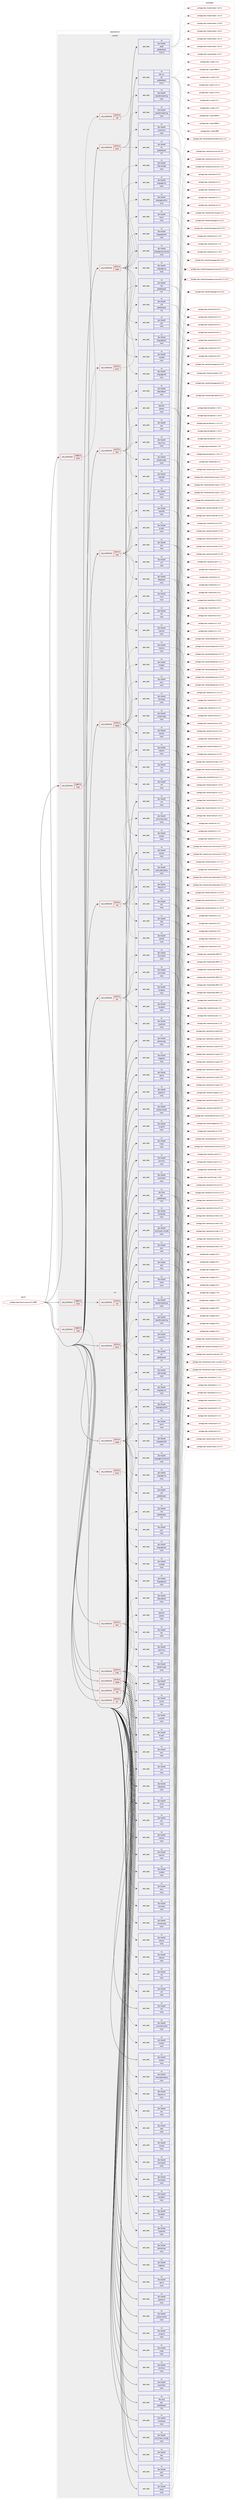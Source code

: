 digraph prolog {

# *************
# Graph options
# *************

newrank=true;
concentrate=true;
compound=true;
graph [rankdir=LR,fontname=Helvetica,fontsize=10,ranksep=1.5];#, ranksep=2.5, nodesep=0.2];
edge  [arrowhead=vee];
node  [fontname=Helvetica,fontsize=10];

# **********
# The ebuild
# **********

subgraph cluster_leftcol {
color=gray;
label=<<i>ebuild</i>>;
id [label="portage://app-forensics/quickfuzz-9999", color=red, width=4, href="../app-forensics/quickfuzz-9999.svg"];
}

# ****************
# The dependencies
# ****************

subgraph cluster_midcol {
color=gray;
label=<<i>dependencies</i>>;
subgraph cluster_compile {
fillcolor="#eeeeee";
style=filled;
label=<<i>compile</i>>;
subgraph cond145161 {
dependency619776 [label=<<TABLE BORDER="0" CELLBORDER="1" CELLSPACING="0" CELLPADDING="4"><TR><TD ROWSPAN="3" CELLPADDING="10">use_conditional</TD></TR><TR><TD>negative</TD></TR><TR><TD>archs</TD></TR></TABLE>>, shape=none, color=red];
subgraph cond145162 {
dependency619777 [label=<<TABLE BORDER="0" CELLBORDER="1" CELLSPACING="0" CELLPADDING="4"><TR><TD ROWSPAN="3" CELLPADDING="10">use_conditional</TD></TR><TR><TD>positive</TD></TR><TR><TD>net</TD></TR></TABLE>>, shape=none, color=red];
subgraph pack466296 {
dependency619778 [label=<<TABLE BORDER="0" CELLBORDER="1" CELLSPACING="0" CELLPADDING="4" WIDTH="220"><TR><TD ROWSPAN="6" CELLPADDING="30">pack_dep</TD></TR><TR><TD WIDTH="110">no</TD></TR><TR><TD>dev-haskell</TD></TR><TR><TD>base16-bytestring</TD></TR><TR><TD>none</TD></TR><TR><TD></TD></TR></TABLE>>, shape=none, color=blue];
}
dependency619777:e -> dependency619778:w [weight=20,style="dashed",arrowhead="vee"];
}
dependency619776:e -> dependency619777:w [weight=20,style="dashed",arrowhead="vee"];
}
id:e -> dependency619776:w [weight=20,style="solid",arrowhead="vee"];
subgraph cond145163 {
dependency619779 [label=<<TABLE BORDER="0" CELLBORDER="1" CELLSPACING="0" CELLPADDING="4"><TR><TD ROWSPAN="3" CELLPADDING="10">use_conditional</TD></TR><TR><TD>negative</TD></TR><TR><TD>imgs</TD></TR></TABLE>>, shape=none, color=red];
subgraph cond145164 {
dependency619780 [label=<<TABLE BORDER="0" CELLBORDER="1" CELLSPACING="0" CELLPADDING="4"><TR><TD ROWSPAN="3" CELLPADDING="10">use_conditional</TD></TR><TR><TD>positive</TD></TR><TR><TD>archs</TD></TR></TABLE>>, shape=none, color=red];
subgraph pack466297 {
dependency619781 [label=<<TABLE BORDER="0" CELLBORDER="1" CELLSPACING="0" CELLPADDING="4" WIDTH="220"><TR><TD ROWSPAN="6" CELLPADDING="30">pack_dep</TD></TR><TR><TD WIDTH="110">no</TD></TR><TR><TD>dev-haskell</TD></TR><TR><TD>zlib</TD></TR><TR><TD>greaterequal</TD></TR><TR><TD>0.6</TD></TR></TABLE>>, shape=none, color=blue];
}
dependency619780:e -> dependency619781:w [weight=20,style="dashed",arrowhead="vee"];
}
dependency619779:e -> dependency619780:w [weight=20,style="dashed",arrowhead="vee"];
}
id:e -> dependency619779:w [weight=20,style="solid",arrowhead="vee"];
subgraph cond145165 {
dependency619782 [label=<<TABLE BORDER="0" CELLBORDER="1" CELLSPACING="0" CELLPADDING="4"><TR><TD ROWSPAN="3" CELLPADDING="10">use_conditional</TD></TR><TR><TD>positive</TD></TR><TR><TD>archs</TD></TR></TABLE>>, shape=none, color=red];
subgraph pack466298 {
dependency619783 [label=<<TABLE BORDER="0" CELLBORDER="1" CELLSPACING="0" CELLPADDING="4" WIDTH="220"><TR><TD ROWSPAN="6" CELLPADDING="30">pack_dep</TD></TR><TR><TD WIDTH="110">no</TD></TR><TR><TD>dev-haskell</TD></TR><TR><TD>base16-bytestring</TD></TR><TR><TD>none</TD></TR><TR><TD></TD></TR></TABLE>>, shape=none, color=blue];
}
dependency619782:e -> dependency619783:w [weight=20,style="dashed",arrowhead="vee"];
subgraph pack466299 {
dependency619784 [label=<<TABLE BORDER="0" CELLBORDER="1" CELLSPACING="0" CELLPADDING="4" WIDTH="220"><TR><TD ROWSPAN="6" CELLPADDING="30">pack_dep</TD></TR><TR><TD WIDTH="110">no</TD></TR><TR><TD>dev-haskell</TD></TR><TR><TD>tar</TD></TR><TR><TD>greaterequal</TD></TR><TR><TD>0.5</TD></TR></TABLE>>, shape=none, color=blue];
}
dependency619782:e -> dependency619784:w [weight=20,style="dashed",arrowhead="vee"];
subgraph pack466300 {
dependency619785 [label=<<TABLE BORDER="0" CELLBORDER="1" CELLSPACING="0" CELLPADDING="4" WIDTH="220"><TR><TD ROWSPAN="6" CELLPADDING="30">pack_dep</TD></TR><TR><TD WIDTH="110">no</TD></TR><TR><TD>dev-haskell</TD></TR><TR><TD>zip-archive</TD></TR><TR><TD>none</TD></TR><TR><TD></TD></TR></TABLE>>, shape=none, color=blue];
}
dependency619782:e -> dependency619785:w [weight=20,style="dashed",arrowhead="vee"];
}
id:e -> dependency619782:w [weight=20,style="solid",arrowhead="vee"];
subgraph cond145166 {
dependency619786 [label=<<TABLE BORDER="0" CELLBORDER="1" CELLSPACING="0" CELLPADDING="4"><TR><TD ROWSPAN="3" CELLPADDING="10">use_conditional</TD></TR><TR><TD>positive</TD></TR><TR><TD>codes</TD></TR></TABLE>>, shape=none, color=red];
subgraph pack466301 {
dependency619787 [label=<<TABLE BORDER="0" CELLBORDER="1" CELLSPACING="0" CELLPADDING="4" WIDTH="220"><TR><TD ROWSPAN="6" CELLPADDING="30">pack_dep</TD></TR><TR><TD WIDTH="110">no</TD></TR><TR><TD>dev-haskell</TD></TR><TR><TD>haxml</TD></TR><TR><TD>none</TD></TR><TR><TD></TD></TR></TABLE>>, shape=none, color=blue];
}
dependency619786:e -> dependency619787:w [weight=20,style="dashed",arrowhead="vee"];
subgraph pack466302 {
dependency619788 [label=<<TABLE BORDER="0" CELLBORDER="1" CELLSPACING="0" CELLPADDING="4" WIDTH="220"><TR><TD ROWSPAN="6" CELLPADDING="30">pack_dep</TD></TR><TR><TD WIDTH="110">no</TD></TR><TR><TD>dev-haskell</TD></TR><TR><TD>json</TD></TR><TR><TD>none</TD></TR><TR><TD></TD></TR></TABLE>>, shape=none, color=blue];
}
dependency619786:e -> dependency619788:w [weight=20,style="dashed",arrowhead="vee"];
subgraph pack466303 {
dependency619789 [label=<<TABLE BORDER="0" CELLBORDER="1" CELLSPACING="0" CELLPADDING="4" WIDTH="220"><TR><TD ROWSPAN="6" CELLPADDING="30">pack_dep</TD></TR><TR><TD WIDTH="110">no</TD></TR><TR><TD>dev-haskell</TD></TR><TR><TD>language-bash</TD></TR><TR><TD>none</TD></TR><TR><TD></TD></TR></TABLE>>, shape=none, color=blue];
}
dependency619786:e -> dependency619789:w [weight=20,style="dashed",arrowhead="vee"];
subgraph pack466304 {
dependency619790 [label=<<TABLE BORDER="0" CELLBORDER="1" CELLSPACING="0" CELLPADDING="4" WIDTH="220"><TR><TD ROWSPAN="6" CELLPADDING="30">pack_dep</TD></TR><TR><TD WIDTH="110">no</TD></TR><TR><TD>dev-haskell</TD></TR><TR><TD>language-css</TD></TR><TR><TD>none</TD></TR><TR><TD></TD></TR></TABLE>>, shape=none, color=blue];
}
dependency619786:e -> dependency619790:w [weight=20,style="dashed",arrowhead="vee"];
subgraph pack466305 {
dependency619791 [label=<<TABLE BORDER="0" CELLBORDER="1" CELLSPACING="0" CELLPADDING="4" WIDTH="220"><TR><TD ROWSPAN="6" CELLPADDING="30">pack_dep</TD></TR><TR><TD WIDTH="110">no</TD></TR><TR><TD>dev-haskell</TD></TR><TR><TD>language-dot</TD></TR><TR><TD>none</TD></TR><TR><TD></TD></TR></TABLE>>, shape=none, color=blue];
}
dependency619786:e -> dependency619791:w [weight=20,style="dashed",arrowhead="vee"];
subgraph pack466306 {
dependency619792 [label=<<TABLE BORDER="0" CELLBORDER="1" CELLSPACING="0" CELLPADDING="4" WIDTH="220"><TR><TD ROWSPAN="6" CELLPADDING="30">pack_dep</TD></TR><TR><TD WIDTH="110">no</TD></TR><TR><TD>dev-haskell</TD></TR><TR><TD>language-ecmascript</TD></TR><TR><TD>none</TD></TR><TR><TD></TD></TR></TABLE>>, shape=none, color=blue];
}
dependency619786:e -> dependency619792:w [weight=20,style="dashed",arrowhead="vee"];
subgraph pack466307 {
dependency619793 [label=<<TABLE BORDER="0" CELLBORDER="1" CELLSPACING="0" CELLPADDING="4" WIDTH="220"><TR><TD ROWSPAN="6" CELLPADDING="30">pack_dep</TD></TR><TR><TD WIDTH="110">no</TD></TR><TR><TD>dev-haskell</TD></TR><TR><TD>language-glsl</TD></TR><TR><TD>none</TD></TR><TR><TD></TD></TR></TABLE>>, shape=none, color=blue];
}
dependency619786:e -> dependency619793:w [weight=20,style="dashed",arrowhead="vee"];
subgraph pack466308 {
dependency619794 [label=<<TABLE BORDER="0" CELLBORDER="1" CELLSPACING="0" CELLPADDING="4" WIDTH="220"><TR><TD ROWSPAN="6" CELLPADDING="30">pack_dep</TD></TR><TR><TD WIDTH="110">no</TD></TR><TR><TD>dev-haskell</TD></TR><TR><TD>language-lua</TD></TR><TR><TD>none</TD></TR><TR><TD></TD></TR></TABLE>>, shape=none, color=blue];
}
dependency619786:e -> dependency619794:w [weight=20,style="dashed",arrowhead="vee"];
subgraph pack466309 {
dependency619795 [label=<<TABLE BORDER="0" CELLBORDER="1" CELLSPACING="0" CELLPADDING="4" WIDTH="220"><TR><TD ROWSPAN="6" CELLPADDING="30">pack_dep</TD></TR><TR><TD WIDTH="110">no</TD></TR><TR><TD>dev-haskell</TD></TR><TR><TD>language-python</TD></TR><TR><TD>none</TD></TR><TR><TD></TD></TR></TABLE>>, shape=none, color=blue];
}
dependency619786:e -> dependency619795:w [weight=20,style="dashed",arrowhead="vee"];
subgraph pack466310 {
dependency619796 [label=<<TABLE BORDER="0" CELLBORDER="1" CELLSPACING="0" CELLPADDING="4" WIDTH="220"><TR><TD ROWSPAN="6" CELLPADDING="30">pack_dep</TD></TR><TR><TD WIDTH="110">no</TD></TR><TR><TD>dev-haskell</TD></TR><TR><TD>shell-escape</TD></TR><TR><TD>none</TD></TR><TR><TD></TD></TR></TABLE>>, shape=none, color=blue];
}
dependency619786:e -> dependency619796:w [weight=20,style="dashed",arrowhead="vee"];
subgraph pack466311 {
dependency619797 [label=<<TABLE BORDER="0" CELLBORDER="1" CELLSPACING="0" CELLPADDING="4" WIDTH="220"><TR><TD ROWSPAN="6" CELLPADDING="30">pack_dep</TD></TR><TR><TD WIDTH="110">no</TD></TR><TR><TD>dev-haskell</TD></TR><TR><TD>uniplate</TD></TR><TR><TD>none</TD></TR><TR><TD></TD></TR></TABLE>>, shape=none, color=blue];
}
dependency619786:e -> dependency619797:w [weight=20,style="dashed",arrowhead="vee"];
}
id:e -> dependency619786:w [weight=20,style="solid",arrowhead="vee"];
subgraph cond145167 {
dependency619798 [label=<<TABLE BORDER="0" CELLBORDER="1" CELLSPACING="0" CELLPADDING="4"><TR><TD ROWSPAN="3" CELLPADDING="10">use_conditional</TD></TR><TR><TD>positive</TD></TR><TR><TD>docs</TD></TR></TABLE>>, shape=none, color=red];
subgraph pack466312 {
dependency619799 [label=<<TABLE BORDER="0" CELLBORDER="1" CELLSPACING="0" CELLPADDING="4" WIDTH="220"><TR><TD ROWSPAN="6" CELLPADDING="30">pack_dep</TD></TR><TR><TD WIDTH="110">no</TD></TR><TR><TD>app-text</TD></TR><TR><TD>pandoc</TD></TR><TR><TD>none</TD></TR><TR><TD></TD></TR></TABLE>>, shape=none, color=blue];
}
dependency619798:e -> dependency619799:w [weight=20,style="dashed",arrowhead="vee"];
subgraph pack466313 {
dependency619800 [label=<<TABLE BORDER="0" CELLBORDER="1" CELLSPACING="0" CELLPADDING="4" WIDTH="220"><TR><TD ROWSPAN="6" CELLPADDING="30">pack_dep</TD></TR><TR><TD WIDTH="110">no</TD></TR><TR><TD>dev-haskell</TD></TR><TR><TD>data-default</TD></TR><TR><TD>none</TD></TR><TR><TD></TD></TR></TABLE>>, shape=none, color=blue];
}
dependency619798:e -> dependency619800:w [weight=20,style="dashed",arrowhead="vee"];
subgraph pack466314 {
dependency619801 [label=<<TABLE BORDER="0" CELLBORDER="1" CELLSPACING="0" CELLPADDING="4" WIDTH="220"><TR><TD ROWSPAN="6" CELLPADDING="30">pack_dep</TD></TR><TR><TD WIDTH="110">no</TD></TR><TR><TD>dev-haskell</TD></TR><TR><TD>hcg-minus</TD></TR><TR><TD>none</TD></TR><TR><TD></TD></TR></TABLE>>, shape=none, color=blue];
}
dependency619798:e -> dependency619801:w [weight=20,style="dashed",arrowhead="vee"];
subgraph pack466315 {
dependency619802 [label=<<TABLE BORDER="0" CELLBORDER="1" CELLSPACING="0" CELLPADDING="4" WIDTH="220"><TR><TD ROWSPAN="6" CELLPADDING="30">pack_dep</TD></TR><TR><TD WIDTH="110">no</TD></TR><TR><TD>dev-haskell</TD></TR><TR><TD>hps</TD></TR><TR><TD>none</TD></TR><TR><TD></TD></TR></TABLE>>, shape=none, color=blue];
}
dependency619798:e -> dependency619802:w [weight=20,style="dashed",arrowhead="vee"];
subgraph pack466316 {
dependency619803 [label=<<TABLE BORDER="0" CELLBORDER="1" CELLSPACING="0" CELLPADDING="4" WIDTH="220"><TR><TD ROWSPAN="6" CELLPADDING="30">pack_dep</TD></TR><TR><TD WIDTH="110">no</TD></TR><TR><TD>dev-haskell</TD></TR><TR><TD>icalendar</TD></TR><TR><TD>none</TD></TR><TR><TD></TD></TR></TABLE>>, shape=none, color=blue];
}
dependency619798:e -> dependency619803:w [weight=20,style="dashed",arrowhead="vee"];
subgraph pack466317 {
dependency619804 [label=<<TABLE BORDER="0" CELLBORDER="1" CELLSPACING="0" CELLPADDING="4" WIDTH="220"><TR><TD ROWSPAN="6" CELLPADDING="30">pack_dep</TD></TR><TR><TD WIDTH="110">no</TD></TR><TR><TD>dev-haskell</TD></TR><TR><TD>pandoc-types</TD></TR><TR><TD>none</TD></TR><TR><TD></TD></TR></TABLE>>, shape=none, color=blue];
}
dependency619798:e -> dependency619804:w [weight=20,style="dashed",arrowhead="vee"];
}
id:e -> dependency619798:w [weight=20,style="solid",arrowhead="vee"];
subgraph cond145168 {
dependency619805 [label=<<TABLE BORDER="0" CELLBORDER="1" CELLSPACING="0" CELLPADDING="4"><TR><TD ROWSPAN="3" CELLPADDING="10">use_conditional</TD></TR><TR><TD>positive</TD></TR><TR><TD>imgs</TD></TR></TABLE>>, shape=none, color=red];
subgraph pack466318 {
dependency619806 [label=<<TABLE BORDER="0" CELLBORDER="1" CELLSPACING="0" CELLPADDING="4" WIDTH="220"><TR><TD ROWSPAN="6" CELLPADDING="30">pack_dep</TD></TR><TR><TD WIDTH="110">no</TD></TR><TR><TD>dev-haskell</TD></TR><TR><TD>ac-ppm</TD></TR><TR><TD>none</TD></TR><TR><TD></TD></TR></TABLE>>, shape=none, color=blue];
}
dependency619805:e -> dependency619806:w [weight=20,style="dashed",arrowhead="vee"];
subgraph pack466319 {
dependency619807 [label=<<TABLE BORDER="0" CELLBORDER="1" CELLSPACING="0" CELLPADDING="4" WIDTH="220"><TR><TD ROWSPAN="6" CELLPADDING="30">pack_dep</TD></TR><TR><TD WIDTH="110">no</TD></TR><TR><TD>dev-haskell</TD></TR><TR><TD>memory</TD></TR><TR><TD>none</TD></TR><TR><TD></TD></TR></TABLE>>, shape=none, color=blue];
}
dependency619805:e -> dependency619807:w [weight=20,style="dashed",arrowhead="vee"];
subgraph pack466320 {
dependency619808 [label=<<TABLE BORDER="0" CELLBORDER="1" CELLSPACING="0" CELLPADDING="4" WIDTH="220"><TR><TD ROWSPAN="6" CELLPADDING="30">pack_dep</TD></TR><TR><TD WIDTH="110">no</TD></TR><TR><TD>dev-haskell</TD></TR><TR><TD>attoparsec</TD></TR><TR><TD>none</TD></TR><TR><TD></TD></TR></TABLE>>, shape=none, color=blue];
}
dependency619805:e -> dependency619808:w [weight=20,style="dashed",arrowhead="vee"];
subgraph pack466321 {
dependency619809 [label=<<TABLE BORDER="0" CELLBORDER="1" CELLSPACING="0" CELLPADDING="4" WIDTH="220"><TR><TD ROWSPAN="6" CELLPADDING="30">pack_dep</TD></TR><TR><TD WIDTH="110">no</TD></TR><TR><TD>dev-haskell</TD></TR><TR><TD>lens</TD></TR><TR><TD>none</TD></TR><TR><TD></TD></TR></TABLE>>, shape=none, color=blue];
}
dependency619805:e -> dependency619809:w [weight=20,style="dashed",arrowhead="vee"];
subgraph pack466322 {
dependency619810 [label=<<TABLE BORDER="0" CELLBORDER="1" CELLSPACING="0" CELLPADDING="4" WIDTH="220"><TR><TD ROWSPAN="6" CELLPADDING="30">pack_dep</TD></TR><TR><TD WIDTH="110">no</TD></TR><TR><TD>dev-haskell</TD></TR><TR><TD>scientific</TD></TR><TR><TD>none</TD></TR><TR><TD></TD></TR></TABLE>>, shape=none, color=blue];
}
dependency619805:e -> dependency619810:w [weight=20,style="dashed",arrowhead="vee"];
subgraph pack466323 {
dependency619811 [label=<<TABLE BORDER="0" CELLBORDER="1" CELLSPACING="0" CELLPADDING="4" WIDTH="220"><TR><TD ROWSPAN="6" CELLPADDING="30">pack_dep</TD></TR><TR><TD WIDTH="110">no</TD></TR><TR><TD>dev-haskell</TD></TR><TR><TD>thyme</TD></TR><TR><TD>none</TD></TR><TR><TD></TD></TR></TABLE>>, shape=none, color=blue];
}
dependency619805:e -> dependency619811:w [weight=20,style="dashed",arrowhead="vee"];
subgraph pack466324 {
dependency619812 [label=<<TABLE BORDER="0" CELLBORDER="1" CELLSPACING="0" CELLPADDING="4" WIDTH="220"><TR><TD ROWSPAN="6" CELLPADDING="30">pack_dep</TD></TR><TR><TD WIDTH="110">no</TD></TR><TR><TD>dev-haskell</TD></TR><TR><TD>xml</TD></TR><TR><TD>none</TD></TR><TR><TD></TD></TR></TABLE>>, shape=none, color=blue];
}
dependency619805:e -> dependency619812:w [weight=20,style="dashed",arrowhead="vee"];
subgraph pack466325 {
dependency619813 [label=<<TABLE BORDER="0" CELLBORDER="1" CELLSPACING="0" CELLPADDING="4" WIDTH="220"><TR><TD ROWSPAN="6" CELLPADDING="30">pack_dep</TD></TR><TR><TD WIDTH="110">no</TD></TR><TR><TD>dev-haskell</TD></TR><TR><TD>zlib</TD></TR><TR><TD>greaterequal</TD></TR><TR><TD>0.6</TD></TR></TABLE>>, shape=none, color=blue];
}
dependency619805:e -> dependency619813:w [weight=20,style="dashed",arrowhead="vee"];
}
id:e -> dependency619805:w [weight=20,style="solid",arrowhead="vee"];
subgraph cond145169 {
dependency619814 [label=<<TABLE BORDER="0" CELLBORDER="1" CELLSPACING="0" CELLPADDING="4"><TR><TD ROWSPAN="3" CELLPADDING="10">use_conditional</TD></TR><TR><TD>positive</TD></TR><TR><TD>media</TD></TR></TABLE>>, shape=none, color=red];
subgraph pack466326 {
dependency619815 [label=<<TABLE BORDER="0" CELLBORDER="1" CELLSPACING="0" CELLPADDING="4" WIDTH="220"><TR><TD ROWSPAN="6" CELLPADDING="30">pack_dep</TD></TR><TR><TD WIDTH="110">no</TD></TR><TR><TD>dev-haskell</TD></TR><TR><TD>hcodecs</TD></TR><TR><TD>none</TD></TR><TR><TD></TD></TR></TABLE>>, shape=none, color=blue];
}
dependency619814:e -> dependency619815:w [weight=20,style="dashed",arrowhead="vee"];
subgraph pack466327 {
dependency619816 [label=<<TABLE BORDER="0" CELLBORDER="1" CELLSPACING="0" CELLPADDING="4" WIDTH="220"><TR><TD ROWSPAN="6" CELLPADDING="30">pack_dep</TD></TR><TR><TD WIDTH="110">no</TD></TR><TR><TD>dev-haskell</TD></TR><TR><TD>hunit</TD></TR><TR><TD>none</TD></TR><TR><TD></TD></TR></TABLE>>, shape=none, color=blue];
}
dependency619814:e -> dependency619816:w [weight=20,style="dashed",arrowhead="vee"];
subgraph pack466328 {
dependency619817 [label=<<TABLE BORDER="0" CELLBORDER="1" CELLSPACING="0" CELLPADDING="4" WIDTH="220"><TR><TD ROWSPAN="6" CELLPADDING="30">pack_dep</TD></TR><TR><TD WIDTH="110">no</TD></TR><TR><TD>dev-haskell</TD></TR><TR><TD>mtl</TD></TR><TR><TD>none</TD></TR><TR><TD></TD></TR></TABLE>>, shape=none, color=blue];
}
dependency619814:e -> dependency619817:w [weight=20,style="dashed",arrowhead="vee"];
subgraph pack466329 {
dependency619818 [label=<<TABLE BORDER="0" CELLBORDER="1" CELLSPACING="0" CELLPADDING="4" WIDTH="220"><TR><TD ROWSPAN="6" CELLPADDING="30">pack_dep</TD></TR><TR><TD WIDTH="110">no</TD></TR><TR><TD>dev-haskell</TD></TR><TR><TD>old-locale</TD></TR><TR><TD>none</TD></TR><TR><TD></TD></TR></TABLE>>, shape=none, color=blue];
}
dependency619814:e -> dependency619818:w [weight=20,style="dashed",arrowhead="vee"];
subgraph pack466330 {
dependency619819 [label=<<TABLE BORDER="0" CELLBORDER="1" CELLSPACING="0" CELLPADDING="4" WIDTH="220"><TR><TD ROWSPAN="6" CELLPADDING="30">pack_dep</TD></TR><TR><TD WIDTH="110">no</TD></TR><TR><TD>dev-haskell</TD></TR><TR><TD>random</TD></TR><TR><TD>none</TD></TR><TR><TD></TD></TR></TABLE>>, shape=none, color=blue];
}
dependency619814:e -> dependency619819:w [weight=20,style="dashed",arrowhead="vee"];
subgraph pack466331 {
dependency619820 [label=<<TABLE BORDER="0" CELLBORDER="1" CELLSPACING="0" CELLPADDING="4" WIDTH="220"><TR><TD ROWSPAN="6" CELLPADDING="30">pack_dep</TD></TR><TR><TD WIDTH="110">no</TD></TR><TR><TD>dev-haskell</TD></TR><TR><TD>idiii</TD></TR><TR><TD>none</TD></TR><TR><TD></TD></TR></TABLE>>, shape=none, color=blue];
}
dependency619814:e -> dependency619820:w [weight=20,style="dashed",arrowhead="vee"];
subgraph pack466332 {
dependency619821 [label=<<TABLE BORDER="0" CELLBORDER="1" CELLSPACING="0" CELLPADDING="4" WIDTH="220"><TR><TD ROWSPAN="6" CELLPADDING="30">pack_dep</TD></TR><TR><TD WIDTH="110">no</TD></TR><TR><TD>dev-haskell</TD></TR><TR><TD>bitwise</TD></TR><TR><TD>none</TD></TR><TR><TD></TD></TR></TABLE>>, shape=none, color=blue];
}
dependency619814:e -> dependency619821:w [weight=20,style="dashed",arrowhead="vee"];
subgraph pack466333 {
dependency619822 [label=<<TABLE BORDER="0" CELLBORDER="1" CELLSPACING="0" CELLPADDING="4" WIDTH="220"><TR><TD ROWSPAN="6" CELLPADDING="30">pack_dep</TD></TR><TR><TD WIDTH="110">no</TD></TR><TR><TD>dev-haskell</TD></TR><TR><TD>monad-loops</TD></TR><TR><TD>none</TD></TR><TR><TD></TD></TR></TABLE>>, shape=none, color=blue];
}
dependency619814:e -> dependency619822:w [weight=20,style="dashed",arrowhead="vee"];
subgraph pack466334 {
dependency619823 [label=<<TABLE BORDER="0" CELLBORDER="1" CELLSPACING="0" CELLPADDING="4" WIDTH="220"><TR><TD ROWSPAN="6" CELLPADDING="30">pack_dep</TD></TR><TR><TD WIDTH="110">no</TD></TR><TR><TD>dev-haskell</TD></TR><TR><TD>mtl</TD></TR><TR><TD>none</TD></TR><TR><TD></TD></TR></TABLE>>, shape=none, color=blue];
}
dependency619814:e -> dependency619823:w [weight=20,style="dashed",arrowhead="vee"];
subgraph pack466335 {
dependency619824 [label=<<TABLE BORDER="0" CELLBORDER="1" CELLSPACING="0" CELLPADDING="4" WIDTH="220"><TR><TD ROWSPAN="6" CELLPADDING="30">pack_dep</TD></TR><TR><TD WIDTH="110">no</TD></TR><TR><TD>dev-haskell</TD></TR><TR><TD>wavy</TD></TR><TR><TD>none</TD></TR><TR><TD></TD></TR></TABLE>>, shape=none, color=blue];
}
dependency619814:e -> dependency619824:w [weight=20,style="dashed",arrowhead="vee"];
}
id:e -> dependency619814:w [weight=20,style="solid",arrowhead="vee"];
subgraph cond145170 {
dependency619825 [label=<<TABLE BORDER="0" CELLBORDER="1" CELLSPACING="0" CELLPADDING="4"><TR><TD ROWSPAN="3" CELLPADDING="10">use_conditional</TD></TR><TR><TD>positive</TD></TR><TR><TD>net</TD></TR></TABLE>>, shape=none, color=red];
subgraph pack466336 {
dependency619826 [label=<<TABLE BORDER="0" CELLBORDER="1" CELLSPACING="0" CELLPADDING="4" WIDTH="220"><TR><TD ROWSPAN="6" CELLPADDING="30">pack_dep</TD></TR><TR><TD WIDTH="110">no</TD></TR><TR><TD>dev-haskell</TD></TR><TR><TD>concurrent-extra</TD></TR><TR><TD>none</TD></TR><TR><TD></TD></TR></TABLE>>, shape=none, color=blue];
}
dependency619825:e -> dependency619826:w [weight=20,style="dashed",arrowhead="vee"];
subgraph pack466337 {
dependency619827 [label=<<TABLE BORDER="0" CELLBORDER="1" CELLSPACING="0" CELLPADDING="4" WIDTH="220"><TR><TD ROWSPAN="6" CELLPADDING="30">pack_dep</TD></TR><TR><TD WIDTH="110">no</TD></TR><TR><TD>dev-haskell</TD></TR><TR><TD>dns</TD></TR><TR><TD>none</TD></TR><TR><TD></TD></TR></TABLE>>, shape=none, color=blue];
}
dependency619825:e -> dependency619827:w [weight=20,style="dashed",arrowhead="vee"];
subgraph pack466338 {
dependency619828 [label=<<TABLE BORDER="0" CELLBORDER="1" CELLSPACING="0" CELLPADDING="4" WIDTH="220"><TR><TD ROWSPAN="6" CELLPADDING="30">pack_dep</TD></TR><TR><TD WIDTH="110">no</TD></TR><TR><TD>dev-haskell</TD></TR><TR><TD>http</TD></TR><TR><TD>none</TD></TR><TR><TD></TD></TR></TABLE>>, shape=none, color=blue];
}
dependency619825:e -> dependency619828:w [weight=20,style="dashed",arrowhead="vee"];
subgraph pack466339 {
dependency619829 [label=<<TABLE BORDER="0" CELLBORDER="1" CELLSPACING="0" CELLPADDING="4" WIDTH="220"><TR><TD ROWSPAN="6" CELLPADDING="30">pack_dep</TD></TR><TR><TD WIDTH="110">no</TD></TR><TR><TD>dev-haskell</TD></TR><TR><TD>iproute</TD></TR><TR><TD>none</TD></TR><TR><TD></TD></TR></TABLE>>, shape=none, color=blue];
}
dependency619825:e -> dependency619829:w [weight=20,style="dashed",arrowhead="vee"];
subgraph pack466340 {
dependency619830 [label=<<TABLE BORDER="0" CELLBORDER="1" CELLSPACING="0" CELLPADDING="4" WIDTH="220"><TR><TD ROWSPAN="6" CELLPADDING="30">pack_dep</TD></TR><TR><TD WIDTH="110">no</TD></TR><TR><TD>dev-haskell</TD></TR><TR><TD>network</TD></TR><TR><TD>none</TD></TR><TR><TD></TD></TR></TABLE>>, shape=none, color=blue];
}
dependency619825:e -> dependency619830:w [weight=20,style="dashed",arrowhead="vee"];
subgraph pack466341 {
dependency619831 [label=<<TABLE BORDER="0" CELLBORDER="1" CELLSPACING="0" CELLPADDING="4" WIDTH="220"><TR><TD ROWSPAN="6" CELLPADDING="30">pack_dep</TD></TR><TR><TD WIDTH="110">no</TD></TR><TR><TD>dev-haskell</TD></TR><TR><TD>network-uri</TD></TR><TR><TD>none</TD></TR><TR><TD></TD></TR></TABLE>>, shape=none, color=blue];
}
dependency619825:e -> dependency619831:w [weight=20,style="dashed",arrowhead="vee"];
subgraph pack466342 {
dependency619832 [label=<<TABLE BORDER="0" CELLBORDER="1" CELLSPACING="0" CELLPADDING="4" WIDTH="220"><TR><TD ROWSPAN="6" CELLPADDING="30">pack_dep</TD></TR><TR><TD WIDTH="110">no</TD></TR><TR><TD>dev-haskell</TD></TR><TR><TD>unbounded-delays</TD></TR><TR><TD>none</TD></TR><TR><TD></TD></TR></TABLE>>, shape=none, color=blue];
}
dependency619825:e -> dependency619832:w [weight=20,style="dashed",arrowhead="vee"];
}
id:e -> dependency619825:w [weight=20,style="solid",arrowhead="vee"];
subgraph cond145171 {
dependency619833 [label=<<TABLE BORDER="0" CELLBORDER="1" CELLSPACING="0" CELLPADDING="4"><TR><TD ROWSPAN="3" CELLPADDING="10">use_conditional</TD></TR><TR><TD>positive</TD></TR><TR><TD>pki</TD></TR></TABLE>>, shape=none, color=red];
subgraph pack466343 {
dependency619834 [label=<<TABLE BORDER="0" CELLBORDER="1" CELLSPACING="0" CELLPADDING="4" WIDTH="220"><TR><TD ROWSPAN="6" CELLPADDING="30">pack_dep</TD></TR><TR><TD WIDTH="110">no</TD></TR><TR><TD>dev-haskell</TD></TR><TR><TD>hourglass</TD></TR><TR><TD>none</TD></TR><TR><TD></TD></TR></TABLE>>, shape=none, color=blue];
}
dependency619833:e -> dependency619834:w [weight=20,style="dashed",arrowhead="vee"];
subgraph pack466344 {
dependency619835 [label=<<TABLE BORDER="0" CELLBORDER="1" CELLSPACING="0" CELLPADDING="4" WIDTH="220"><TR><TD ROWSPAN="6" CELLPADDING="30">pack_dep</TD></TR><TR><TD WIDTH="110">no</TD></TR><TR><TD>dev-haskell</TD></TR><TR><TD>asn1-types</TD></TR><TR><TD>none</TD></TR><TR><TD></TD></TR></TABLE>>, shape=none, color=blue];
}
dependency619833:e -> dependency619835:w [weight=20,style="dashed",arrowhead="vee"];
subgraph pack466345 {
dependency619836 [label=<<TABLE BORDER="0" CELLBORDER="1" CELLSPACING="0" CELLPADDING="4" WIDTH="220"><TR><TD ROWSPAN="6" CELLPADDING="30">pack_dep</TD></TR><TR><TD WIDTH="110">no</TD></TR><TR><TD>dev-haskell</TD></TR><TR><TD>asn1-parse</TD></TR><TR><TD>none</TD></TR><TR><TD></TD></TR></TABLE>>, shape=none, color=blue];
}
dependency619833:e -> dependency619836:w [weight=20,style="dashed",arrowhead="vee"];
subgraph pack466346 {
dependency619837 [label=<<TABLE BORDER="0" CELLBORDER="1" CELLSPACING="0" CELLPADDING="4" WIDTH="220"><TR><TD ROWSPAN="6" CELLPADDING="30">pack_dep</TD></TR><TR><TD WIDTH="110">no</TD></TR><TR><TD>dev-haskell</TD></TR><TR><TD>cryptonite</TD></TR><TR><TD>none</TD></TR><TR><TD></TD></TR></TABLE>>, shape=none, color=blue];
}
dependency619833:e -> dependency619837:w [weight=20,style="dashed",arrowhead="vee"];
subgraph pack466347 {
dependency619838 [label=<<TABLE BORDER="0" CELLBORDER="1" CELLSPACING="0" CELLPADDING="4" WIDTH="220"><TR><TD ROWSPAN="6" CELLPADDING="30">pack_dep</TD></TR><TR><TD WIDTH="110">no</TD></TR><TR><TD>dev-haskell</TD></TR><TR><TD>hourglass</TD></TR><TR><TD>none</TD></TR><TR><TD></TD></TR></TABLE>>, shape=none, color=blue];
}
dependency619833:e -> dependency619838:w [weight=20,style="dashed",arrowhead="vee"];
subgraph pack466348 {
dependency619839 [label=<<TABLE BORDER="0" CELLBORDER="1" CELLSPACING="0" CELLPADDING="4" WIDTH="220"><TR><TD ROWSPAN="6" CELLPADDING="30">pack_dep</TD></TR><TR><TD WIDTH="110">no</TD></TR><TR><TD>dev-haskell</TD></TR><TR><TD>memory</TD></TR><TR><TD>none</TD></TR><TR><TD></TD></TR></TABLE>>, shape=none, color=blue];
}
dependency619833:e -> dependency619839:w [weight=20,style="dashed",arrowhead="vee"];
}
id:e -> dependency619833:w [weight=20,style="solid",arrowhead="vee"];
subgraph pack466349 {
dependency619840 [label=<<TABLE BORDER="0" CELLBORDER="1" CELLSPACING="0" CELLPADDING="4" WIDTH="220"><TR><TD ROWSPAN="6" CELLPADDING="30">pack_dep</TD></TR><TR><TD WIDTH="110">no</TD></TR><TR><TD>dev-haskell</TD></TR><TR><TD>abstract-par</TD></TR><TR><TD>none</TD></TR><TR><TD></TD></TR></TABLE>>, shape=none, color=blue];
}
id:e -> dependency619840:w [weight=20,style="solid",arrowhead="vee"];
subgraph pack466350 {
dependency619841 [label=<<TABLE BORDER="0" CELLBORDER="1" CELLSPACING="0" CELLPADDING="4" WIDTH="220"><TR><TD ROWSPAN="6" CELLPADDING="30">pack_dep</TD></TR><TR><TD WIDTH="110">no</TD></TR><TR><TD>dev-haskell</TD></TR><TR><TD>argparser</TD></TR><TR><TD>none</TD></TR><TR><TD></TD></TR></TABLE>>, shape=none, color=blue];
}
id:e -> dependency619841:w [weight=20,style="solid",arrowhead="vee"];
subgraph pack466351 {
dependency619842 [label=<<TABLE BORDER="0" CELLBORDER="1" CELLSPACING="0" CELLPADDING="4" WIDTH="220"><TR><TD ROWSPAN="6" CELLPADDING="30">pack_dep</TD></TR><TR><TD WIDTH="110">no</TD></TR><TR><TD>dev-haskell</TD></TR><TR><TD>cabal</TD></TR><TR><TD>greaterequal</TD></TR><TR><TD>1.18.1.3</TD></TR></TABLE>>, shape=none, color=blue];
}
id:e -> dependency619842:w [weight=20,style="solid",arrowhead="vee"];
subgraph pack466352 {
dependency619843 [label=<<TABLE BORDER="0" CELLBORDER="1" CELLSPACING="0" CELLPADDING="4" WIDTH="220"><TR><TD ROWSPAN="6" CELLPADDING="30">pack_dep</TD></TR><TR><TD WIDTH="110">no</TD></TR><TR><TD>dev-haskell</TD></TR><TR><TD>derive</TD></TR><TR><TD>none</TD></TR><TR><TD></TD></TR></TABLE>>, shape=none, color=blue];
}
id:e -> dependency619843:w [weight=20,style="solid",arrowhead="vee"];
subgraph pack466353 {
dependency619844 [label=<<TABLE BORDER="0" CELLBORDER="1" CELLSPACING="0" CELLPADDING="4" WIDTH="220"><TR><TD ROWSPAN="6" CELLPADDING="30">pack_dep</TD></TR><TR><TD WIDTH="110">no</TD></TR><TR><TD>dev-haskell</TD></TR><TR><TD>linear</TD></TR><TR><TD>none</TD></TR><TR><TD></TD></TR></TABLE>>, shape=none, color=blue];
}
id:e -> dependency619844:w [weight=20,style="solid",arrowhead="vee"];
subgraph pack466354 {
dependency619845 [label=<<TABLE BORDER="0" CELLBORDER="1" CELLSPACING="0" CELLPADDING="4" WIDTH="220"><TR><TD ROWSPAN="6" CELLPADDING="30">pack_dep</TD></TR><TR><TD WIDTH="110">no</TD></TR><TR><TD>dev-haskell</TD></TR><TR><TD>monad-par</TD></TR><TR><TD>none</TD></TR><TR><TD></TD></TR></TABLE>>, shape=none, color=blue];
}
id:e -> dependency619845:w [weight=20,style="solid",arrowhead="vee"];
subgraph pack466355 {
dependency619846 [label=<<TABLE BORDER="0" CELLBORDER="1" CELLSPACING="0" CELLPADDING="4" WIDTH="220"><TR><TD ROWSPAN="6" CELLPADDING="30">pack_dep</TD></TR><TR><TD WIDTH="110">no</TD></TR><TR><TD>dev-haskell</TD></TR><TR><TD>mtl</TD></TR><TR><TD>none</TD></TR><TR><TD></TD></TR></TABLE>>, shape=none, color=blue];
}
id:e -> dependency619846:w [weight=20,style="solid",arrowhead="vee"];
subgraph pack466356 {
dependency619847 [label=<<TABLE BORDER="0" CELLBORDER="1" CELLSPACING="0" CELLPADDING="4" WIDTH="220"><TR><TD ROWSPAN="6" CELLPADDING="30">pack_dep</TD></TR><TR><TD WIDTH="110">no</TD></TR><TR><TD>dev-haskell</TD></TR><TR><TD>parallel-io</TD></TR><TR><TD>none</TD></TR><TR><TD></TD></TR></TABLE>>, shape=none, color=blue];
}
id:e -> dependency619847:w [weight=20,style="solid",arrowhead="vee"];
subgraph pack466357 {
dependency619848 [label=<<TABLE BORDER="0" CELLBORDER="1" CELLSPACING="0" CELLPADDING="4" WIDTH="220"><TR><TD ROWSPAN="6" CELLPADDING="30">pack_dep</TD></TR><TR><TD WIDTH="110">no</TD></TR><TR><TD>dev-haskell</TD></TR><TR><TD>primitive</TD></TR><TR><TD>none</TD></TR><TR><TD></TD></TR></TABLE>>, shape=none, color=blue];
}
id:e -> dependency619848:w [weight=20,style="solid",arrowhead="vee"];
subgraph pack466358 {
dependency619849 [label=<<TABLE BORDER="0" CELLBORDER="1" CELLSPACING="0" CELLPADDING="4" WIDTH="220"><TR><TD ROWSPAN="6" CELLPADDING="30">pack_dep</TD></TR><TR><TD WIDTH="110">no</TD></TR><TR><TD>dev-haskell</TD></TR><TR><TD>process-extras</TD></TR><TR><TD>none</TD></TR><TR><TD></TD></TR></TABLE>>, shape=none, color=blue];
}
id:e -> dependency619849:w [weight=20,style="solid",arrowhead="vee"];
subgraph pack466359 {
dependency619850 [label=<<TABLE BORDER="0" CELLBORDER="1" CELLSPACING="0" CELLPADDING="4" WIDTH="220"><TR><TD ROWSPAN="6" CELLPADDING="30">pack_dep</TD></TR><TR><TD WIDTH="110">no</TD></TR><TR><TD>dev-haskell</TD></TR><TR><TD>quickcheck</TD></TR><TR><TD>none</TD></TR><TR><TD></TD></TR></TABLE>>, shape=none, color=blue];
}
id:e -> dependency619850:w [weight=20,style="solid",arrowhead="vee"];
subgraph pack466360 {
dependency619851 [label=<<TABLE BORDER="0" CELLBORDER="1" CELLSPACING="0" CELLPADDING="4" WIDTH="220"><TR><TD ROWSPAN="6" CELLPADDING="30">pack_dep</TD></TR><TR><TD WIDTH="110">no</TD></TR><TR><TD>dev-haskell</TD></TR><TR><TD>quickcheck-unicode</TD></TR><TR><TD>none</TD></TR><TR><TD></TD></TR></TABLE>>, shape=none, color=blue];
}
id:e -> dependency619851:w [weight=20,style="solid",arrowhead="vee"];
subgraph pack466361 {
dependency619852 [label=<<TABLE BORDER="0" CELLBORDER="1" CELLSPACING="0" CELLPADDING="4" WIDTH="220"><TR><TD ROWSPAN="6" CELLPADDING="30">pack_dep</TD></TR><TR><TD WIDTH="110">no</TD></TR><TR><TD>dev-haskell</TD></TR><TR><TD>random</TD></TR><TR><TD>none</TD></TR><TR><TD></TD></TR></TABLE>>, shape=none, color=blue];
}
id:e -> dependency619852:w [weight=20,style="solid",arrowhead="vee"];
subgraph pack466362 {
dependency619853 [label=<<TABLE BORDER="0" CELLBORDER="1" CELLSPACING="0" CELLPADDING="4" WIDTH="220"><TR><TD ROWSPAN="6" CELLPADDING="30">pack_dep</TD></TR><TR><TD WIDTH="110">no</TD></TR><TR><TD>dev-haskell</TD></TR><TR><TD>split</TD></TR><TR><TD>none</TD></TR><TR><TD></TD></TR></TABLE>>, shape=none, color=blue];
}
id:e -> dependency619853:w [weight=20,style="solid",arrowhead="vee"];
subgraph pack466363 {
dependency619854 [label=<<TABLE BORDER="0" CELLBORDER="1" CELLSPACING="0" CELLPADDING="4" WIDTH="220"><TR><TD ROWSPAN="6" CELLPADDING="30">pack_dep</TD></TR><TR><TD WIDTH="110">no</TD></TR><TR><TD>dev-haskell</TD></TR><TR><TD>text</TD></TR><TR><TD>none</TD></TR><TR><TD></TD></TR></TABLE>>, shape=none, color=blue];
}
id:e -> dependency619854:w [weight=20,style="solid",arrowhead="vee"];
subgraph pack466364 {
dependency619855 [label=<<TABLE BORDER="0" CELLBORDER="1" CELLSPACING="0" CELLPADDING="4" WIDTH="220"><TR><TD ROWSPAN="6" CELLPADDING="30">pack_dep</TD></TR><TR><TD WIDTH="110">no</TD></TR><TR><TD>dev-haskell</TD></TR><TR><TD>vector</TD></TR><TR><TD>none</TD></TR><TR><TD></TD></TR></TABLE>>, shape=none, color=blue];
}
id:e -> dependency619855:w [weight=20,style="solid",arrowhead="vee"];
subgraph pack466365 {
dependency619856 [label=<<TABLE BORDER="0" CELLBORDER="1" CELLSPACING="0" CELLPADDING="4" WIDTH="220"><TR><TD ROWSPAN="6" CELLPADDING="30">pack_dep</TD></TR><TR><TD WIDTH="110">no</TD></TR><TR><TD>dev-haskell</TD></TR><TR><TD>wl-pprint</TD></TR><TR><TD>none</TD></TR><TR><TD></TD></TR></TABLE>>, shape=none, color=blue];
}
id:e -> dependency619856:w [weight=20,style="solid",arrowhead="vee"];
subgraph pack466366 {
dependency619857 [label=<<TABLE BORDER="0" CELLBORDER="1" CELLSPACING="0" CELLPADDING="4" WIDTH="220"><TR><TD ROWSPAN="6" CELLPADDING="30">pack_dep</TD></TR><TR><TD WIDTH="110">no</TD></TR><TR><TD>dev-lang</TD></TR><TR><TD>ghc</TD></TR><TR><TD>greaterequal</TD></TR><TR><TD>7.8.2</TD></TR></TABLE>>, shape=none, color=blue];
}
id:e -> dependency619857:w [weight=20,style="solid",arrowhead="vee"];
subgraph pack466367 {
dependency619858 [label=<<TABLE BORDER="0" CELLBORDER="1" CELLSPACING="0" CELLPADDING="4" WIDTH="220"><TR><TD ROWSPAN="6" CELLPADDING="30">pack_dep</TD></TR><TR><TD WIDTH="110">no</TD></TR><TR><TD>dev-vcs</TD></TR><TR><TD>git</TD></TR><TR><TD>greaterequal</TD></TR><TR><TD>1.8.2.1</TD></TR></TABLE>>, shape=none, color=blue];
}
id:e -> dependency619858:w [weight=20,style="solid",arrowhead="vee"];
}
subgraph cluster_compileandrun {
fillcolor="#eeeeee";
style=filled;
label=<<i>compile and run</i>>;
}
subgraph cluster_run {
fillcolor="#eeeeee";
style=filled;
label=<<i>run</i>>;
subgraph cond145172 {
dependency619859 [label=<<TABLE BORDER="0" CELLBORDER="1" CELLSPACING="0" CELLPADDING="4"><TR><TD ROWSPAN="3" CELLPADDING="10">use_conditional</TD></TR><TR><TD>negative</TD></TR><TR><TD>archs</TD></TR></TABLE>>, shape=none, color=red];
subgraph cond145173 {
dependency619860 [label=<<TABLE BORDER="0" CELLBORDER="1" CELLSPACING="0" CELLPADDING="4"><TR><TD ROWSPAN="3" CELLPADDING="10">use_conditional</TD></TR><TR><TD>positive</TD></TR><TR><TD>net</TD></TR></TABLE>>, shape=none, color=red];
subgraph pack466368 {
dependency619861 [label=<<TABLE BORDER="0" CELLBORDER="1" CELLSPACING="0" CELLPADDING="4" WIDTH="220"><TR><TD ROWSPAN="6" CELLPADDING="30">pack_dep</TD></TR><TR><TD WIDTH="110">no</TD></TR><TR><TD>dev-haskell</TD></TR><TR><TD>base16-bytestring</TD></TR><TR><TD>none</TD></TR><TR><TD></TD></TR></TABLE>>, shape=none, color=blue];
}
dependency619860:e -> dependency619861:w [weight=20,style="dashed",arrowhead="vee"];
}
dependency619859:e -> dependency619860:w [weight=20,style="dashed",arrowhead="vee"];
}
id:e -> dependency619859:w [weight=20,style="solid",arrowhead="odot"];
subgraph cond145174 {
dependency619862 [label=<<TABLE BORDER="0" CELLBORDER="1" CELLSPACING="0" CELLPADDING="4"><TR><TD ROWSPAN="3" CELLPADDING="10">use_conditional</TD></TR><TR><TD>negative</TD></TR><TR><TD>imgs</TD></TR></TABLE>>, shape=none, color=red];
subgraph cond145175 {
dependency619863 [label=<<TABLE BORDER="0" CELLBORDER="1" CELLSPACING="0" CELLPADDING="4"><TR><TD ROWSPAN="3" CELLPADDING="10">use_conditional</TD></TR><TR><TD>positive</TD></TR><TR><TD>archs</TD></TR></TABLE>>, shape=none, color=red];
subgraph pack466369 {
dependency619864 [label=<<TABLE BORDER="0" CELLBORDER="1" CELLSPACING="0" CELLPADDING="4" WIDTH="220"><TR><TD ROWSPAN="6" CELLPADDING="30">pack_dep</TD></TR><TR><TD WIDTH="110">no</TD></TR><TR><TD>dev-haskell</TD></TR><TR><TD>zlib</TD></TR><TR><TD>greaterequal</TD></TR><TR><TD>0.6</TD></TR></TABLE>>, shape=none, color=blue];
}
dependency619863:e -> dependency619864:w [weight=20,style="dashed",arrowhead="vee"];
}
dependency619862:e -> dependency619863:w [weight=20,style="dashed",arrowhead="vee"];
}
id:e -> dependency619862:w [weight=20,style="solid",arrowhead="odot"];
subgraph cond145176 {
dependency619865 [label=<<TABLE BORDER="0" CELLBORDER="1" CELLSPACING="0" CELLPADDING="4"><TR><TD ROWSPAN="3" CELLPADDING="10">use_conditional</TD></TR><TR><TD>positive</TD></TR><TR><TD>archs</TD></TR></TABLE>>, shape=none, color=red];
subgraph pack466370 {
dependency619866 [label=<<TABLE BORDER="0" CELLBORDER="1" CELLSPACING="0" CELLPADDING="4" WIDTH="220"><TR><TD ROWSPAN="6" CELLPADDING="30">pack_dep</TD></TR><TR><TD WIDTH="110">no</TD></TR><TR><TD>dev-haskell</TD></TR><TR><TD>base16-bytestring</TD></TR><TR><TD>none</TD></TR><TR><TD></TD></TR></TABLE>>, shape=none, color=blue];
}
dependency619865:e -> dependency619866:w [weight=20,style="dashed",arrowhead="vee"];
subgraph pack466371 {
dependency619867 [label=<<TABLE BORDER="0" CELLBORDER="1" CELLSPACING="0" CELLPADDING="4" WIDTH="220"><TR><TD ROWSPAN="6" CELLPADDING="30">pack_dep</TD></TR><TR><TD WIDTH="110">no</TD></TR><TR><TD>dev-haskell</TD></TR><TR><TD>tar</TD></TR><TR><TD>greaterequal</TD></TR><TR><TD>0.5</TD></TR></TABLE>>, shape=none, color=blue];
}
dependency619865:e -> dependency619867:w [weight=20,style="dashed",arrowhead="vee"];
subgraph pack466372 {
dependency619868 [label=<<TABLE BORDER="0" CELLBORDER="1" CELLSPACING="0" CELLPADDING="4" WIDTH="220"><TR><TD ROWSPAN="6" CELLPADDING="30">pack_dep</TD></TR><TR><TD WIDTH="110">no</TD></TR><TR><TD>dev-haskell</TD></TR><TR><TD>zip-archive</TD></TR><TR><TD>none</TD></TR><TR><TD></TD></TR></TABLE>>, shape=none, color=blue];
}
dependency619865:e -> dependency619868:w [weight=20,style="dashed",arrowhead="vee"];
}
id:e -> dependency619865:w [weight=20,style="solid",arrowhead="odot"];
subgraph cond145177 {
dependency619869 [label=<<TABLE BORDER="0" CELLBORDER="1" CELLSPACING="0" CELLPADDING="4"><TR><TD ROWSPAN="3" CELLPADDING="10">use_conditional</TD></TR><TR><TD>positive</TD></TR><TR><TD>codes</TD></TR></TABLE>>, shape=none, color=red];
subgraph pack466373 {
dependency619870 [label=<<TABLE BORDER="0" CELLBORDER="1" CELLSPACING="0" CELLPADDING="4" WIDTH="220"><TR><TD ROWSPAN="6" CELLPADDING="30">pack_dep</TD></TR><TR><TD WIDTH="110">no</TD></TR><TR><TD>dev-haskell</TD></TR><TR><TD>haxml</TD></TR><TR><TD>none</TD></TR><TR><TD></TD></TR></TABLE>>, shape=none, color=blue];
}
dependency619869:e -> dependency619870:w [weight=20,style="dashed",arrowhead="vee"];
subgraph pack466374 {
dependency619871 [label=<<TABLE BORDER="0" CELLBORDER="1" CELLSPACING="0" CELLPADDING="4" WIDTH="220"><TR><TD ROWSPAN="6" CELLPADDING="30">pack_dep</TD></TR><TR><TD WIDTH="110">no</TD></TR><TR><TD>dev-haskell</TD></TR><TR><TD>json</TD></TR><TR><TD>none</TD></TR><TR><TD></TD></TR></TABLE>>, shape=none, color=blue];
}
dependency619869:e -> dependency619871:w [weight=20,style="dashed",arrowhead="vee"];
subgraph pack466375 {
dependency619872 [label=<<TABLE BORDER="0" CELLBORDER="1" CELLSPACING="0" CELLPADDING="4" WIDTH="220"><TR><TD ROWSPAN="6" CELLPADDING="30">pack_dep</TD></TR><TR><TD WIDTH="110">no</TD></TR><TR><TD>dev-haskell</TD></TR><TR><TD>language-bash</TD></TR><TR><TD>none</TD></TR><TR><TD></TD></TR></TABLE>>, shape=none, color=blue];
}
dependency619869:e -> dependency619872:w [weight=20,style="dashed",arrowhead="vee"];
subgraph pack466376 {
dependency619873 [label=<<TABLE BORDER="0" CELLBORDER="1" CELLSPACING="0" CELLPADDING="4" WIDTH="220"><TR><TD ROWSPAN="6" CELLPADDING="30">pack_dep</TD></TR><TR><TD WIDTH="110">no</TD></TR><TR><TD>dev-haskell</TD></TR><TR><TD>language-css</TD></TR><TR><TD>none</TD></TR><TR><TD></TD></TR></TABLE>>, shape=none, color=blue];
}
dependency619869:e -> dependency619873:w [weight=20,style="dashed",arrowhead="vee"];
subgraph pack466377 {
dependency619874 [label=<<TABLE BORDER="0" CELLBORDER="1" CELLSPACING="0" CELLPADDING="4" WIDTH="220"><TR><TD ROWSPAN="6" CELLPADDING="30">pack_dep</TD></TR><TR><TD WIDTH="110">no</TD></TR><TR><TD>dev-haskell</TD></TR><TR><TD>language-dot</TD></TR><TR><TD>none</TD></TR><TR><TD></TD></TR></TABLE>>, shape=none, color=blue];
}
dependency619869:e -> dependency619874:w [weight=20,style="dashed",arrowhead="vee"];
subgraph pack466378 {
dependency619875 [label=<<TABLE BORDER="0" CELLBORDER="1" CELLSPACING="0" CELLPADDING="4" WIDTH="220"><TR><TD ROWSPAN="6" CELLPADDING="30">pack_dep</TD></TR><TR><TD WIDTH="110">no</TD></TR><TR><TD>dev-haskell</TD></TR><TR><TD>language-ecmascript</TD></TR><TR><TD>none</TD></TR><TR><TD></TD></TR></TABLE>>, shape=none, color=blue];
}
dependency619869:e -> dependency619875:w [weight=20,style="dashed",arrowhead="vee"];
subgraph pack466379 {
dependency619876 [label=<<TABLE BORDER="0" CELLBORDER="1" CELLSPACING="0" CELLPADDING="4" WIDTH="220"><TR><TD ROWSPAN="6" CELLPADDING="30">pack_dep</TD></TR><TR><TD WIDTH="110">no</TD></TR><TR><TD>dev-haskell</TD></TR><TR><TD>language-glsl</TD></TR><TR><TD>none</TD></TR><TR><TD></TD></TR></TABLE>>, shape=none, color=blue];
}
dependency619869:e -> dependency619876:w [weight=20,style="dashed",arrowhead="vee"];
subgraph pack466380 {
dependency619877 [label=<<TABLE BORDER="0" CELLBORDER="1" CELLSPACING="0" CELLPADDING="4" WIDTH="220"><TR><TD ROWSPAN="6" CELLPADDING="30">pack_dep</TD></TR><TR><TD WIDTH="110">no</TD></TR><TR><TD>dev-haskell</TD></TR><TR><TD>language-lua</TD></TR><TR><TD>none</TD></TR><TR><TD></TD></TR></TABLE>>, shape=none, color=blue];
}
dependency619869:e -> dependency619877:w [weight=20,style="dashed",arrowhead="vee"];
subgraph pack466381 {
dependency619878 [label=<<TABLE BORDER="0" CELLBORDER="1" CELLSPACING="0" CELLPADDING="4" WIDTH="220"><TR><TD ROWSPAN="6" CELLPADDING="30">pack_dep</TD></TR><TR><TD WIDTH="110">no</TD></TR><TR><TD>dev-haskell</TD></TR><TR><TD>language-python</TD></TR><TR><TD>none</TD></TR><TR><TD></TD></TR></TABLE>>, shape=none, color=blue];
}
dependency619869:e -> dependency619878:w [weight=20,style="dashed",arrowhead="vee"];
subgraph pack466382 {
dependency619879 [label=<<TABLE BORDER="0" CELLBORDER="1" CELLSPACING="0" CELLPADDING="4" WIDTH="220"><TR><TD ROWSPAN="6" CELLPADDING="30">pack_dep</TD></TR><TR><TD WIDTH="110">no</TD></TR><TR><TD>dev-haskell</TD></TR><TR><TD>shell-escape</TD></TR><TR><TD>none</TD></TR><TR><TD></TD></TR></TABLE>>, shape=none, color=blue];
}
dependency619869:e -> dependency619879:w [weight=20,style="dashed",arrowhead="vee"];
subgraph pack466383 {
dependency619880 [label=<<TABLE BORDER="0" CELLBORDER="1" CELLSPACING="0" CELLPADDING="4" WIDTH="220"><TR><TD ROWSPAN="6" CELLPADDING="30">pack_dep</TD></TR><TR><TD WIDTH="110">no</TD></TR><TR><TD>dev-haskell</TD></TR><TR><TD>uniplate</TD></TR><TR><TD>none</TD></TR><TR><TD></TD></TR></TABLE>>, shape=none, color=blue];
}
dependency619869:e -> dependency619880:w [weight=20,style="dashed",arrowhead="vee"];
}
id:e -> dependency619869:w [weight=20,style="solid",arrowhead="odot"];
subgraph cond145178 {
dependency619881 [label=<<TABLE BORDER="0" CELLBORDER="1" CELLSPACING="0" CELLPADDING="4"><TR><TD ROWSPAN="3" CELLPADDING="10">use_conditional</TD></TR><TR><TD>positive</TD></TR><TR><TD>docs</TD></TR></TABLE>>, shape=none, color=red];
subgraph pack466384 {
dependency619882 [label=<<TABLE BORDER="0" CELLBORDER="1" CELLSPACING="0" CELLPADDING="4" WIDTH="220"><TR><TD ROWSPAN="6" CELLPADDING="30">pack_dep</TD></TR><TR><TD WIDTH="110">no</TD></TR><TR><TD>app-text</TD></TR><TR><TD>pandoc</TD></TR><TR><TD>none</TD></TR><TR><TD></TD></TR></TABLE>>, shape=none, color=blue];
}
dependency619881:e -> dependency619882:w [weight=20,style="dashed",arrowhead="vee"];
subgraph pack466385 {
dependency619883 [label=<<TABLE BORDER="0" CELLBORDER="1" CELLSPACING="0" CELLPADDING="4" WIDTH="220"><TR><TD ROWSPAN="6" CELLPADDING="30">pack_dep</TD></TR><TR><TD WIDTH="110">no</TD></TR><TR><TD>dev-haskell</TD></TR><TR><TD>data-default</TD></TR><TR><TD>none</TD></TR><TR><TD></TD></TR></TABLE>>, shape=none, color=blue];
}
dependency619881:e -> dependency619883:w [weight=20,style="dashed",arrowhead="vee"];
subgraph pack466386 {
dependency619884 [label=<<TABLE BORDER="0" CELLBORDER="1" CELLSPACING="0" CELLPADDING="4" WIDTH="220"><TR><TD ROWSPAN="6" CELLPADDING="30">pack_dep</TD></TR><TR><TD WIDTH="110">no</TD></TR><TR><TD>dev-haskell</TD></TR><TR><TD>hcg-minus</TD></TR><TR><TD>none</TD></TR><TR><TD></TD></TR></TABLE>>, shape=none, color=blue];
}
dependency619881:e -> dependency619884:w [weight=20,style="dashed",arrowhead="vee"];
subgraph pack466387 {
dependency619885 [label=<<TABLE BORDER="0" CELLBORDER="1" CELLSPACING="0" CELLPADDING="4" WIDTH="220"><TR><TD ROWSPAN="6" CELLPADDING="30">pack_dep</TD></TR><TR><TD WIDTH="110">no</TD></TR><TR><TD>dev-haskell</TD></TR><TR><TD>hps</TD></TR><TR><TD>none</TD></TR><TR><TD></TD></TR></TABLE>>, shape=none, color=blue];
}
dependency619881:e -> dependency619885:w [weight=20,style="dashed",arrowhead="vee"];
subgraph pack466388 {
dependency619886 [label=<<TABLE BORDER="0" CELLBORDER="1" CELLSPACING="0" CELLPADDING="4" WIDTH="220"><TR><TD ROWSPAN="6" CELLPADDING="30">pack_dep</TD></TR><TR><TD WIDTH="110">no</TD></TR><TR><TD>dev-haskell</TD></TR><TR><TD>icalendar</TD></TR><TR><TD>none</TD></TR><TR><TD></TD></TR></TABLE>>, shape=none, color=blue];
}
dependency619881:e -> dependency619886:w [weight=20,style="dashed",arrowhead="vee"];
subgraph pack466389 {
dependency619887 [label=<<TABLE BORDER="0" CELLBORDER="1" CELLSPACING="0" CELLPADDING="4" WIDTH="220"><TR><TD ROWSPAN="6" CELLPADDING="30">pack_dep</TD></TR><TR><TD WIDTH="110">no</TD></TR><TR><TD>dev-haskell</TD></TR><TR><TD>pandoc-types</TD></TR><TR><TD>none</TD></TR><TR><TD></TD></TR></TABLE>>, shape=none, color=blue];
}
dependency619881:e -> dependency619887:w [weight=20,style="dashed",arrowhead="vee"];
}
id:e -> dependency619881:w [weight=20,style="solid",arrowhead="odot"];
subgraph cond145179 {
dependency619888 [label=<<TABLE BORDER="0" CELLBORDER="1" CELLSPACING="0" CELLPADDING="4"><TR><TD ROWSPAN="3" CELLPADDING="10">use_conditional</TD></TR><TR><TD>positive</TD></TR><TR><TD>imgs</TD></TR></TABLE>>, shape=none, color=red];
subgraph pack466390 {
dependency619889 [label=<<TABLE BORDER="0" CELLBORDER="1" CELLSPACING="0" CELLPADDING="4" WIDTH="220"><TR><TD ROWSPAN="6" CELLPADDING="30">pack_dep</TD></TR><TR><TD WIDTH="110">no</TD></TR><TR><TD>dev-haskell</TD></TR><TR><TD>ac-ppm</TD></TR><TR><TD>none</TD></TR><TR><TD></TD></TR></TABLE>>, shape=none, color=blue];
}
dependency619888:e -> dependency619889:w [weight=20,style="dashed",arrowhead="vee"];
subgraph pack466391 {
dependency619890 [label=<<TABLE BORDER="0" CELLBORDER="1" CELLSPACING="0" CELLPADDING="4" WIDTH="220"><TR><TD ROWSPAN="6" CELLPADDING="30">pack_dep</TD></TR><TR><TD WIDTH="110">no</TD></TR><TR><TD>dev-haskell</TD></TR><TR><TD>memory</TD></TR><TR><TD>none</TD></TR><TR><TD></TD></TR></TABLE>>, shape=none, color=blue];
}
dependency619888:e -> dependency619890:w [weight=20,style="dashed",arrowhead="vee"];
subgraph pack466392 {
dependency619891 [label=<<TABLE BORDER="0" CELLBORDER="1" CELLSPACING="0" CELLPADDING="4" WIDTH="220"><TR><TD ROWSPAN="6" CELLPADDING="30">pack_dep</TD></TR><TR><TD WIDTH="110">no</TD></TR><TR><TD>dev-haskell</TD></TR><TR><TD>attoparsec</TD></TR><TR><TD>none</TD></TR><TR><TD></TD></TR></TABLE>>, shape=none, color=blue];
}
dependency619888:e -> dependency619891:w [weight=20,style="dashed",arrowhead="vee"];
subgraph pack466393 {
dependency619892 [label=<<TABLE BORDER="0" CELLBORDER="1" CELLSPACING="0" CELLPADDING="4" WIDTH="220"><TR><TD ROWSPAN="6" CELLPADDING="30">pack_dep</TD></TR><TR><TD WIDTH="110">no</TD></TR><TR><TD>dev-haskell</TD></TR><TR><TD>lens</TD></TR><TR><TD>none</TD></TR><TR><TD></TD></TR></TABLE>>, shape=none, color=blue];
}
dependency619888:e -> dependency619892:w [weight=20,style="dashed",arrowhead="vee"];
subgraph pack466394 {
dependency619893 [label=<<TABLE BORDER="0" CELLBORDER="1" CELLSPACING="0" CELLPADDING="4" WIDTH="220"><TR><TD ROWSPAN="6" CELLPADDING="30">pack_dep</TD></TR><TR><TD WIDTH="110">no</TD></TR><TR><TD>dev-haskell</TD></TR><TR><TD>scientific</TD></TR><TR><TD>none</TD></TR><TR><TD></TD></TR></TABLE>>, shape=none, color=blue];
}
dependency619888:e -> dependency619893:w [weight=20,style="dashed",arrowhead="vee"];
subgraph pack466395 {
dependency619894 [label=<<TABLE BORDER="0" CELLBORDER="1" CELLSPACING="0" CELLPADDING="4" WIDTH="220"><TR><TD ROWSPAN="6" CELLPADDING="30">pack_dep</TD></TR><TR><TD WIDTH="110">no</TD></TR><TR><TD>dev-haskell</TD></TR><TR><TD>thyme</TD></TR><TR><TD>none</TD></TR><TR><TD></TD></TR></TABLE>>, shape=none, color=blue];
}
dependency619888:e -> dependency619894:w [weight=20,style="dashed",arrowhead="vee"];
subgraph pack466396 {
dependency619895 [label=<<TABLE BORDER="0" CELLBORDER="1" CELLSPACING="0" CELLPADDING="4" WIDTH="220"><TR><TD ROWSPAN="6" CELLPADDING="30">pack_dep</TD></TR><TR><TD WIDTH="110">no</TD></TR><TR><TD>dev-haskell</TD></TR><TR><TD>xml</TD></TR><TR><TD>none</TD></TR><TR><TD></TD></TR></TABLE>>, shape=none, color=blue];
}
dependency619888:e -> dependency619895:w [weight=20,style="dashed",arrowhead="vee"];
subgraph pack466397 {
dependency619896 [label=<<TABLE BORDER="0" CELLBORDER="1" CELLSPACING="0" CELLPADDING="4" WIDTH="220"><TR><TD ROWSPAN="6" CELLPADDING="30">pack_dep</TD></TR><TR><TD WIDTH="110">no</TD></TR><TR><TD>dev-haskell</TD></TR><TR><TD>zlib</TD></TR><TR><TD>greaterequal</TD></TR><TR><TD>0.6</TD></TR></TABLE>>, shape=none, color=blue];
}
dependency619888:e -> dependency619896:w [weight=20,style="dashed",arrowhead="vee"];
}
id:e -> dependency619888:w [weight=20,style="solid",arrowhead="odot"];
subgraph cond145180 {
dependency619897 [label=<<TABLE BORDER="0" CELLBORDER="1" CELLSPACING="0" CELLPADDING="4"><TR><TD ROWSPAN="3" CELLPADDING="10">use_conditional</TD></TR><TR><TD>positive</TD></TR><TR><TD>media</TD></TR></TABLE>>, shape=none, color=red];
subgraph pack466398 {
dependency619898 [label=<<TABLE BORDER="0" CELLBORDER="1" CELLSPACING="0" CELLPADDING="4" WIDTH="220"><TR><TD ROWSPAN="6" CELLPADDING="30">pack_dep</TD></TR><TR><TD WIDTH="110">no</TD></TR><TR><TD>dev-haskell</TD></TR><TR><TD>hcodecs</TD></TR><TR><TD>none</TD></TR><TR><TD></TD></TR></TABLE>>, shape=none, color=blue];
}
dependency619897:e -> dependency619898:w [weight=20,style="dashed",arrowhead="vee"];
subgraph pack466399 {
dependency619899 [label=<<TABLE BORDER="0" CELLBORDER="1" CELLSPACING="0" CELLPADDING="4" WIDTH="220"><TR><TD ROWSPAN="6" CELLPADDING="30">pack_dep</TD></TR><TR><TD WIDTH="110">no</TD></TR><TR><TD>dev-haskell</TD></TR><TR><TD>hunit</TD></TR><TR><TD>none</TD></TR><TR><TD></TD></TR></TABLE>>, shape=none, color=blue];
}
dependency619897:e -> dependency619899:w [weight=20,style="dashed",arrowhead="vee"];
subgraph pack466400 {
dependency619900 [label=<<TABLE BORDER="0" CELLBORDER="1" CELLSPACING="0" CELLPADDING="4" WIDTH="220"><TR><TD ROWSPAN="6" CELLPADDING="30">pack_dep</TD></TR><TR><TD WIDTH="110">no</TD></TR><TR><TD>dev-haskell</TD></TR><TR><TD>mtl</TD></TR><TR><TD>none</TD></TR><TR><TD></TD></TR></TABLE>>, shape=none, color=blue];
}
dependency619897:e -> dependency619900:w [weight=20,style="dashed",arrowhead="vee"];
subgraph pack466401 {
dependency619901 [label=<<TABLE BORDER="0" CELLBORDER="1" CELLSPACING="0" CELLPADDING="4" WIDTH="220"><TR><TD ROWSPAN="6" CELLPADDING="30">pack_dep</TD></TR><TR><TD WIDTH="110">no</TD></TR><TR><TD>dev-haskell</TD></TR><TR><TD>old-locale</TD></TR><TR><TD>none</TD></TR><TR><TD></TD></TR></TABLE>>, shape=none, color=blue];
}
dependency619897:e -> dependency619901:w [weight=20,style="dashed",arrowhead="vee"];
subgraph pack466402 {
dependency619902 [label=<<TABLE BORDER="0" CELLBORDER="1" CELLSPACING="0" CELLPADDING="4" WIDTH="220"><TR><TD ROWSPAN="6" CELLPADDING="30">pack_dep</TD></TR><TR><TD WIDTH="110">no</TD></TR><TR><TD>dev-haskell</TD></TR><TR><TD>random</TD></TR><TR><TD>none</TD></TR><TR><TD></TD></TR></TABLE>>, shape=none, color=blue];
}
dependency619897:e -> dependency619902:w [weight=20,style="dashed",arrowhead="vee"];
subgraph pack466403 {
dependency619903 [label=<<TABLE BORDER="0" CELLBORDER="1" CELLSPACING="0" CELLPADDING="4" WIDTH="220"><TR><TD ROWSPAN="6" CELLPADDING="30">pack_dep</TD></TR><TR><TD WIDTH="110">no</TD></TR><TR><TD>dev-haskell</TD></TR><TR><TD>idiii</TD></TR><TR><TD>none</TD></TR><TR><TD></TD></TR></TABLE>>, shape=none, color=blue];
}
dependency619897:e -> dependency619903:w [weight=20,style="dashed",arrowhead="vee"];
subgraph pack466404 {
dependency619904 [label=<<TABLE BORDER="0" CELLBORDER="1" CELLSPACING="0" CELLPADDING="4" WIDTH="220"><TR><TD ROWSPAN="6" CELLPADDING="30">pack_dep</TD></TR><TR><TD WIDTH="110">no</TD></TR><TR><TD>dev-haskell</TD></TR><TR><TD>bitwise</TD></TR><TR><TD>none</TD></TR><TR><TD></TD></TR></TABLE>>, shape=none, color=blue];
}
dependency619897:e -> dependency619904:w [weight=20,style="dashed",arrowhead="vee"];
subgraph pack466405 {
dependency619905 [label=<<TABLE BORDER="0" CELLBORDER="1" CELLSPACING="0" CELLPADDING="4" WIDTH="220"><TR><TD ROWSPAN="6" CELLPADDING="30">pack_dep</TD></TR><TR><TD WIDTH="110">no</TD></TR><TR><TD>dev-haskell</TD></TR><TR><TD>monad-loops</TD></TR><TR><TD>none</TD></TR><TR><TD></TD></TR></TABLE>>, shape=none, color=blue];
}
dependency619897:e -> dependency619905:w [weight=20,style="dashed",arrowhead="vee"];
subgraph pack466406 {
dependency619906 [label=<<TABLE BORDER="0" CELLBORDER="1" CELLSPACING="0" CELLPADDING="4" WIDTH="220"><TR><TD ROWSPAN="6" CELLPADDING="30">pack_dep</TD></TR><TR><TD WIDTH="110">no</TD></TR><TR><TD>dev-haskell</TD></TR><TR><TD>mtl</TD></TR><TR><TD>none</TD></TR><TR><TD></TD></TR></TABLE>>, shape=none, color=blue];
}
dependency619897:e -> dependency619906:w [weight=20,style="dashed",arrowhead="vee"];
subgraph pack466407 {
dependency619907 [label=<<TABLE BORDER="0" CELLBORDER="1" CELLSPACING="0" CELLPADDING="4" WIDTH="220"><TR><TD ROWSPAN="6" CELLPADDING="30">pack_dep</TD></TR><TR><TD WIDTH="110">no</TD></TR><TR><TD>dev-haskell</TD></TR><TR><TD>wavy</TD></TR><TR><TD>none</TD></TR><TR><TD></TD></TR></TABLE>>, shape=none, color=blue];
}
dependency619897:e -> dependency619907:w [weight=20,style="dashed",arrowhead="vee"];
}
id:e -> dependency619897:w [weight=20,style="solid",arrowhead="odot"];
subgraph cond145181 {
dependency619908 [label=<<TABLE BORDER="0" CELLBORDER="1" CELLSPACING="0" CELLPADDING="4"><TR><TD ROWSPAN="3" CELLPADDING="10">use_conditional</TD></TR><TR><TD>positive</TD></TR><TR><TD>net</TD></TR></TABLE>>, shape=none, color=red];
subgraph pack466408 {
dependency619909 [label=<<TABLE BORDER="0" CELLBORDER="1" CELLSPACING="0" CELLPADDING="4" WIDTH="220"><TR><TD ROWSPAN="6" CELLPADDING="30">pack_dep</TD></TR><TR><TD WIDTH="110">no</TD></TR><TR><TD>dev-haskell</TD></TR><TR><TD>concurrent-extra</TD></TR><TR><TD>none</TD></TR><TR><TD></TD></TR></TABLE>>, shape=none, color=blue];
}
dependency619908:e -> dependency619909:w [weight=20,style="dashed",arrowhead="vee"];
subgraph pack466409 {
dependency619910 [label=<<TABLE BORDER="0" CELLBORDER="1" CELLSPACING="0" CELLPADDING="4" WIDTH="220"><TR><TD ROWSPAN="6" CELLPADDING="30">pack_dep</TD></TR><TR><TD WIDTH="110">no</TD></TR><TR><TD>dev-haskell</TD></TR><TR><TD>dns</TD></TR><TR><TD>none</TD></TR><TR><TD></TD></TR></TABLE>>, shape=none, color=blue];
}
dependency619908:e -> dependency619910:w [weight=20,style="dashed",arrowhead="vee"];
subgraph pack466410 {
dependency619911 [label=<<TABLE BORDER="0" CELLBORDER="1" CELLSPACING="0" CELLPADDING="4" WIDTH="220"><TR><TD ROWSPAN="6" CELLPADDING="30">pack_dep</TD></TR><TR><TD WIDTH="110">no</TD></TR><TR><TD>dev-haskell</TD></TR><TR><TD>http</TD></TR><TR><TD>none</TD></TR><TR><TD></TD></TR></TABLE>>, shape=none, color=blue];
}
dependency619908:e -> dependency619911:w [weight=20,style="dashed",arrowhead="vee"];
subgraph pack466411 {
dependency619912 [label=<<TABLE BORDER="0" CELLBORDER="1" CELLSPACING="0" CELLPADDING="4" WIDTH="220"><TR><TD ROWSPAN="6" CELLPADDING="30">pack_dep</TD></TR><TR><TD WIDTH="110">no</TD></TR><TR><TD>dev-haskell</TD></TR><TR><TD>iproute</TD></TR><TR><TD>none</TD></TR><TR><TD></TD></TR></TABLE>>, shape=none, color=blue];
}
dependency619908:e -> dependency619912:w [weight=20,style="dashed",arrowhead="vee"];
subgraph pack466412 {
dependency619913 [label=<<TABLE BORDER="0" CELLBORDER="1" CELLSPACING="0" CELLPADDING="4" WIDTH="220"><TR><TD ROWSPAN="6" CELLPADDING="30">pack_dep</TD></TR><TR><TD WIDTH="110">no</TD></TR><TR><TD>dev-haskell</TD></TR><TR><TD>network</TD></TR><TR><TD>none</TD></TR><TR><TD></TD></TR></TABLE>>, shape=none, color=blue];
}
dependency619908:e -> dependency619913:w [weight=20,style="dashed",arrowhead="vee"];
subgraph pack466413 {
dependency619914 [label=<<TABLE BORDER="0" CELLBORDER="1" CELLSPACING="0" CELLPADDING="4" WIDTH="220"><TR><TD ROWSPAN="6" CELLPADDING="30">pack_dep</TD></TR><TR><TD WIDTH="110">no</TD></TR><TR><TD>dev-haskell</TD></TR><TR><TD>network-uri</TD></TR><TR><TD>none</TD></TR><TR><TD></TD></TR></TABLE>>, shape=none, color=blue];
}
dependency619908:e -> dependency619914:w [weight=20,style="dashed",arrowhead="vee"];
subgraph pack466414 {
dependency619915 [label=<<TABLE BORDER="0" CELLBORDER="1" CELLSPACING="0" CELLPADDING="4" WIDTH="220"><TR><TD ROWSPAN="6" CELLPADDING="30">pack_dep</TD></TR><TR><TD WIDTH="110">no</TD></TR><TR><TD>dev-haskell</TD></TR><TR><TD>unbounded-delays</TD></TR><TR><TD>none</TD></TR><TR><TD></TD></TR></TABLE>>, shape=none, color=blue];
}
dependency619908:e -> dependency619915:w [weight=20,style="dashed",arrowhead="vee"];
}
id:e -> dependency619908:w [weight=20,style="solid",arrowhead="odot"];
subgraph cond145182 {
dependency619916 [label=<<TABLE BORDER="0" CELLBORDER="1" CELLSPACING="0" CELLPADDING="4"><TR><TD ROWSPAN="3" CELLPADDING="10">use_conditional</TD></TR><TR><TD>positive</TD></TR><TR><TD>pki</TD></TR></TABLE>>, shape=none, color=red];
subgraph pack466415 {
dependency619917 [label=<<TABLE BORDER="0" CELLBORDER="1" CELLSPACING="0" CELLPADDING="4" WIDTH="220"><TR><TD ROWSPAN="6" CELLPADDING="30">pack_dep</TD></TR><TR><TD WIDTH="110">no</TD></TR><TR><TD>dev-haskell</TD></TR><TR><TD>hourglass</TD></TR><TR><TD>none</TD></TR><TR><TD></TD></TR></TABLE>>, shape=none, color=blue];
}
dependency619916:e -> dependency619917:w [weight=20,style="dashed",arrowhead="vee"];
subgraph pack466416 {
dependency619918 [label=<<TABLE BORDER="0" CELLBORDER="1" CELLSPACING="0" CELLPADDING="4" WIDTH="220"><TR><TD ROWSPAN="6" CELLPADDING="30">pack_dep</TD></TR><TR><TD WIDTH="110">no</TD></TR><TR><TD>dev-haskell</TD></TR><TR><TD>asn1-types</TD></TR><TR><TD>none</TD></TR><TR><TD></TD></TR></TABLE>>, shape=none, color=blue];
}
dependency619916:e -> dependency619918:w [weight=20,style="dashed",arrowhead="vee"];
subgraph pack466417 {
dependency619919 [label=<<TABLE BORDER="0" CELLBORDER="1" CELLSPACING="0" CELLPADDING="4" WIDTH="220"><TR><TD ROWSPAN="6" CELLPADDING="30">pack_dep</TD></TR><TR><TD WIDTH="110">no</TD></TR><TR><TD>dev-haskell</TD></TR><TR><TD>asn1-parse</TD></TR><TR><TD>none</TD></TR><TR><TD></TD></TR></TABLE>>, shape=none, color=blue];
}
dependency619916:e -> dependency619919:w [weight=20,style="dashed",arrowhead="vee"];
subgraph pack466418 {
dependency619920 [label=<<TABLE BORDER="0" CELLBORDER="1" CELLSPACING="0" CELLPADDING="4" WIDTH="220"><TR><TD ROWSPAN="6" CELLPADDING="30">pack_dep</TD></TR><TR><TD WIDTH="110">no</TD></TR><TR><TD>dev-haskell</TD></TR><TR><TD>cryptonite</TD></TR><TR><TD>none</TD></TR><TR><TD></TD></TR></TABLE>>, shape=none, color=blue];
}
dependency619916:e -> dependency619920:w [weight=20,style="dashed",arrowhead="vee"];
subgraph pack466419 {
dependency619921 [label=<<TABLE BORDER="0" CELLBORDER="1" CELLSPACING="0" CELLPADDING="4" WIDTH="220"><TR><TD ROWSPAN="6" CELLPADDING="30">pack_dep</TD></TR><TR><TD WIDTH="110">no</TD></TR><TR><TD>dev-haskell</TD></TR><TR><TD>hourglass</TD></TR><TR><TD>none</TD></TR><TR><TD></TD></TR></TABLE>>, shape=none, color=blue];
}
dependency619916:e -> dependency619921:w [weight=20,style="dashed",arrowhead="vee"];
subgraph pack466420 {
dependency619922 [label=<<TABLE BORDER="0" CELLBORDER="1" CELLSPACING="0" CELLPADDING="4" WIDTH="220"><TR><TD ROWSPAN="6" CELLPADDING="30">pack_dep</TD></TR><TR><TD WIDTH="110">no</TD></TR><TR><TD>dev-haskell</TD></TR><TR><TD>memory</TD></TR><TR><TD>none</TD></TR><TR><TD></TD></TR></TABLE>>, shape=none, color=blue];
}
dependency619916:e -> dependency619922:w [weight=20,style="dashed",arrowhead="vee"];
}
id:e -> dependency619916:w [weight=20,style="solid",arrowhead="odot"];
subgraph pack466421 {
dependency619923 [label=<<TABLE BORDER="0" CELLBORDER="1" CELLSPACING="0" CELLPADDING="4" WIDTH="220"><TR><TD ROWSPAN="6" CELLPADDING="30">pack_dep</TD></TR><TR><TD WIDTH="110">no</TD></TR><TR><TD>dev-haskell</TD></TR><TR><TD>abstract-par</TD></TR><TR><TD>none</TD></TR><TR><TD></TD></TR></TABLE>>, shape=none, color=blue];
}
id:e -> dependency619923:w [weight=20,style="solid",arrowhead="odot"];
subgraph pack466422 {
dependency619924 [label=<<TABLE BORDER="0" CELLBORDER="1" CELLSPACING="0" CELLPADDING="4" WIDTH="220"><TR><TD ROWSPAN="6" CELLPADDING="30">pack_dep</TD></TR><TR><TD WIDTH="110">no</TD></TR><TR><TD>dev-haskell</TD></TR><TR><TD>argparser</TD></TR><TR><TD>none</TD></TR><TR><TD></TD></TR></TABLE>>, shape=none, color=blue];
}
id:e -> dependency619924:w [weight=20,style="solid",arrowhead="odot"];
subgraph pack466423 {
dependency619925 [label=<<TABLE BORDER="0" CELLBORDER="1" CELLSPACING="0" CELLPADDING="4" WIDTH="220"><TR><TD ROWSPAN="6" CELLPADDING="30">pack_dep</TD></TR><TR><TD WIDTH="110">no</TD></TR><TR><TD>dev-haskell</TD></TR><TR><TD>derive</TD></TR><TR><TD>none</TD></TR><TR><TD></TD></TR></TABLE>>, shape=none, color=blue];
}
id:e -> dependency619925:w [weight=20,style="solid",arrowhead="odot"];
subgraph pack466424 {
dependency619926 [label=<<TABLE BORDER="0" CELLBORDER="1" CELLSPACING="0" CELLPADDING="4" WIDTH="220"><TR><TD ROWSPAN="6" CELLPADDING="30">pack_dep</TD></TR><TR><TD WIDTH="110">no</TD></TR><TR><TD>dev-haskell</TD></TR><TR><TD>linear</TD></TR><TR><TD>none</TD></TR><TR><TD></TD></TR></TABLE>>, shape=none, color=blue];
}
id:e -> dependency619926:w [weight=20,style="solid",arrowhead="odot"];
subgraph pack466425 {
dependency619927 [label=<<TABLE BORDER="0" CELLBORDER="1" CELLSPACING="0" CELLPADDING="4" WIDTH="220"><TR><TD ROWSPAN="6" CELLPADDING="30">pack_dep</TD></TR><TR><TD WIDTH="110">no</TD></TR><TR><TD>dev-haskell</TD></TR><TR><TD>monad-par</TD></TR><TR><TD>none</TD></TR><TR><TD></TD></TR></TABLE>>, shape=none, color=blue];
}
id:e -> dependency619927:w [weight=20,style="solid",arrowhead="odot"];
subgraph pack466426 {
dependency619928 [label=<<TABLE BORDER="0" CELLBORDER="1" CELLSPACING="0" CELLPADDING="4" WIDTH="220"><TR><TD ROWSPAN="6" CELLPADDING="30">pack_dep</TD></TR><TR><TD WIDTH="110">no</TD></TR><TR><TD>dev-haskell</TD></TR><TR><TD>mtl</TD></TR><TR><TD>none</TD></TR><TR><TD></TD></TR></TABLE>>, shape=none, color=blue];
}
id:e -> dependency619928:w [weight=20,style="solid",arrowhead="odot"];
subgraph pack466427 {
dependency619929 [label=<<TABLE BORDER="0" CELLBORDER="1" CELLSPACING="0" CELLPADDING="4" WIDTH="220"><TR><TD ROWSPAN="6" CELLPADDING="30">pack_dep</TD></TR><TR><TD WIDTH="110">no</TD></TR><TR><TD>dev-haskell</TD></TR><TR><TD>parallel-io</TD></TR><TR><TD>none</TD></TR><TR><TD></TD></TR></TABLE>>, shape=none, color=blue];
}
id:e -> dependency619929:w [weight=20,style="solid",arrowhead="odot"];
subgraph pack466428 {
dependency619930 [label=<<TABLE BORDER="0" CELLBORDER="1" CELLSPACING="0" CELLPADDING="4" WIDTH="220"><TR><TD ROWSPAN="6" CELLPADDING="30">pack_dep</TD></TR><TR><TD WIDTH="110">no</TD></TR><TR><TD>dev-haskell</TD></TR><TR><TD>primitive</TD></TR><TR><TD>none</TD></TR><TR><TD></TD></TR></TABLE>>, shape=none, color=blue];
}
id:e -> dependency619930:w [weight=20,style="solid",arrowhead="odot"];
subgraph pack466429 {
dependency619931 [label=<<TABLE BORDER="0" CELLBORDER="1" CELLSPACING="0" CELLPADDING="4" WIDTH="220"><TR><TD ROWSPAN="6" CELLPADDING="30">pack_dep</TD></TR><TR><TD WIDTH="110">no</TD></TR><TR><TD>dev-haskell</TD></TR><TR><TD>process-extras</TD></TR><TR><TD>none</TD></TR><TR><TD></TD></TR></TABLE>>, shape=none, color=blue];
}
id:e -> dependency619931:w [weight=20,style="solid",arrowhead="odot"];
subgraph pack466430 {
dependency619932 [label=<<TABLE BORDER="0" CELLBORDER="1" CELLSPACING="0" CELLPADDING="4" WIDTH="220"><TR><TD ROWSPAN="6" CELLPADDING="30">pack_dep</TD></TR><TR><TD WIDTH="110">no</TD></TR><TR><TD>dev-haskell</TD></TR><TR><TD>quickcheck</TD></TR><TR><TD>none</TD></TR><TR><TD></TD></TR></TABLE>>, shape=none, color=blue];
}
id:e -> dependency619932:w [weight=20,style="solid",arrowhead="odot"];
subgraph pack466431 {
dependency619933 [label=<<TABLE BORDER="0" CELLBORDER="1" CELLSPACING="0" CELLPADDING="4" WIDTH="220"><TR><TD ROWSPAN="6" CELLPADDING="30">pack_dep</TD></TR><TR><TD WIDTH="110">no</TD></TR><TR><TD>dev-haskell</TD></TR><TR><TD>quickcheck-unicode</TD></TR><TR><TD>none</TD></TR><TR><TD></TD></TR></TABLE>>, shape=none, color=blue];
}
id:e -> dependency619933:w [weight=20,style="solid",arrowhead="odot"];
subgraph pack466432 {
dependency619934 [label=<<TABLE BORDER="0" CELLBORDER="1" CELLSPACING="0" CELLPADDING="4" WIDTH="220"><TR><TD ROWSPAN="6" CELLPADDING="30">pack_dep</TD></TR><TR><TD WIDTH="110">no</TD></TR><TR><TD>dev-haskell</TD></TR><TR><TD>random</TD></TR><TR><TD>none</TD></TR><TR><TD></TD></TR></TABLE>>, shape=none, color=blue];
}
id:e -> dependency619934:w [weight=20,style="solid",arrowhead="odot"];
subgraph pack466433 {
dependency619935 [label=<<TABLE BORDER="0" CELLBORDER="1" CELLSPACING="0" CELLPADDING="4" WIDTH="220"><TR><TD ROWSPAN="6" CELLPADDING="30">pack_dep</TD></TR><TR><TD WIDTH="110">no</TD></TR><TR><TD>dev-haskell</TD></TR><TR><TD>split</TD></TR><TR><TD>none</TD></TR><TR><TD></TD></TR></TABLE>>, shape=none, color=blue];
}
id:e -> dependency619935:w [weight=20,style="solid",arrowhead="odot"];
subgraph pack466434 {
dependency619936 [label=<<TABLE BORDER="0" CELLBORDER="1" CELLSPACING="0" CELLPADDING="4" WIDTH="220"><TR><TD ROWSPAN="6" CELLPADDING="30">pack_dep</TD></TR><TR><TD WIDTH="110">no</TD></TR><TR><TD>dev-haskell</TD></TR><TR><TD>text</TD></TR><TR><TD>none</TD></TR><TR><TD></TD></TR></TABLE>>, shape=none, color=blue];
}
id:e -> dependency619936:w [weight=20,style="solid",arrowhead="odot"];
subgraph pack466435 {
dependency619937 [label=<<TABLE BORDER="0" CELLBORDER="1" CELLSPACING="0" CELLPADDING="4" WIDTH="220"><TR><TD ROWSPAN="6" CELLPADDING="30">pack_dep</TD></TR><TR><TD WIDTH="110">no</TD></TR><TR><TD>dev-haskell</TD></TR><TR><TD>vector</TD></TR><TR><TD>none</TD></TR><TR><TD></TD></TR></TABLE>>, shape=none, color=blue];
}
id:e -> dependency619937:w [weight=20,style="solid",arrowhead="odot"];
subgraph pack466436 {
dependency619938 [label=<<TABLE BORDER="0" CELLBORDER="1" CELLSPACING="0" CELLPADDING="4" WIDTH="220"><TR><TD ROWSPAN="6" CELLPADDING="30">pack_dep</TD></TR><TR><TD WIDTH="110">no</TD></TR><TR><TD>dev-haskell</TD></TR><TR><TD>wl-pprint</TD></TR><TR><TD>none</TD></TR><TR><TD></TD></TR></TABLE>>, shape=none, color=blue];
}
id:e -> dependency619938:w [weight=20,style="solid",arrowhead="odot"];
subgraph pack466437 {
dependency619939 [label=<<TABLE BORDER="0" CELLBORDER="1" CELLSPACING="0" CELLPADDING="4" WIDTH="220"><TR><TD ROWSPAN="6" CELLPADDING="30">pack_dep</TD></TR><TR><TD WIDTH="110">no</TD></TR><TR><TD>dev-lang</TD></TR><TR><TD>ghc</TD></TR><TR><TD>greaterequal</TD></TR><TR><TD>7.8.2</TD></TR></TABLE>>, shape=none, color=blue];
}
id:e -> dependency619939:w [weight=20,style="solid",arrowhead="odot"];
}
}

# **************
# The candidates
# **************

subgraph cluster_choices {
rank=same;
color=gray;
label=<<i>candidates</i>>;

subgraph choice466296 {
color=black;
nodesep=1;
choice1001011184510497115107101108108479897115101495445981211161011151161141051101034548464946494654 [label="portage://dev-haskell/base16-bytestring-0.1.1.6", color=red, width=4,href="../dev-haskell/base16-bytestring-0.1.1.6.svg"];
dependency619778:e -> choice1001011184510497115107101108108479897115101495445981211161011151161141051101034548464946494654:w [style=dotted,weight="100"];
}
subgraph choice466297 {
color=black;
nodesep=1;
choice100101118451049711510710110810847122108105984548465446504649 [label="portage://dev-haskell/zlib-0.6.2.1", color=red, width=4,href="../dev-haskell/zlib-0.6.2.1.svg"];
choice100101118451049711510710110810847122108105984548465446494650 [label="portage://dev-haskell/zlib-0.6.1.2", color=red, width=4,href="../dev-haskell/zlib-0.6.1.2.svg"];
choice100101118451049711510710110810847122108105984548465446494649 [label="portage://dev-haskell/zlib-0.6.1.1", color=red, width=4,href="../dev-haskell/zlib-0.6.1.1.svg"];
choice100101118451049711510710110810847122108105984548465346524650 [label="portage://dev-haskell/zlib-0.5.4.2", color=red, width=4,href="../dev-haskell/zlib-0.5.4.2.svg"];
choice100101118451049711510710110810847122108105984548465346524649 [label="portage://dev-haskell/zlib-0.5.4.1", color=red, width=4,href="../dev-haskell/zlib-0.5.4.1.svg"];
dependency619781:e -> choice100101118451049711510710110810847122108105984548465446504649:w [style=dotted,weight="100"];
dependency619781:e -> choice100101118451049711510710110810847122108105984548465446494650:w [style=dotted,weight="100"];
dependency619781:e -> choice100101118451049711510710110810847122108105984548465446494649:w [style=dotted,weight="100"];
dependency619781:e -> choice100101118451049711510710110810847122108105984548465346524650:w [style=dotted,weight="100"];
dependency619781:e -> choice100101118451049711510710110810847122108105984548465346524649:w [style=dotted,weight="100"];
}
subgraph choice466298 {
color=black;
nodesep=1;
choice1001011184510497115107101108108479897115101495445981211161011151161141051101034548464946494654 [label="portage://dev-haskell/base16-bytestring-0.1.1.6", color=red, width=4,href="../dev-haskell/base16-bytestring-0.1.1.6.svg"];
dependency619783:e -> choice1001011184510497115107101108108479897115101495445981211161011151161141051101034548464946494654:w [style=dotted,weight="100"];
}
subgraph choice466299 {
color=black;
nodesep=1;
choice100101118451049711510710110810847116971144548465346494649 [label="portage://dev-haskell/tar-0.5.1.1", color=red, width=4,href="../dev-haskell/tar-0.5.1.1.svg"];
choice100101118451049711510710110810847116971144548465346494648 [label="portage://dev-haskell/tar-0.5.1.0", color=red, width=4,href="../dev-haskell/tar-0.5.1.0.svg"];
choice100101118451049711510710110810847116971144548465346484651 [label="portage://dev-haskell/tar-0.5.0.3", color=red, width=4,href="../dev-haskell/tar-0.5.0.3.svg"];
choice100101118451049711510710110810847116971144548465246504649 [label="portage://dev-haskell/tar-0.4.2.1", color=red, width=4,href="../dev-haskell/tar-0.4.2.1.svg"];
choice100101118451049711510710110810847116971144548465246484649 [label="portage://dev-haskell/tar-0.4.0.1", color=red, width=4,href="../dev-haskell/tar-0.4.0.1.svg"];
dependency619784:e -> choice100101118451049711510710110810847116971144548465346494649:w [style=dotted,weight="100"];
dependency619784:e -> choice100101118451049711510710110810847116971144548465346494648:w [style=dotted,weight="100"];
dependency619784:e -> choice100101118451049711510710110810847116971144548465346484651:w [style=dotted,weight="100"];
dependency619784:e -> choice100101118451049711510710110810847116971144548465246504649:w [style=dotted,weight="100"];
dependency619784:e -> choice100101118451049711510710110810847116971144548465246484649:w [style=dotted,weight="100"];
}
subgraph choice466300 {
color=black;
nodesep=1;
choice100101118451049711510710110810847122105112459711499104105118101454846514651 [label="portage://dev-haskell/zip-archive-0.3.3", color=red, width=4,href="../dev-haskell/zip-archive-0.3.3.svg"];
choice1001011184510497115107101108108471221051124597114991041051181014548465046514655 [label="portage://dev-haskell/zip-archive-0.2.3.7", color=red, width=4,href="../dev-haskell/zip-archive-0.2.3.7.svg"];
choice1001011184510497115107101108108471221051124597114991041051181014548464946514652 [label="portage://dev-haskell/zip-archive-0.1.3.4", color=red, width=4,href="../dev-haskell/zip-archive-0.1.3.4.svg"];
dependency619785:e -> choice100101118451049711510710110810847122105112459711499104105118101454846514651:w [style=dotted,weight="100"];
dependency619785:e -> choice1001011184510497115107101108108471221051124597114991041051181014548465046514655:w [style=dotted,weight="100"];
dependency619785:e -> choice1001011184510497115107101108108471221051124597114991041051181014548464946514652:w [style=dotted,weight="100"];
}
subgraph choice466301 {
color=black;
nodesep=1;
choice1001011184510497115107101108108471049712010910845494650534651 [label="portage://dev-haskell/haxml-1.25.3", color=red, width=4,href="../dev-haskell/haxml-1.25.3.svg"];
choice1001011184510497115107101108108471049712010910845494650524649 [label="portage://dev-haskell/haxml-1.24.1", color=red, width=4,href="../dev-haskell/haxml-1.24.1.svg"];
choice100101118451049711510710110810847104971201091084549465052 [label="portage://dev-haskell/haxml-1.24", color=red, width=4,href="../dev-haskell/haxml-1.24.svg"];
dependency619787:e -> choice1001011184510497115107101108108471049712010910845494650534651:w [style=dotted,weight="100"];
dependency619787:e -> choice1001011184510497115107101108108471049712010910845494650524649:w [style=dotted,weight="100"];
dependency619787:e -> choice100101118451049711510710110810847104971201091084549465052:w [style=dotted,weight="100"];
}
subgraph choice466302 {
color=black;
nodesep=1;
choice100101118451049711510710110810847106115111110454846574651 [label="portage://dev-haskell/json-0.9.3", color=red, width=4,href="../dev-haskell/json-0.9.3.svg"];
choice100101118451049711510710110810847106115111110454846574649 [label="portage://dev-haskell/json-0.9.1", color=red, width=4,href="../dev-haskell/json-0.9.1.svg"];
dependency619788:e -> choice100101118451049711510710110810847106115111110454846574651:w [style=dotted,weight="100"];
dependency619788:e -> choice100101118451049711510710110810847106115111110454846574649:w [style=dotted,weight="100"];
}
subgraph choice466303 {
color=black;
nodesep=1;
choice1001011184510497115107101108108471089711010311797103101459897115104454846544649 [label="portage://dev-haskell/language-bash-0.6.1", color=red, width=4,href="../dev-haskell/language-bash-0.6.1.svg"];
dependency619789:e -> choice1001011184510497115107101108108471089711010311797103101459897115104454846544649:w [style=dotted,weight="100"];
}
subgraph choice466304 {
color=black;
nodesep=1;
choice10010111845104971151071011081084710897110103117971031014599115115454846484651 [label="portage://dev-haskell/language-css-0.0.3", color=red, width=4,href="../dev-haskell/language-css-0.0.3.svg"];
dependency619790:e -> choice10010111845104971151071011081084710897110103117971031014599115115454846484651:w [style=dotted,weight="100"];
}
subgraph choice466305 {
color=black;
nodesep=1;
choice100101118451049711510710110810847108971101031179710310145100111116454846494648 [label="portage://dev-haskell/language-dot-0.1.0", color=red, width=4,href="../dev-haskell/language-dot-0.1.0.svg"];
dependency619791:e -> choice100101118451049711510710110810847108971101031179710310145100111116454846494648:w [style=dotted,weight="100"];
}
subgraph choice466306 {
color=black;
nodesep=1;
choice1001011184510497115107101108108471089711010311797103101451019910997115991141051121164548464955464946484511450 [label="portage://dev-haskell/language-ecmascript-0.17.1.0-r2", color=red, width=4,href="../dev-haskell/language-ecmascript-0.17.1.0-r2.svg"];
choice1001011184510497115107101108108471089711010311797103101451019910997115991141051121164548464955464946484511449 [label="portage://dev-haskell/language-ecmascript-0.17.1.0-r1", color=red, width=4,href="../dev-haskell/language-ecmascript-0.17.1.0-r1.svg"];
dependency619792:e -> choice1001011184510497115107101108108471089711010311797103101451019910997115991141051121164548464955464946484511450:w [style=dotted,weight="100"];
dependency619792:e -> choice1001011184510497115107101108108471089711010311797103101451019910997115991141051121164548464955464946484511449:w [style=dotted,weight="100"];
}
subgraph choice466307 {
color=black;
nodesep=1;
choice100101118451049711510710110810847108971101031179710310145103108115108454846504648 [label="portage://dev-haskell/language-glsl-0.2.0", color=red, width=4,href="../dev-haskell/language-glsl-0.2.0.svg"];
dependency619793:e -> choice100101118451049711510710110810847108971101031179710310145103108115108454846504648:w [style=dotted,weight="100"];
}
subgraph choice466308 {
color=black;
nodesep=1;
choice1001011184510497115107101108108471089711010311797103101451081179745484649484648 [label="portage://dev-haskell/language-lua-0.10.0", color=red, width=4,href="../dev-haskell/language-lua-0.10.0.svg"];
dependency619794:e -> choice1001011184510497115107101108108471089711010311797103101451081179745484649484648:w [style=dotted,weight="100"];
}
subgraph choice466309 {
color=black;
nodesep=1;
choice100101118451049711510710110810847108971101031179710310145112121116104111110454846534652 [label="portage://dev-haskell/language-python-0.5.4", color=red, width=4,href="../dev-haskell/language-python-0.5.4.svg"];
dependency619795:e -> choice100101118451049711510710110810847108971101031179710310145112121116104111110454846534652:w [style=dotted,weight="100"];
}
subgraph choice466310 {
color=black;
nodesep=1;
choice100101118451049711510710110810847115104101108108451011159997112101454846504648 [label="portage://dev-haskell/shell-escape-0.2.0", color=red, width=4,href="../dev-haskell/shell-escape-0.2.0.svg"];
dependency619796:e -> choice100101118451049711510710110810847115104101108108451011159997112101454846504648:w [style=dotted,weight="100"];
}
subgraph choice466311 {
color=black;
nodesep=1;
choice1001011184510497115107101108108471171101051121089711610145494654464950 [label="portage://dev-haskell/uniplate-1.6.12", color=red, width=4,href="../dev-haskell/uniplate-1.6.12.svg"];
dependency619797:e -> choice1001011184510497115107101108108471171101051121089711610145494654464950:w [style=dotted,weight="100"];
}
subgraph choice466312 {
color=black;
nodesep=1;
choice97112112451161011201164711297110100111994549464957465046494511449 [label="portage://app-text/pandoc-1.19.2.1-r1", color=red, width=4,href="../app-text/pandoc-1.19.2.1-r1.svg"];
choice9711211245116101120116471129711010011199454946495746504649 [label="portage://app-text/pandoc-1.19.2.1", color=red, width=4,href="../app-text/pandoc-1.19.2.1.svg"];
choice97112112451161011201164711297110100111994549464956 [label="portage://app-text/pandoc-1.18", color=red, width=4,href="../app-text/pandoc-1.18.svg"];
choice9711211245116101120116471129711010011199454946495346484654 [label="portage://app-text/pandoc-1.15.0.6", color=red, width=4,href="../app-text/pandoc-1.15.0.6.svg"];
choice9711211245116101120116471129711010011199454946495246484652 [label="portage://app-text/pandoc-1.14.0.4", color=red, width=4,href="../app-text/pandoc-1.14.0.4.svg"];
choice9711211245116101120116471129711010011199454946495146504649 [label="portage://app-text/pandoc-1.13.2.1", color=red, width=4,href="../app-text/pandoc-1.13.2.1.svg"];
choice97112112451161011201164711297110100111994549464950465246504511449 [label="portage://app-text/pandoc-1.12.4.2-r1", color=red, width=4,href="../app-text/pandoc-1.12.4.2-r1.svg"];
dependency619799:e -> choice97112112451161011201164711297110100111994549464957465046494511449:w [style=dotted,weight="100"];
dependency619799:e -> choice9711211245116101120116471129711010011199454946495746504649:w [style=dotted,weight="100"];
dependency619799:e -> choice97112112451161011201164711297110100111994549464956:w [style=dotted,weight="100"];
dependency619799:e -> choice9711211245116101120116471129711010011199454946495346484654:w [style=dotted,weight="100"];
dependency619799:e -> choice9711211245116101120116471129711010011199454946495246484652:w [style=dotted,weight="100"];
dependency619799:e -> choice9711211245116101120116471129711010011199454946495146504649:w [style=dotted,weight="100"];
dependency619799:e -> choice97112112451161011201164711297110100111994549464950465246504511449:w [style=dotted,weight="100"];
}
subgraph choice466313 {
color=black;
nodesep=1;
choice10010111845104971151071011081084710097116974510010110297117108116454846534651 [label="portage://dev-haskell/data-default-0.5.3", color=red, width=4,href="../dev-haskell/data-default-0.5.3.svg"];
dependency619800:e -> choice10010111845104971151071011081084710097116974510010110297117108116454846534651:w [style=dotted,weight="100"];
}
subgraph choice466314 {
color=black;
nodesep=1;
choice10010111845104971151071011081084710499103451091051101171154548464953 [label="portage://dev-haskell/hcg-minus-0.15", color=red, width=4,href="../dev-haskell/hcg-minus-0.15.svg"];
dependency619801:e -> choice10010111845104971151071011081084710499103451091051101171154548464953:w [style=dotted,weight="100"];
}
subgraph choice466315 {
color=black;
nodesep=1;
choice1001011184510497115107101108108471041121154548464953 [label="portage://dev-haskell/hps-0.15", color=red, width=4,href="../dev-haskell/hps-0.15.svg"];
dependency619802:e -> choice1001011184510497115107101108108471041121154548464953:w [style=dotted,weight="100"];
}
subgraph choice466316 {
color=black;
nodesep=1;
choice1001011184510497115107101108108471059997108101110100971144548465246484653 [label="portage://dev-haskell/icalendar-0.4.0.5", color=red, width=4,href="../dev-haskell/icalendar-0.4.0.5.svg"];
choice1001011184510497115107101108108471059997108101110100971144548465246484651 [label="portage://dev-haskell/icalendar-0.4.0.3", color=red, width=4,href="../dev-haskell/icalendar-0.4.0.3.svg"];
dependency619803:e -> choice1001011184510497115107101108108471059997108101110100971144548465246484653:w [style=dotted,weight="100"];
dependency619803:e -> choice1001011184510497115107101108108471059997108101110100971144548465246484651:w [style=dotted,weight="100"];
}
subgraph choice466317 {
color=black;
nodesep=1;
choice100101118451049711510710110810847112971101001119945116121112101115454946495546484652 [label="portage://dev-haskell/pandoc-types-1.17.0.4", color=red, width=4,href="../dev-haskell/pandoc-types-1.17.0.4.svg"];
choice100101118451049711510710110810847112971101001119945116121112101115454946495046524655 [label="portage://dev-haskell/pandoc-types-1.12.4.7", color=red, width=4,href="../dev-haskell/pandoc-types-1.12.4.7.svg"];
choice100101118451049711510710110810847112971101001119945116121112101115454946495046524653 [label="portage://dev-haskell/pandoc-types-1.12.4.5", color=red, width=4,href="../dev-haskell/pandoc-types-1.12.4.5.svg"];
choice10010111845104971151071011081084711297110100111994511612111210111545494649504651 [label="portage://dev-haskell/pandoc-types-1.12.3", color=red, width=4,href="../dev-haskell/pandoc-types-1.12.3.svg"];
dependency619804:e -> choice100101118451049711510710110810847112971101001119945116121112101115454946495546484652:w [style=dotted,weight="100"];
dependency619804:e -> choice100101118451049711510710110810847112971101001119945116121112101115454946495046524655:w [style=dotted,weight="100"];
dependency619804:e -> choice100101118451049711510710110810847112971101001119945116121112101115454946495046524653:w [style=dotted,weight="100"];
dependency619804:e -> choice10010111845104971151071011081084711297110100111994511612111210111545494649504651:w [style=dotted,weight="100"];
}
subgraph choice466318 {
color=black;
nodesep=1;
choice100101118451049711510710110810847979945112112109454946494649 [label="portage://dev-haskell/ac-ppm-1.1.1", color=red, width=4,href="../dev-haskell/ac-ppm-1.1.1.svg"];
dependency619806:e -> choice100101118451049711510710110810847979945112112109454946494649:w [style=dotted,weight="100"];
}
subgraph choice466319 {
color=black;
nodesep=1;
choice10010111845104971151071011081084710910110911111412145484655 [label="portage://dev-haskell/memory-0.7", color=red, width=4,href="../dev-haskell/memory-0.7.svg"];
choice10010111845104971151071011081084710910110911111412145484649524649 [label="portage://dev-haskell/memory-0.14.1", color=red, width=4,href="../dev-haskell/memory-0.14.1.svg"];
choice1001011184510497115107101108108471091011091111141214548464948 [label="portage://dev-haskell/memory-0.10", color=red, width=4,href="../dev-haskell/memory-0.10.svg"];
dependency619807:e -> choice10010111845104971151071011081084710910110911111412145484655:w [style=dotted,weight="100"];
dependency619807:e -> choice10010111845104971151071011081084710910110911111412145484649524649:w [style=dotted,weight="100"];
dependency619807:e -> choice1001011184510497115107101108108471091011091111141214548464948:w [style=dotted,weight="100"];
}
subgraph choice466320 {
color=black;
nodesep=1;
choice100101118451049711510710110810847971161161111129711411510199454846495146504651 [label="portage://dev-haskell/attoparsec-0.13.2.3", color=red, width=4,href="../dev-haskell/attoparsec-0.13.2.3.svg"];
choice100101118451049711510710110810847971161161111129711411510199454846495146494648 [label="portage://dev-haskell/attoparsec-0.13.1.0", color=red, width=4,href="../dev-haskell/attoparsec-0.13.1.0.svg"];
choice100101118451049711510710110810847971161161111129711411510199454846495146484650 [label="portage://dev-haskell/attoparsec-0.13.0.2", color=red, width=4,href="../dev-haskell/attoparsec-0.13.0.2.svg"];
choice100101118451049711510710110810847971161161111129711411510199454846495146484649 [label="portage://dev-haskell/attoparsec-0.13.0.1", color=red, width=4,href="../dev-haskell/attoparsec-0.13.0.1.svg"];
choice100101118451049711510710110810847971161161111129711411510199454846495046494653 [label="portage://dev-haskell/attoparsec-0.12.1.5", color=red, width=4,href="../dev-haskell/attoparsec-0.12.1.5.svg"];
choice100101118451049711510710110810847971161161111129711411510199454846494946504649 [label="portage://dev-haskell/attoparsec-0.11.2.1", color=red, width=4,href="../dev-haskell/attoparsec-0.11.2.1.svg"];
choice100101118451049711510710110810847971161161111129711411510199454846494846524648 [label="portage://dev-haskell/attoparsec-0.10.4.0", color=red, width=4,href="../dev-haskell/attoparsec-0.10.4.0.svg"];
dependency619808:e -> choice100101118451049711510710110810847971161161111129711411510199454846495146504651:w [style=dotted,weight="100"];
dependency619808:e -> choice100101118451049711510710110810847971161161111129711411510199454846495146494648:w [style=dotted,weight="100"];
dependency619808:e -> choice100101118451049711510710110810847971161161111129711411510199454846495146484650:w [style=dotted,weight="100"];
dependency619808:e -> choice100101118451049711510710110810847971161161111129711411510199454846495146484649:w [style=dotted,weight="100"];
dependency619808:e -> choice100101118451049711510710110810847971161161111129711411510199454846495046494653:w [style=dotted,weight="100"];
dependency619808:e -> choice100101118451049711510710110810847971161161111129711411510199454846494946504649:w [style=dotted,weight="100"];
dependency619808:e -> choice100101118451049711510710110810847971161161111129711411510199454846494846524648:w [style=dotted,weight="100"];
}
subgraph choice466321 {
color=black;
nodesep=1;
choice100101118451049711510710110810847108101110115455246574649 [label="portage://dev-haskell/lens-4.9.1", color=red, width=4,href="../dev-haskell/lens-4.9.1.svg"];
choice1001011184510497115107101108108471081011101154552465446484649 [label="portage://dev-haskell/lens-4.6.0.1", color=red, width=4,href="../dev-haskell/lens-4.6.0.1.svg"];
choice10010111845104971151071011081084710810111011545524650 [label="portage://dev-haskell/lens-4.2", color=red, width=4,href="../dev-haskell/lens-4.2.svg"];
choice1001011184510497115107101108108471081011101154552464952 [label="portage://dev-haskell/lens-4.14", color=red, width=4,href="../dev-haskell/lens-4.14.svg"];
choice1001011184510497115107101108108471081011101154552464949 [label="portage://dev-haskell/lens-4.11", color=red, width=4,href="../dev-haskell/lens-4.11.svg"];
choice100101118451049711510710110810847108101110115455146574650 [label="portage://dev-haskell/lens-3.9.2", color=red, width=4,href="../dev-haskell/lens-3.9.2.svg"];
choice100101118451049711510710110810847108101110115455146494846484649 [label="portage://dev-haskell/lens-3.10.0.1", color=red, width=4,href="../dev-haskell/lens-3.10.0.1.svg"];
dependency619809:e -> choice100101118451049711510710110810847108101110115455246574649:w [style=dotted,weight="100"];
dependency619809:e -> choice1001011184510497115107101108108471081011101154552465446484649:w [style=dotted,weight="100"];
dependency619809:e -> choice10010111845104971151071011081084710810111011545524650:w [style=dotted,weight="100"];
dependency619809:e -> choice1001011184510497115107101108108471081011101154552464952:w [style=dotted,weight="100"];
dependency619809:e -> choice1001011184510497115107101108108471081011101154552464949:w [style=dotted,weight="100"];
dependency619809:e -> choice100101118451049711510710110810847108101110115455146574650:w [style=dotted,weight="100"];
dependency619809:e -> choice100101118451049711510710110810847108101110115455146494846484649:w [style=dotted,weight="100"];
}
subgraph choice466322 {
color=black;
nodesep=1;
choice10010111845104971151071011081084711599105101110116105102105994548465146524657 [label="portage://dev-haskell/scientific-0.3.4.9", color=red, width=4,href="../dev-haskell/scientific-0.3.4.9.svg"];
choice10010111845104971151071011081084711599105101110116105102105994548465146524654 [label="portage://dev-haskell/scientific-0.3.4.6", color=red, width=4,href="../dev-haskell/scientific-0.3.4.6.svg"];
choice10010111845104971151071011081084711599105101110116105102105994548465146524652 [label="portage://dev-haskell/scientific-0.3.4.4", color=red, width=4,href="../dev-haskell/scientific-0.3.4.4.svg"];
choice10010111845104971151071011081084711599105101110116105102105994548465146514656 [label="portage://dev-haskell/scientific-0.3.3.8", color=red, width=4,href="../dev-haskell/scientific-0.3.3.8.svg"];
dependency619810:e -> choice10010111845104971151071011081084711599105101110116105102105994548465146524657:w [style=dotted,weight="100"];
dependency619810:e -> choice10010111845104971151071011081084711599105101110116105102105994548465146524654:w [style=dotted,weight="100"];
dependency619810:e -> choice10010111845104971151071011081084711599105101110116105102105994548465146524652:w [style=dotted,weight="100"];
dependency619810:e -> choice10010111845104971151071011081084711599105101110116105102105994548465146514656:w [style=dotted,weight="100"];
}
subgraph choice466323 {
color=black;
nodesep=1;
choice1001011184510497115107101108108471161041211091014548465146534653 [label="portage://dev-haskell/thyme-0.3.5.5", color=red, width=4,href="../dev-haskell/thyme-0.3.5.5.svg"];
dependency619811:e -> choice1001011184510497115107101108108471161041211091014548465146534653:w [style=dotted,weight="100"];
}
subgraph choice466324 {
color=black;
nodesep=1;
choice10010111845104971151071011081084712010910845494651464952 [label="portage://dev-haskell/xml-1.3.14", color=red, width=4,href="../dev-haskell/xml-1.3.14.svg"];
choice10010111845104971151071011081084712010910845494651464951 [label="portage://dev-haskell/xml-1.3.13", color=red, width=4,href="../dev-haskell/xml-1.3.13.svg"];
dependency619812:e -> choice10010111845104971151071011081084712010910845494651464952:w [style=dotted,weight="100"];
dependency619812:e -> choice10010111845104971151071011081084712010910845494651464951:w [style=dotted,weight="100"];
}
subgraph choice466325 {
color=black;
nodesep=1;
choice100101118451049711510710110810847122108105984548465446504649 [label="portage://dev-haskell/zlib-0.6.2.1", color=red, width=4,href="../dev-haskell/zlib-0.6.2.1.svg"];
choice100101118451049711510710110810847122108105984548465446494650 [label="portage://dev-haskell/zlib-0.6.1.2", color=red, width=4,href="../dev-haskell/zlib-0.6.1.2.svg"];
choice100101118451049711510710110810847122108105984548465446494649 [label="portage://dev-haskell/zlib-0.6.1.1", color=red, width=4,href="../dev-haskell/zlib-0.6.1.1.svg"];
choice100101118451049711510710110810847122108105984548465346524650 [label="portage://dev-haskell/zlib-0.5.4.2", color=red, width=4,href="../dev-haskell/zlib-0.5.4.2.svg"];
choice100101118451049711510710110810847122108105984548465346524649 [label="portage://dev-haskell/zlib-0.5.4.1", color=red, width=4,href="../dev-haskell/zlib-0.5.4.1.svg"];
dependency619813:e -> choice100101118451049711510710110810847122108105984548465446504649:w [style=dotted,weight="100"];
dependency619813:e -> choice100101118451049711510710110810847122108105984548465446494650:w [style=dotted,weight="100"];
dependency619813:e -> choice100101118451049711510710110810847122108105984548465446494649:w [style=dotted,weight="100"];
dependency619813:e -> choice100101118451049711510710110810847122108105984548465346524650:w [style=dotted,weight="100"];
dependency619813:e -> choice100101118451049711510710110810847122108105984548465346524649:w [style=dotted,weight="100"];
}
subgraph choice466326 {
color=black;
nodesep=1;
choice1001011184510497115107101108108471049911110010199115454846534649 [label="portage://dev-haskell/hcodecs-0.5.1", color=red, width=4,href="../dev-haskell/hcodecs-0.5.1.svg"];
choice100101118451049711510710110810847104991111001019911545484653 [label="portage://dev-haskell/hcodecs-0.5", color=red, width=4,href="../dev-haskell/hcodecs-0.5.svg"];
dependency619815:e -> choice1001011184510497115107101108108471049911110010199115454846534649:w [style=dotted,weight="100"];
dependency619815:e -> choice100101118451049711510710110810847104991111001019911545484653:w [style=dotted,weight="100"];
}
subgraph choice466327 {
color=black;
nodesep=1;
choice10010111845104971151071011081084710411711010511645494650465346504511449 [label="portage://dev-haskell/hunit-1.2.5.2-r1", color=red, width=4,href="../dev-haskell/hunit-1.2.5.2-r1.svg"];
choice1001011184510497115107101108108471041171101051164549465046534650 [label="portage://dev-haskell/hunit-1.2.5.2", color=red, width=4,href="../dev-haskell/hunit-1.2.5.2.svg"];
dependency619816:e -> choice10010111845104971151071011081084710411711010511645494650465346504511449:w [style=dotted,weight="100"];
dependency619816:e -> choice1001011184510497115107101108108471041171101051164549465046534650:w [style=dotted,weight="100"];
}
subgraph choice466328 {
color=black;
nodesep=1;
choice1001011184510497115107101108108471091161084550465046494511449 [label="portage://dev-haskell/mtl-2.2.1-r1", color=red, width=4,href="../dev-haskell/mtl-2.2.1-r1.svg"];
choice100101118451049711510710110810847109116108455046504649 [label="portage://dev-haskell/mtl-2.2.1", color=red, width=4,href="../dev-haskell/mtl-2.2.1.svg"];
choice1001011184510497115107101108108471091161084550464946514649 [label="portage://dev-haskell/mtl-2.1.3.1", color=red, width=4,href="../dev-haskell/mtl-2.1.3.1.svg"];
dependency619817:e -> choice1001011184510497115107101108108471091161084550465046494511449:w [style=dotted,weight="100"];
dependency619817:e -> choice100101118451049711510710110810847109116108455046504649:w [style=dotted,weight="100"];
dependency619817:e -> choice1001011184510497115107101108108471091161084550464946514649:w [style=dotted,weight="100"];
}
subgraph choice466329 {
color=black;
nodesep=1;
choice1001011184510497115107101108108471111081004510811199971081014549464846484655 [label="portage://dev-haskell/old-locale-1.0.0.7", color=red, width=4,href="../dev-haskell/old-locale-1.0.0.7.svg"];
dependency619818:e -> choice1001011184510497115107101108108471111081004510811199971081014549464846484655:w [style=dotted,weight="100"];
}
subgraph choice466330 {
color=black;
nodesep=1;
choice1001011184510497115107101108108471149711010011110945494649 [label="portage://dev-haskell/random-1.1", color=red, width=4,href="../dev-haskell/random-1.1.svg"];
choice1001011184510497115107101108108471149711010011110945494648464946494511449 [label="portage://dev-haskell/random-1.0.1.1-r1", color=red, width=4,href="../dev-haskell/random-1.0.1.1-r1.svg"];
dependency619819:e -> choice1001011184510497115107101108108471149711010011110945494649:w [style=dotted,weight="100"];
dependency619819:e -> choice1001011184510497115107101108108471149711010011110945494648464946494511449:w [style=dotted,weight="100"];
}
subgraph choice466331 {
color=black;
nodesep=1;
choice1001011184510497115107101108108471051001051051054548464946514651 [label="portage://dev-haskell/idiii-0.1.3.3", color=red, width=4,href="../dev-haskell/idiii-0.1.3.3.svg"];
dependency619820:e -> choice1001011184510497115107101108108471051001051051054548464946514651:w [style=dotted,weight="100"];
}
subgraph choice466332 {
color=black;
nodesep=1;
choice100101118451049711510710110810847981051161191051151014548464946494649 [label="portage://dev-haskell/bitwise-0.1.1.1", color=red, width=4,href="../dev-haskell/bitwise-0.1.1.1.svg"];
dependency619821:e -> choice100101118451049711510710110810847981051161191051151014548464946494649:w [style=dotted,weight="100"];
}
subgraph choice466333 {
color=black;
nodesep=1;
choice1001011184510497115107101108108471091111109710045108111111112115454846524651 [label="portage://dev-haskell/monad-loops-0.4.3", color=red, width=4,href="../dev-haskell/monad-loops-0.4.3.svg"];
dependency619822:e -> choice1001011184510497115107101108108471091111109710045108111111112115454846524651:w [style=dotted,weight="100"];
}
subgraph choice466334 {
color=black;
nodesep=1;
choice1001011184510497115107101108108471091161084550465046494511449 [label="portage://dev-haskell/mtl-2.2.1-r1", color=red, width=4,href="../dev-haskell/mtl-2.2.1-r1.svg"];
choice100101118451049711510710110810847109116108455046504649 [label="portage://dev-haskell/mtl-2.2.1", color=red, width=4,href="../dev-haskell/mtl-2.2.1.svg"];
choice1001011184510497115107101108108471091161084550464946514649 [label="portage://dev-haskell/mtl-2.1.3.1", color=red, width=4,href="../dev-haskell/mtl-2.1.3.1.svg"];
dependency619823:e -> choice1001011184510497115107101108108471091161084550465046494511449:w [style=dotted,weight="100"];
dependency619823:e -> choice100101118451049711510710110810847109116108455046504649:w [style=dotted,weight="100"];
dependency619823:e -> choice1001011184510497115107101108108471091161084550464946514649:w [style=dotted,weight="100"];
}
subgraph choice466335 {
color=black;
nodesep=1;
choice100101118451049711510710110810847119971181214548464946484648 [label="portage://dev-haskell/wavy-0.1.0.0", color=red, width=4,href="../dev-haskell/wavy-0.1.0.0.svg"];
dependency619824:e -> choice100101118451049711510710110810847119971181214548464946484648:w [style=dotted,weight="100"];
}
subgraph choice466336 {
color=black;
nodesep=1;
choice10010111845104971151071011081084799111110991171141141011101164510112011611497454846554648464950 [label="portage://dev-haskell/concurrent-extra-0.7.0.12", color=red, width=4,href="../dev-haskell/concurrent-extra-0.7.0.12.svg"];
choice10010111845104971151071011081084799111110991171141141011101164510112011611497454846554648464948 [label="portage://dev-haskell/concurrent-extra-0.7.0.10", color=red, width=4,href="../dev-haskell/concurrent-extra-0.7.0.10.svg"];
dependency619826:e -> choice10010111845104971151071011081084799111110991171141141011101164510112011611497454846554648464950:w [style=dotted,weight="100"];
dependency619826:e -> choice10010111845104971151071011081084799111110991171141141011101164510112011611497454846554648464948:w [style=dotted,weight="100"];
}
subgraph choice466337 {
color=black;
nodesep=1;
choice100101118451049711510710110810847100110115455046484654 [label="portage://dev-haskell/dns-2.0.6", color=red, width=4,href="../dev-haskell/dns-2.0.6.svg"];
choice100101118451049711510710110810847100110115455046484650 [label="portage://dev-haskell/dns-2.0.2", color=red, width=4,href="../dev-haskell/dns-2.0.2.svg"];
choice100101118451049711510710110810847100110115455046484648 [label="portage://dev-haskell/dns-2.0.0", color=red, width=4,href="../dev-haskell/dns-2.0.0.svg"];
choice100101118451049711510710110810847100110115454946524653 [label="portage://dev-haskell/dns-1.4.5", color=red, width=4,href="../dev-haskell/dns-1.4.5.svg"];
choice100101118451049711510710110810847100110115454846514656 [label="portage://dev-haskell/dns-0.3.8", color=red, width=4,href="../dev-haskell/dns-0.3.8.svg"];
dependency619827:e -> choice100101118451049711510710110810847100110115455046484654:w [style=dotted,weight="100"];
dependency619827:e -> choice100101118451049711510710110810847100110115455046484650:w [style=dotted,weight="100"];
dependency619827:e -> choice100101118451049711510710110810847100110115455046484648:w [style=dotted,weight="100"];
dependency619827:e -> choice100101118451049711510710110810847100110115454946524653:w [style=dotted,weight="100"];
dependency619827:e -> choice100101118451049711510710110810847100110115454846514656:w [style=dotted,weight="100"];
}
subgraph choice466338 {
color=black;
nodesep=1;
choice100101118451049711510710110810847104116116112455248484846514653 [label="portage://dev-haskell/http-4000.3.5", color=red, width=4,href="../dev-haskell/http-4000.3.5.svg"];
choice10010111845104971151071011081084710411611611245524848484651464952 [label="portage://dev-haskell/http-4000.3.14", color=red, width=4,href="../dev-haskell/http-4000.3.14.svg"];
choice100101118451049711510710110810847104116116112455248484846504656 [label="portage://dev-haskell/http-4000.2.8", color=red, width=4,href="../dev-haskell/http-4000.2.8.svg"];
choice10010111845104971151071011081084710411611611245524848484650465050 [label="portage://dev-haskell/http-4000.2.22", color=red, width=4,href="../dev-haskell/http-4000.2.22.svg"];
choice10010111845104971151071011081084710411611611245524848484650465048 [label="portage://dev-haskell/http-4000.2.20", color=red, width=4,href="../dev-haskell/http-4000.2.20.svg"];
choice10010111845104971151071011081084710411611611245524848484650464955 [label="portage://dev-haskell/http-4000.2.17", color=red, width=4,href="../dev-haskell/http-4000.2.17.svg"];
dependency619828:e -> choice100101118451049711510710110810847104116116112455248484846514653:w [style=dotted,weight="100"];
dependency619828:e -> choice10010111845104971151071011081084710411611611245524848484651464952:w [style=dotted,weight="100"];
dependency619828:e -> choice100101118451049711510710110810847104116116112455248484846504656:w [style=dotted,weight="100"];
dependency619828:e -> choice10010111845104971151071011081084710411611611245524848484650465050:w [style=dotted,weight="100"];
dependency619828:e -> choice10010111845104971151071011081084710411611611245524848484650465048:w [style=dotted,weight="100"];
dependency619828:e -> choice10010111845104971151071011081084710411611611245524848484650464955:w [style=dotted,weight="100"];
}
subgraph choice466339 {
color=black;
nodesep=1;
choice100101118451049711510710110810847105112114111117116101454946534648 [label="portage://dev-haskell/iproute-1.5.0", color=red, width=4,href="../dev-haskell/iproute-1.5.0.svg"];
choice100101118451049711510710110810847105112114111117116101454946524648 [label="portage://dev-haskell/iproute-1.4.0", color=red, width=4,href="../dev-haskell/iproute-1.4.0.svg"];
choice100101118451049711510710110810847105112114111117116101454946514649 [label="portage://dev-haskell/iproute-1.3.1", color=red, width=4,href="../dev-haskell/iproute-1.3.1.svg"];
choice10010111845104971151071011081084710511211411111711610145494650464950 [label="portage://dev-haskell/iproute-1.2.12", color=red, width=4,href="../dev-haskell/iproute-1.2.12.svg"];
dependency619829:e -> choice100101118451049711510710110810847105112114111117116101454946534648:w [style=dotted,weight="100"];
dependency619829:e -> choice100101118451049711510710110810847105112114111117116101454946524648:w [style=dotted,weight="100"];
dependency619829:e -> choice100101118451049711510710110810847105112114111117116101454946514649:w [style=dotted,weight="100"];
dependency619829:e -> choice10010111845104971151071011081084710511211411111711610145494650464950:w [style=dotted,weight="100"];
}
subgraph choice466340 {
color=black;
nodesep=1;
choice10010111845104971151071011081084711010111611911111410745504654465146494511449 [label="portage://dev-haskell/network-2.6.3.1-r1", color=red, width=4,href="../dev-haskell/network-2.6.3.1-r1.svg"];
choice1001011184510497115107101108108471101011161191111141074550465446504649 [label="portage://dev-haskell/network-2.6.2.1", color=red, width=4,href="../dev-haskell/network-2.6.2.1.svg"];
choice1001011184510497115107101108108471101011161191111141074550465346484648 [label="portage://dev-haskell/network-2.5.0.0", color=red, width=4,href="../dev-haskell/network-2.5.0.0.svg"];
choice1001011184510497115107101108108471101011161191111141074550465246504650 [label="portage://dev-haskell/network-2.4.2.2", color=red, width=4,href="../dev-haskell/network-2.4.2.2.svg"];
choice1001011184510497115107101108108471101011161191111141074550465246494650 [label="portage://dev-haskell/network-2.4.1.2", color=red, width=4,href="../dev-haskell/network-2.4.1.2.svg"];
dependency619830:e -> choice10010111845104971151071011081084711010111611911111410745504654465146494511449:w [style=dotted,weight="100"];
dependency619830:e -> choice1001011184510497115107101108108471101011161191111141074550465446504649:w [style=dotted,weight="100"];
dependency619830:e -> choice1001011184510497115107101108108471101011161191111141074550465346484648:w [style=dotted,weight="100"];
dependency619830:e -> choice1001011184510497115107101108108471101011161191111141074550465246504650:w [style=dotted,weight="100"];
dependency619830:e -> choice1001011184510497115107101108108471101011161191111141074550465246494650:w [style=dotted,weight="100"];
}
subgraph choice466341 {
color=black;
nodesep=1;
choice100101118451049711510710110810847110101116119111114107451171141054550465446494648 [label="portage://dev-haskell/network-uri-2.6.1.0", color=red, width=4,href="../dev-haskell/network-uri-2.6.1.0.svg"];
choice100101118451049711510710110810847110101116119111114107451171141054550465446484651 [label="portage://dev-haskell/network-uri-2.6.0.3", color=red, width=4,href="../dev-haskell/network-uri-2.6.0.3.svg"];
choice100101118451049711510710110810847110101116119111114107451171141054550465346484648 [label="portage://dev-haskell/network-uri-2.5.0.0", color=red, width=4,href="../dev-haskell/network-uri-2.5.0.0.svg"];
dependency619831:e -> choice100101118451049711510710110810847110101116119111114107451171141054550465446494648:w [style=dotted,weight="100"];
dependency619831:e -> choice100101118451049711510710110810847110101116119111114107451171141054550465446484651:w [style=dotted,weight="100"];
dependency619831:e -> choice100101118451049711510710110810847110101116119111114107451171141054550465346484648:w [style=dotted,weight="100"];
}
subgraph choice466342 {
color=black;
nodesep=1;
choice1001011184510497115107101108108471171109811111711010010110045100101108971211154548464946494648 [label="portage://dev-haskell/unbounded-delays-0.1.1.0", color=red, width=4,href="../dev-haskell/unbounded-delays-0.1.1.0.svg"];
choice1001011184510497115107101108108471171109811111711010010110045100101108971211154548464946484657 [label="portage://dev-haskell/unbounded-delays-0.1.0.9", color=red, width=4,href="../dev-haskell/unbounded-delays-0.1.0.9.svg"];
dependency619832:e -> choice1001011184510497115107101108108471171109811111711010010110045100101108971211154548464946494648:w [style=dotted,weight="100"];
dependency619832:e -> choice1001011184510497115107101108108471171109811111711010010110045100101108971211154548464946484657:w [style=dotted,weight="100"];
}
subgraph choice466343 {
color=black;
nodesep=1;
choice10010111845104971151071011081084710411111711410310897115115454846504657 [label="portage://dev-haskell/hourglass-0.2.9", color=red, width=4,href="../dev-haskell/hourglass-0.2.9.svg"];
choice1001011184510497115107101108108471041111171141031089711511545484650464950 [label="portage://dev-haskell/hourglass-0.2.12", color=red, width=4,href="../dev-haskell/hourglass-0.2.12.svg"];
dependency619834:e -> choice10010111845104971151071011081084710411111711410310897115115454846504657:w [style=dotted,weight="100"];
dependency619834:e -> choice1001011184510497115107101108108471041111171141031089711511545484650464950:w [style=dotted,weight="100"];
}
subgraph choice466344 {
color=black;
nodesep=1;
choice100101118451049711510710110810847971151104945116121112101115454846514651 [label="portage://dev-haskell/asn1-types-0.3.3", color=red, width=4,href="../dev-haskell/asn1-types-0.3.3.svg"];
choice100101118451049711510710110810847971151104945116121112101115454846514650 [label="portage://dev-haskell/asn1-types-0.3.2", color=red, width=4,href="../dev-haskell/asn1-types-0.3.2.svg"];
choice100101118451049711510710110810847971151104945116121112101115454846514648 [label="portage://dev-haskell/asn1-types-0.3.0", color=red, width=4,href="../dev-haskell/asn1-types-0.3.0.svg"];
choice100101118451049711510710110810847971151104945116121112101115454846504651 [label="portage://dev-haskell/asn1-types-0.2.3", color=red, width=4,href="../dev-haskell/asn1-types-0.2.3.svg"];
choice100101118451049711510710110810847971151104945116121112101115454846504648 [label="portage://dev-haskell/asn1-types-0.2.0", color=red, width=4,href="../dev-haskell/asn1-types-0.2.0.svg"];
dependency619835:e -> choice100101118451049711510710110810847971151104945116121112101115454846514651:w [style=dotted,weight="100"];
dependency619835:e -> choice100101118451049711510710110810847971151104945116121112101115454846514650:w [style=dotted,weight="100"];
dependency619835:e -> choice100101118451049711510710110810847971151104945116121112101115454846514648:w [style=dotted,weight="100"];
dependency619835:e -> choice100101118451049711510710110810847971151104945116121112101115454846504651:w [style=dotted,weight="100"];
dependency619835:e -> choice100101118451049711510710110810847971151104945116121112101115454846504648:w [style=dotted,weight="100"];
}
subgraph choice466345 {
color=black;
nodesep=1;
choice10010111845104971151071011081084797115110494511297114115101454846574652 [label="portage://dev-haskell/asn1-parse-0.9.4", color=red, width=4,href="../dev-haskell/asn1-parse-0.9.4.svg"];
choice10010111845104971151071011081084797115110494511297114115101454846574649 [label="portage://dev-haskell/asn1-parse-0.9.1", color=red, width=4,href="../dev-haskell/asn1-parse-0.9.1.svg"];
choice10010111845104971151071011081084797115110494511297114115101454846564649 [label="portage://dev-haskell/asn1-parse-0.8.1", color=red, width=4,href="../dev-haskell/asn1-parse-0.8.1.svg"];
dependency619836:e -> choice10010111845104971151071011081084797115110494511297114115101454846574652:w [style=dotted,weight="100"];
dependency619836:e -> choice10010111845104971151071011081084797115110494511297114115101454846574649:w [style=dotted,weight="100"];
dependency619836:e -> choice10010111845104971151071011081084797115110494511297114115101454846564649:w [style=dotted,weight="100"];
}
subgraph choice466346 {
color=black;
nodesep=1;
choice100101118451049711510710110810847991141211121161111101051161014548465049 [label="portage://dev-haskell/cryptonite-0.21", color=red, width=4,href="../dev-haskell/cryptonite-0.21.svg"];
dependency619837:e -> choice100101118451049711510710110810847991141211121161111101051161014548465049:w [style=dotted,weight="100"];
}
subgraph choice466347 {
color=black;
nodesep=1;
choice10010111845104971151071011081084710411111711410310897115115454846504657 [label="portage://dev-haskell/hourglass-0.2.9", color=red, width=4,href="../dev-haskell/hourglass-0.2.9.svg"];
choice1001011184510497115107101108108471041111171141031089711511545484650464950 [label="portage://dev-haskell/hourglass-0.2.12", color=red, width=4,href="../dev-haskell/hourglass-0.2.12.svg"];
dependency619838:e -> choice10010111845104971151071011081084710411111711410310897115115454846504657:w [style=dotted,weight="100"];
dependency619838:e -> choice1001011184510497115107101108108471041111171141031089711511545484650464950:w [style=dotted,weight="100"];
}
subgraph choice466348 {
color=black;
nodesep=1;
choice10010111845104971151071011081084710910110911111412145484655 [label="portage://dev-haskell/memory-0.7", color=red, width=4,href="../dev-haskell/memory-0.7.svg"];
choice10010111845104971151071011081084710910110911111412145484649524649 [label="portage://dev-haskell/memory-0.14.1", color=red, width=4,href="../dev-haskell/memory-0.14.1.svg"];
choice1001011184510497115107101108108471091011091111141214548464948 [label="portage://dev-haskell/memory-0.10", color=red, width=4,href="../dev-haskell/memory-0.10.svg"];
dependency619839:e -> choice10010111845104971151071011081084710910110911111412145484655:w [style=dotted,weight="100"];
dependency619839:e -> choice10010111845104971151071011081084710910110911111412145484649524649:w [style=dotted,weight="100"];
dependency619839:e -> choice1001011184510497115107101108108471091011091111141214548464948:w [style=dotted,weight="100"];
}
subgraph choice466349 {
color=black;
nodesep=1;
choice1001011184510497115107101108108479798115116114979911645112971144548465146514511449 [label="portage://dev-haskell/abstract-par-0.3.3-r1", color=red, width=4,href="../dev-haskell/abstract-par-0.3.3-r1.svg"];
dependency619840:e -> choice1001011184510497115107101108108479798115116114979911645112971144548465146514511449:w [style=dotted,weight="100"];
}
subgraph choice466350 {
color=black;
nodesep=1;
choice1001011184510497115107101108108479711410311297114115101114454846514652 [label="portage://dev-haskell/argparser-0.3.4", color=red, width=4,href="../dev-haskell/argparser-0.3.4.svg"];
dependency619841:e -> choice1001011184510497115107101108108479711410311297114115101114454846514652:w [style=dotted,weight="100"];
}
subgraph choice466351 {
color=black;
nodesep=1;
choice100101118451049711510710110810847999798971084550464846484650 [label="portage://dev-haskell/cabal-2.0.0.2", color=red, width=4,href="../dev-haskell/cabal-2.0.0.2.svg"];
choice10010111845104971151071011081084799979897108454946505246504648 [label="portage://dev-haskell/cabal-1.24.2.0", color=red, width=4,href="../dev-haskell/cabal-1.24.2.0.svg"];
choice10010111845104971151071011081084799979897108454946505046564648 [label="portage://dev-haskell/cabal-1.22.8.0", color=red, width=4,href="../dev-haskell/cabal-1.22.8.0.svg"];
choice10010111845104971151071011081084799979897108454946504846484650 [label="portage://dev-haskell/cabal-1.20.0.2", color=red, width=4,href="../dev-haskell/cabal-1.20.0.2.svg"];
choice10010111845104971151071011081084799979897108454946495646494653 [label="portage://dev-haskell/cabal-1.18.1.5", color=red, width=4,href="../dev-haskell/cabal-1.18.1.5.svg"];
choice10010111845104971151071011081084799979897108454946495646494651 [label="portage://dev-haskell/cabal-1.18.1.3", color=red, width=4,href="../dev-haskell/cabal-1.18.1.3.svg"];
choice10010111845104971151071011081084799979897108454946495646494650 [label="portage://dev-haskell/cabal-1.18.1.2", color=red, width=4,href="../dev-haskell/cabal-1.18.1.2.svg"];
dependency619842:e -> choice100101118451049711510710110810847999798971084550464846484650:w [style=dotted,weight="100"];
dependency619842:e -> choice10010111845104971151071011081084799979897108454946505246504648:w [style=dotted,weight="100"];
dependency619842:e -> choice10010111845104971151071011081084799979897108454946505046564648:w [style=dotted,weight="100"];
dependency619842:e -> choice10010111845104971151071011081084799979897108454946504846484650:w [style=dotted,weight="100"];
dependency619842:e -> choice10010111845104971151071011081084799979897108454946495646494653:w [style=dotted,weight="100"];
dependency619842:e -> choice10010111845104971151071011081084799979897108454946495646494651:w [style=dotted,weight="100"];
dependency619842:e -> choice10010111845104971151071011081084799979897108454946495646494650:w [style=dotted,weight="100"];
}
subgraph choice466352 {
color=black;
nodesep=1;
choice10010111845104971151071011081084710010111410511810145504653465054 [label="portage://dev-haskell/derive-2.5.26", color=red, width=4,href="../dev-haskell/derive-2.5.26.svg"];
dependency619843:e -> choice10010111845104971151071011081084710010111410511810145504653465054:w [style=dotted,weight="100"];
}
subgraph choice466353 {
color=black;
nodesep=1;
choice1001011184510497115107101108108471081051101019711445494650484654 [label="portage://dev-haskell/linear-1.20.6", color=red, width=4,href="../dev-haskell/linear-1.20.6.svg"];
choice1001011184510497115107101108108471081051101019711445494650484653 [label="portage://dev-haskell/linear-1.20.5", color=red, width=4,href="../dev-haskell/linear-1.20.5.svg"];
dependency619844:e -> choice1001011184510497115107101108108471081051101019711445494650484654:w [style=dotted,weight="100"];
dependency619844:e -> choice1001011184510497115107101108108471081051101019711445494650484653:w [style=dotted,weight="100"];
}
subgraph choice466354 {
color=black;
nodesep=1;
choice100101118451049711510710110810847109111110971004511297114454846514653 [label="portage://dev-haskell/monad-par-0.3.5", color=red, width=4,href="../dev-haskell/monad-par-0.3.5.svg"];
choice1001011184510497115107101108108471091111109710045112971144548465146524656 [label="portage://dev-haskell/monad-par-0.3.4.8", color=red, width=4,href="../dev-haskell/monad-par-0.3.4.8.svg"];
choice1001011184510497115107101108108471091111109710045112971144548465146524655 [label="portage://dev-haskell/monad-par-0.3.4.7", color=red, width=4,href="../dev-haskell/monad-par-0.3.4.7.svg"];
dependency619845:e -> choice100101118451049711510710110810847109111110971004511297114454846514653:w [style=dotted,weight="100"];
dependency619845:e -> choice1001011184510497115107101108108471091111109710045112971144548465146524656:w [style=dotted,weight="100"];
dependency619845:e -> choice1001011184510497115107101108108471091111109710045112971144548465146524655:w [style=dotted,weight="100"];
}
subgraph choice466355 {
color=black;
nodesep=1;
choice1001011184510497115107101108108471091161084550465046494511449 [label="portage://dev-haskell/mtl-2.2.1-r1", color=red, width=4,href="../dev-haskell/mtl-2.2.1-r1.svg"];
choice100101118451049711510710110810847109116108455046504649 [label="portage://dev-haskell/mtl-2.2.1", color=red, width=4,href="../dev-haskell/mtl-2.2.1.svg"];
choice1001011184510497115107101108108471091161084550464946514649 [label="portage://dev-haskell/mtl-2.1.3.1", color=red, width=4,href="../dev-haskell/mtl-2.1.3.1.svg"];
dependency619846:e -> choice1001011184510497115107101108108471091161084550465046494511449:w [style=dotted,weight="100"];
dependency619846:e -> choice100101118451049711510710110810847109116108455046504649:w [style=dotted,weight="100"];
dependency619846:e -> choice1001011184510497115107101108108471091161084550464946514649:w [style=dotted,weight="100"];
}
subgraph choice466356 {
color=black;
nodesep=1;
choice1001011184510497115107101108108471129711497108108101108451051114548465146514511451 [label="portage://dev-haskell/parallel-io-0.3.3-r3", color=red, width=4,href="../dev-haskell/parallel-io-0.3.3-r3.svg"];
dependency619847:e -> choice1001011184510497115107101108108471129711497108108101108451051114548465146514511451:w [style=dotted,weight="100"];
}
subgraph choice466357 {
color=black;
nodesep=1;
choice10010111845104971151071011081084711211410510910511610511810145484654464946484511449 [label="portage://dev-haskell/primitive-0.6.1.0-r1", color=red, width=4,href="../dev-haskell/primitive-0.6.1.0-r1.svg"];
choice1001011184510497115107101108108471121141051091051161051181014548465346524648 [label="portage://dev-haskell/primitive-0.5.4.0", color=red, width=4,href="../dev-haskell/primitive-0.5.4.0.svg"];
choice1001011184510497115107101108108471121141051091051161051181014548465346494648 [label="portage://dev-haskell/primitive-0.5.1.0", color=red, width=4,href="../dev-haskell/primitive-0.5.1.0.svg"];
choice1001011184510497115107101108108471121141051091051161051181014548465346484649 [label="portage://dev-haskell/primitive-0.5.0.1", color=red, width=4,href="../dev-haskell/primitive-0.5.0.1.svg"];
dependency619848:e -> choice10010111845104971151071011081084711211410510910511610511810145484654464946484511449:w [style=dotted,weight="100"];
dependency619848:e -> choice1001011184510497115107101108108471121141051091051161051181014548465346524648:w [style=dotted,weight="100"];
dependency619848:e -> choice1001011184510497115107101108108471121141051091051161051181014548465346494648:w [style=dotted,weight="100"];
dependency619848:e -> choice1001011184510497115107101108108471121141051091051161051181014548465346484649:w [style=dotted,weight="100"];
}
subgraph choice466358 {
color=black;
nodesep=1;
choice1001011184510497115107101108108471121141119910111511545101120116114971154548465146514654 [label="portage://dev-haskell/process-extras-0.3.3.6", color=red, width=4,href="../dev-haskell/process-extras-0.3.3.6.svg"];
dependency619849:e -> choice1001011184510497115107101108108471121141119910111511545101120116114971154548465146514654:w [style=dotted,weight="100"];
}
subgraph choice466359 {
color=black;
nodesep=1;
choice100101118451049711510710110810847113117105991079910410199107455046574650 [label="portage://dev-haskell/quickcheck-2.9.2", color=red, width=4,href="../dev-haskell/quickcheck-2.9.2.svg"];
choice100101118451049711510710110810847113117105991079910410199107455046564650 [label="portage://dev-haskell/quickcheck-2.8.2", color=red, width=4,href="../dev-haskell/quickcheck-2.8.2.svg"];
choice100101118451049711510710110810847113117105991079910410199107455046564649 [label="portage://dev-haskell/quickcheck-2.8.1", color=red, width=4,href="../dev-haskell/quickcheck-2.8.1.svg"];
choice100101118451049711510710110810847113117105991079910410199107455046554654 [label="portage://dev-haskell/quickcheck-2.7.6", color=red, width=4,href="../dev-haskell/quickcheck-2.7.6.svg"];
choice10010111845104971151071011081084711311710599107991041019910745504654 [label="portage://dev-haskell/quickcheck-2.6", color=red, width=4,href="../dev-haskell/quickcheck-2.6.svg"];
dependency619850:e -> choice100101118451049711510710110810847113117105991079910410199107455046574650:w [style=dotted,weight="100"];
dependency619850:e -> choice100101118451049711510710110810847113117105991079910410199107455046564650:w [style=dotted,weight="100"];
dependency619850:e -> choice100101118451049711510710110810847113117105991079910410199107455046564649:w [style=dotted,weight="100"];
dependency619850:e -> choice100101118451049711510710110810847113117105991079910410199107455046554654:w [style=dotted,weight="100"];
dependency619850:e -> choice10010111845104971151071011081084711311710599107991041019910745504654:w [style=dotted,weight="100"];
}
subgraph choice466360 {
color=black;
nodesep=1;
choice10010111845104971151071011081084711311710599107991041019910745117110105991111001014549464846494648 [label="portage://dev-haskell/quickcheck-unicode-1.0.1.0", color=red, width=4,href="../dev-haskell/quickcheck-unicode-1.0.1.0.svg"];
choice10010111845104971151071011081084711311710599107991041019910745117110105991111001014549464846484649 [label="portage://dev-haskell/quickcheck-unicode-1.0.0.1", color=red, width=4,href="../dev-haskell/quickcheck-unicode-1.0.0.1.svg"];
dependency619851:e -> choice10010111845104971151071011081084711311710599107991041019910745117110105991111001014549464846494648:w [style=dotted,weight="100"];
dependency619851:e -> choice10010111845104971151071011081084711311710599107991041019910745117110105991111001014549464846484649:w [style=dotted,weight="100"];
}
subgraph choice466361 {
color=black;
nodesep=1;
choice1001011184510497115107101108108471149711010011110945494649 [label="portage://dev-haskell/random-1.1", color=red, width=4,href="../dev-haskell/random-1.1.svg"];
choice1001011184510497115107101108108471149711010011110945494648464946494511449 [label="portage://dev-haskell/random-1.0.1.1-r1", color=red, width=4,href="../dev-haskell/random-1.0.1.1-r1.svg"];
dependency619852:e -> choice1001011184510497115107101108108471149711010011110945494649:w [style=dotted,weight="100"];
dependency619852:e -> choice1001011184510497115107101108108471149711010011110945494648464946494511449:w [style=dotted,weight="100"];
}
subgraph choice466362 {
color=black;
nodesep=1;
choice1001011184510497115107101108108471151121081051164548465046514651 [label="portage://dev-haskell/split-0.2.3.3", color=red, width=4,href="../dev-haskell/split-0.2.3.3.svg"];
choice1001011184510497115107101108108471151121081051164548465046514649 [label="portage://dev-haskell/split-0.2.3.1", color=red, width=4,href="../dev-haskell/split-0.2.3.1.svg"];
choice100101118451049711510710110810847115112108105116454846504651 [label="portage://dev-haskell/split-0.2.3", color=red, width=4,href="../dev-haskell/split-0.2.3.svg"];
choice100101118451049711510710110810847115112108105116454846504650 [label="portage://dev-haskell/split-0.2.2", color=red, width=4,href="../dev-haskell/split-0.2.2.svg"];
dependency619853:e -> choice1001011184510497115107101108108471151121081051164548465046514651:w [style=dotted,weight="100"];
dependency619853:e -> choice1001011184510497115107101108108471151121081051164548465046514649:w [style=dotted,weight="100"];
dependency619853:e -> choice100101118451049711510710110810847115112108105116454846504651:w [style=dotted,weight="100"];
dependency619853:e -> choice100101118451049711510710110810847115112108105116454846504650:w [style=dotted,weight="100"];
}
subgraph choice466363 {
color=black;
nodesep=1;
choice1001011184510497115107101108108471161011201164549465046504649 [label="portage://dev-haskell/text-1.2.2.1", color=red, width=4,href="../dev-haskell/text-1.2.2.1.svg"];
choice1001011184510497115107101108108471161011201164549465046504648 [label="portage://dev-haskell/text-1.2.2.0", color=red, width=4,href="../dev-haskell/text-1.2.2.0.svg"];
choice1001011184510497115107101108108471161011201164549464946494651 [label="portage://dev-haskell/text-1.1.1.3", color=red, width=4,href="../dev-haskell/text-1.1.1.3.svg"];
choice100101118451049711510710110810847116101120116454846494946514649 [label="portage://dev-haskell/text-0.11.3.1", color=red, width=4,href="../dev-haskell/text-0.11.3.1.svg"];
dependency619854:e -> choice1001011184510497115107101108108471161011201164549465046504649:w [style=dotted,weight="100"];
dependency619854:e -> choice1001011184510497115107101108108471161011201164549465046504648:w [style=dotted,weight="100"];
dependency619854:e -> choice1001011184510497115107101108108471161011201164549464946494651:w [style=dotted,weight="100"];
dependency619854:e -> choice100101118451049711510710110810847116101120116454846494946514649:w [style=dotted,weight="100"];
}
subgraph choice466364 {
color=black;
nodesep=1;
choice10010111845104971151071011081084711810199116111114454846494946484648 [label="portage://dev-haskell/vector-0.11.0.0", color=red, width=4,href="../dev-haskell/vector-0.11.0.0.svg"];
choice1001011184510497115107101108108471181019911611111445484649484649504651 [label="portage://dev-haskell/vector-0.10.12.3", color=red, width=4,href="../dev-haskell/vector-0.10.12.3.svg"];
dependency619855:e -> choice10010111845104971151071011081084711810199116111114454846494946484648:w [style=dotted,weight="100"];
dependency619855:e -> choice1001011184510497115107101108108471181019911611111445484649484649504651:w [style=dotted,weight="100"];
}
subgraph choice466365 {
color=black;
nodesep=1;
choice10010111845104971151071011081084711910845112112114105110116454946504649 [label="portage://dev-haskell/wl-pprint-1.2.1", color=red, width=4,href="../dev-haskell/wl-pprint-1.2.1.svg"];
choice1001011184510497115107101108108471191084511211211410511011645494650 [label="portage://dev-haskell/wl-pprint-1.2", color=red, width=4,href="../dev-haskell/wl-pprint-1.2.svg"];
dependency619856:e -> choice10010111845104971151071011081084711910845112112114105110116454946504649:w [style=dotted,weight="100"];
dependency619856:e -> choice1001011184510497115107101108108471191084511211211410511011645494650:w [style=dotted,weight="100"];
}
subgraph choice466366 {
color=black;
nodesep=1;
choice10010111845108971101034710310499455646564649 [label="portage://dev-lang/ghc-8.8.1", color=red, width=4,href="../dev-lang/ghc-8.8.1.svg"];
choice10010111845108971101034710310499455646544653 [label="portage://dev-lang/ghc-8.6.5", color=red, width=4,href="../dev-lang/ghc-8.6.5.svg"];
choice10010111845108971101034710310499455646544652 [label="portage://dev-lang/ghc-8.6.4", color=red, width=4,href="../dev-lang/ghc-8.6.4.svg"];
choice10010111845108971101034710310499455646524651 [label="portage://dev-lang/ghc-8.4.3", color=red, width=4,href="../dev-lang/ghc-8.4.3.svg"];
choice10010111845108971101034710310499455646524650 [label="portage://dev-lang/ghc-8.4.2", color=red, width=4,href="../dev-lang/ghc-8.4.2.svg"];
choice10010111845108971101034710310499455646524649 [label="portage://dev-lang/ghc-8.4.1", color=red, width=4,href="../dev-lang/ghc-8.4.1.svg"];
choice10010111845108971101034710310499455646504650 [label="portage://dev-lang/ghc-8.2.2", color=red, width=4,href="../dev-lang/ghc-8.2.2.svg"];
choice10010111845108971101034710310499455646504649 [label="portage://dev-lang/ghc-8.2.1", color=red, width=4,href="../dev-lang/ghc-8.2.1.svg"];
choice10010111845108971101034710310499455646484650 [label="portage://dev-lang/ghc-8.0.2", color=red, width=4,href="../dev-lang/ghc-8.0.2.svg"];
choice10010111845108971101034710310499455546564652 [label="portage://dev-lang/ghc-7.8.4", color=red, width=4,href="../dev-lang/ghc-7.8.4.svg"];
choice1001011184510897110103471031049945554649484651 [label="portage://dev-lang/ghc-7.10.3", color=red, width=4,href="../dev-lang/ghc-7.10.3.svg"];
dependency619857:e -> choice10010111845108971101034710310499455646564649:w [style=dotted,weight="100"];
dependency619857:e -> choice10010111845108971101034710310499455646544653:w [style=dotted,weight="100"];
dependency619857:e -> choice10010111845108971101034710310499455646544652:w [style=dotted,weight="100"];
dependency619857:e -> choice10010111845108971101034710310499455646524651:w [style=dotted,weight="100"];
dependency619857:e -> choice10010111845108971101034710310499455646524650:w [style=dotted,weight="100"];
dependency619857:e -> choice10010111845108971101034710310499455646524649:w [style=dotted,weight="100"];
dependency619857:e -> choice10010111845108971101034710310499455646504650:w [style=dotted,weight="100"];
dependency619857:e -> choice10010111845108971101034710310499455646504649:w [style=dotted,weight="100"];
dependency619857:e -> choice10010111845108971101034710310499455646484650:w [style=dotted,weight="100"];
dependency619857:e -> choice10010111845108971101034710310499455546564652:w [style=dotted,weight="100"];
dependency619857:e -> choice1001011184510897110103471031049945554649484651:w [style=dotted,weight="100"];
}
subgraph choice466367 {
color=black;
nodesep=1;
choice10010111845118991154710310511645575757574511451 [label="portage://dev-vcs/git-9999-r3", color=red, width=4,href="../dev-vcs/git-9999-r3.svg"];
choice10010111845118991154710310511645575757574511450 [label="portage://dev-vcs/git-9999-r2", color=red, width=4,href="../dev-vcs/git-9999-r2.svg"];
choice10010111845118991154710310511645575757574511449 [label="portage://dev-vcs/git-9999-r1", color=red, width=4,href="../dev-vcs/git-9999-r1.svg"];
choice1001011184511899115471031051164557575757 [label="portage://dev-vcs/git-9999", color=red, width=4,href="../dev-vcs/git-9999.svg"];
choice10010111845118991154710310511645504650524649 [label="portage://dev-vcs/git-2.24.1", color=red, width=4,href="../dev-vcs/git-2.24.1.svg"];
choice10010111845118991154710310511645504650524648 [label="portage://dev-vcs/git-2.24.0", color=red, width=4,href="../dev-vcs/git-2.24.0.svg"];
choice100101118451189911547103105116455046505146494511449 [label="portage://dev-vcs/git-2.23.1-r1", color=red, width=4,href="../dev-vcs/git-2.23.1-r1.svg"];
choice100101118451189911547103105116455046505146484511449 [label="portage://dev-vcs/git-2.23.0-r1", color=red, width=4,href="../dev-vcs/git-2.23.0-r1.svg"];
choice10010111845118991154710310511645504650494649 [label="portage://dev-vcs/git-2.21.1", color=red, width=4,href="../dev-vcs/git-2.21.1.svg"];
choice10010111845118991154710310511645504650494648 [label="portage://dev-vcs/git-2.21.0", color=red, width=4,href="../dev-vcs/git-2.21.0.svg"];
dependency619858:e -> choice10010111845118991154710310511645575757574511451:w [style=dotted,weight="100"];
dependency619858:e -> choice10010111845118991154710310511645575757574511450:w [style=dotted,weight="100"];
dependency619858:e -> choice10010111845118991154710310511645575757574511449:w [style=dotted,weight="100"];
dependency619858:e -> choice1001011184511899115471031051164557575757:w [style=dotted,weight="100"];
dependency619858:e -> choice10010111845118991154710310511645504650524649:w [style=dotted,weight="100"];
dependency619858:e -> choice10010111845118991154710310511645504650524648:w [style=dotted,weight="100"];
dependency619858:e -> choice100101118451189911547103105116455046505146494511449:w [style=dotted,weight="100"];
dependency619858:e -> choice100101118451189911547103105116455046505146484511449:w [style=dotted,weight="100"];
dependency619858:e -> choice10010111845118991154710310511645504650494649:w [style=dotted,weight="100"];
dependency619858:e -> choice10010111845118991154710310511645504650494648:w [style=dotted,weight="100"];
}
subgraph choice466368 {
color=black;
nodesep=1;
choice1001011184510497115107101108108479897115101495445981211161011151161141051101034548464946494654 [label="portage://dev-haskell/base16-bytestring-0.1.1.6", color=red, width=4,href="../dev-haskell/base16-bytestring-0.1.1.6.svg"];
dependency619861:e -> choice1001011184510497115107101108108479897115101495445981211161011151161141051101034548464946494654:w [style=dotted,weight="100"];
}
subgraph choice466369 {
color=black;
nodesep=1;
choice100101118451049711510710110810847122108105984548465446504649 [label="portage://dev-haskell/zlib-0.6.2.1", color=red, width=4,href="../dev-haskell/zlib-0.6.2.1.svg"];
choice100101118451049711510710110810847122108105984548465446494650 [label="portage://dev-haskell/zlib-0.6.1.2", color=red, width=4,href="../dev-haskell/zlib-0.6.1.2.svg"];
choice100101118451049711510710110810847122108105984548465446494649 [label="portage://dev-haskell/zlib-0.6.1.1", color=red, width=4,href="../dev-haskell/zlib-0.6.1.1.svg"];
choice100101118451049711510710110810847122108105984548465346524650 [label="portage://dev-haskell/zlib-0.5.4.2", color=red, width=4,href="../dev-haskell/zlib-0.5.4.2.svg"];
choice100101118451049711510710110810847122108105984548465346524649 [label="portage://dev-haskell/zlib-0.5.4.1", color=red, width=4,href="../dev-haskell/zlib-0.5.4.1.svg"];
dependency619864:e -> choice100101118451049711510710110810847122108105984548465446504649:w [style=dotted,weight="100"];
dependency619864:e -> choice100101118451049711510710110810847122108105984548465446494650:w [style=dotted,weight="100"];
dependency619864:e -> choice100101118451049711510710110810847122108105984548465446494649:w [style=dotted,weight="100"];
dependency619864:e -> choice100101118451049711510710110810847122108105984548465346524650:w [style=dotted,weight="100"];
dependency619864:e -> choice100101118451049711510710110810847122108105984548465346524649:w [style=dotted,weight="100"];
}
subgraph choice466370 {
color=black;
nodesep=1;
choice1001011184510497115107101108108479897115101495445981211161011151161141051101034548464946494654 [label="portage://dev-haskell/base16-bytestring-0.1.1.6", color=red, width=4,href="../dev-haskell/base16-bytestring-0.1.1.6.svg"];
dependency619866:e -> choice1001011184510497115107101108108479897115101495445981211161011151161141051101034548464946494654:w [style=dotted,weight="100"];
}
subgraph choice466371 {
color=black;
nodesep=1;
choice100101118451049711510710110810847116971144548465346494649 [label="portage://dev-haskell/tar-0.5.1.1", color=red, width=4,href="../dev-haskell/tar-0.5.1.1.svg"];
choice100101118451049711510710110810847116971144548465346494648 [label="portage://dev-haskell/tar-0.5.1.0", color=red, width=4,href="../dev-haskell/tar-0.5.1.0.svg"];
choice100101118451049711510710110810847116971144548465346484651 [label="portage://dev-haskell/tar-0.5.0.3", color=red, width=4,href="../dev-haskell/tar-0.5.0.3.svg"];
choice100101118451049711510710110810847116971144548465246504649 [label="portage://dev-haskell/tar-0.4.2.1", color=red, width=4,href="../dev-haskell/tar-0.4.2.1.svg"];
choice100101118451049711510710110810847116971144548465246484649 [label="portage://dev-haskell/tar-0.4.0.1", color=red, width=4,href="../dev-haskell/tar-0.4.0.1.svg"];
dependency619867:e -> choice100101118451049711510710110810847116971144548465346494649:w [style=dotted,weight="100"];
dependency619867:e -> choice100101118451049711510710110810847116971144548465346494648:w [style=dotted,weight="100"];
dependency619867:e -> choice100101118451049711510710110810847116971144548465346484651:w [style=dotted,weight="100"];
dependency619867:e -> choice100101118451049711510710110810847116971144548465246504649:w [style=dotted,weight="100"];
dependency619867:e -> choice100101118451049711510710110810847116971144548465246484649:w [style=dotted,weight="100"];
}
subgraph choice466372 {
color=black;
nodesep=1;
choice100101118451049711510710110810847122105112459711499104105118101454846514651 [label="portage://dev-haskell/zip-archive-0.3.3", color=red, width=4,href="../dev-haskell/zip-archive-0.3.3.svg"];
choice1001011184510497115107101108108471221051124597114991041051181014548465046514655 [label="portage://dev-haskell/zip-archive-0.2.3.7", color=red, width=4,href="../dev-haskell/zip-archive-0.2.3.7.svg"];
choice1001011184510497115107101108108471221051124597114991041051181014548464946514652 [label="portage://dev-haskell/zip-archive-0.1.3.4", color=red, width=4,href="../dev-haskell/zip-archive-0.1.3.4.svg"];
dependency619868:e -> choice100101118451049711510710110810847122105112459711499104105118101454846514651:w [style=dotted,weight="100"];
dependency619868:e -> choice1001011184510497115107101108108471221051124597114991041051181014548465046514655:w [style=dotted,weight="100"];
dependency619868:e -> choice1001011184510497115107101108108471221051124597114991041051181014548464946514652:w [style=dotted,weight="100"];
}
subgraph choice466373 {
color=black;
nodesep=1;
choice1001011184510497115107101108108471049712010910845494650534651 [label="portage://dev-haskell/haxml-1.25.3", color=red, width=4,href="../dev-haskell/haxml-1.25.3.svg"];
choice1001011184510497115107101108108471049712010910845494650524649 [label="portage://dev-haskell/haxml-1.24.1", color=red, width=4,href="../dev-haskell/haxml-1.24.1.svg"];
choice100101118451049711510710110810847104971201091084549465052 [label="portage://dev-haskell/haxml-1.24", color=red, width=4,href="../dev-haskell/haxml-1.24.svg"];
dependency619870:e -> choice1001011184510497115107101108108471049712010910845494650534651:w [style=dotted,weight="100"];
dependency619870:e -> choice1001011184510497115107101108108471049712010910845494650524649:w [style=dotted,weight="100"];
dependency619870:e -> choice100101118451049711510710110810847104971201091084549465052:w [style=dotted,weight="100"];
}
subgraph choice466374 {
color=black;
nodesep=1;
choice100101118451049711510710110810847106115111110454846574651 [label="portage://dev-haskell/json-0.9.3", color=red, width=4,href="../dev-haskell/json-0.9.3.svg"];
choice100101118451049711510710110810847106115111110454846574649 [label="portage://dev-haskell/json-0.9.1", color=red, width=4,href="../dev-haskell/json-0.9.1.svg"];
dependency619871:e -> choice100101118451049711510710110810847106115111110454846574651:w [style=dotted,weight="100"];
dependency619871:e -> choice100101118451049711510710110810847106115111110454846574649:w [style=dotted,weight="100"];
}
subgraph choice466375 {
color=black;
nodesep=1;
choice1001011184510497115107101108108471089711010311797103101459897115104454846544649 [label="portage://dev-haskell/language-bash-0.6.1", color=red, width=4,href="../dev-haskell/language-bash-0.6.1.svg"];
dependency619872:e -> choice1001011184510497115107101108108471089711010311797103101459897115104454846544649:w [style=dotted,weight="100"];
}
subgraph choice466376 {
color=black;
nodesep=1;
choice10010111845104971151071011081084710897110103117971031014599115115454846484651 [label="portage://dev-haskell/language-css-0.0.3", color=red, width=4,href="../dev-haskell/language-css-0.0.3.svg"];
dependency619873:e -> choice10010111845104971151071011081084710897110103117971031014599115115454846484651:w [style=dotted,weight="100"];
}
subgraph choice466377 {
color=black;
nodesep=1;
choice100101118451049711510710110810847108971101031179710310145100111116454846494648 [label="portage://dev-haskell/language-dot-0.1.0", color=red, width=4,href="../dev-haskell/language-dot-0.1.0.svg"];
dependency619874:e -> choice100101118451049711510710110810847108971101031179710310145100111116454846494648:w [style=dotted,weight="100"];
}
subgraph choice466378 {
color=black;
nodesep=1;
choice1001011184510497115107101108108471089711010311797103101451019910997115991141051121164548464955464946484511450 [label="portage://dev-haskell/language-ecmascript-0.17.1.0-r2", color=red, width=4,href="../dev-haskell/language-ecmascript-0.17.1.0-r2.svg"];
choice1001011184510497115107101108108471089711010311797103101451019910997115991141051121164548464955464946484511449 [label="portage://dev-haskell/language-ecmascript-0.17.1.0-r1", color=red, width=4,href="../dev-haskell/language-ecmascript-0.17.1.0-r1.svg"];
dependency619875:e -> choice1001011184510497115107101108108471089711010311797103101451019910997115991141051121164548464955464946484511450:w [style=dotted,weight="100"];
dependency619875:e -> choice1001011184510497115107101108108471089711010311797103101451019910997115991141051121164548464955464946484511449:w [style=dotted,weight="100"];
}
subgraph choice466379 {
color=black;
nodesep=1;
choice100101118451049711510710110810847108971101031179710310145103108115108454846504648 [label="portage://dev-haskell/language-glsl-0.2.0", color=red, width=4,href="../dev-haskell/language-glsl-0.2.0.svg"];
dependency619876:e -> choice100101118451049711510710110810847108971101031179710310145103108115108454846504648:w [style=dotted,weight="100"];
}
subgraph choice466380 {
color=black;
nodesep=1;
choice1001011184510497115107101108108471089711010311797103101451081179745484649484648 [label="portage://dev-haskell/language-lua-0.10.0", color=red, width=4,href="../dev-haskell/language-lua-0.10.0.svg"];
dependency619877:e -> choice1001011184510497115107101108108471089711010311797103101451081179745484649484648:w [style=dotted,weight="100"];
}
subgraph choice466381 {
color=black;
nodesep=1;
choice100101118451049711510710110810847108971101031179710310145112121116104111110454846534652 [label="portage://dev-haskell/language-python-0.5.4", color=red, width=4,href="../dev-haskell/language-python-0.5.4.svg"];
dependency619878:e -> choice100101118451049711510710110810847108971101031179710310145112121116104111110454846534652:w [style=dotted,weight="100"];
}
subgraph choice466382 {
color=black;
nodesep=1;
choice100101118451049711510710110810847115104101108108451011159997112101454846504648 [label="portage://dev-haskell/shell-escape-0.2.0", color=red, width=4,href="../dev-haskell/shell-escape-0.2.0.svg"];
dependency619879:e -> choice100101118451049711510710110810847115104101108108451011159997112101454846504648:w [style=dotted,weight="100"];
}
subgraph choice466383 {
color=black;
nodesep=1;
choice1001011184510497115107101108108471171101051121089711610145494654464950 [label="portage://dev-haskell/uniplate-1.6.12", color=red, width=4,href="../dev-haskell/uniplate-1.6.12.svg"];
dependency619880:e -> choice1001011184510497115107101108108471171101051121089711610145494654464950:w [style=dotted,weight="100"];
}
subgraph choice466384 {
color=black;
nodesep=1;
choice97112112451161011201164711297110100111994549464957465046494511449 [label="portage://app-text/pandoc-1.19.2.1-r1", color=red, width=4,href="../app-text/pandoc-1.19.2.1-r1.svg"];
choice9711211245116101120116471129711010011199454946495746504649 [label="portage://app-text/pandoc-1.19.2.1", color=red, width=4,href="../app-text/pandoc-1.19.2.1.svg"];
choice97112112451161011201164711297110100111994549464956 [label="portage://app-text/pandoc-1.18", color=red, width=4,href="../app-text/pandoc-1.18.svg"];
choice9711211245116101120116471129711010011199454946495346484654 [label="portage://app-text/pandoc-1.15.0.6", color=red, width=4,href="../app-text/pandoc-1.15.0.6.svg"];
choice9711211245116101120116471129711010011199454946495246484652 [label="portage://app-text/pandoc-1.14.0.4", color=red, width=4,href="../app-text/pandoc-1.14.0.4.svg"];
choice9711211245116101120116471129711010011199454946495146504649 [label="portage://app-text/pandoc-1.13.2.1", color=red, width=4,href="../app-text/pandoc-1.13.2.1.svg"];
choice97112112451161011201164711297110100111994549464950465246504511449 [label="portage://app-text/pandoc-1.12.4.2-r1", color=red, width=4,href="../app-text/pandoc-1.12.4.2-r1.svg"];
dependency619882:e -> choice97112112451161011201164711297110100111994549464957465046494511449:w [style=dotted,weight="100"];
dependency619882:e -> choice9711211245116101120116471129711010011199454946495746504649:w [style=dotted,weight="100"];
dependency619882:e -> choice97112112451161011201164711297110100111994549464956:w [style=dotted,weight="100"];
dependency619882:e -> choice9711211245116101120116471129711010011199454946495346484654:w [style=dotted,weight="100"];
dependency619882:e -> choice9711211245116101120116471129711010011199454946495246484652:w [style=dotted,weight="100"];
dependency619882:e -> choice9711211245116101120116471129711010011199454946495146504649:w [style=dotted,weight="100"];
dependency619882:e -> choice97112112451161011201164711297110100111994549464950465246504511449:w [style=dotted,weight="100"];
}
subgraph choice466385 {
color=black;
nodesep=1;
choice10010111845104971151071011081084710097116974510010110297117108116454846534651 [label="portage://dev-haskell/data-default-0.5.3", color=red, width=4,href="../dev-haskell/data-default-0.5.3.svg"];
dependency619883:e -> choice10010111845104971151071011081084710097116974510010110297117108116454846534651:w [style=dotted,weight="100"];
}
subgraph choice466386 {
color=black;
nodesep=1;
choice10010111845104971151071011081084710499103451091051101171154548464953 [label="portage://dev-haskell/hcg-minus-0.15", color=red, width=4,href="../dev-haskell/hcg-minus-0.15.svg"];
dependency619884:e -> choice10010111845104971151071011081084710499103451091051101171154548464953:w [style=dotted,weight="100"];
}
subgraph choice466387 {
color=black;
nodesep=1;
choice1001011184510497115107101108108471041121154548464953 [label="portage://dev-haskell/hps-0.15", color=red, width=4,href="../dev-haskell/hps-0.15.svg"];
dependency619885:e -> choice1001011184510497115107101108108471041121154548464953:w [style=dotted,weight="100"];
}
subgraph choice466388 {
color=black;
nodesep=1;
choice1001011184510497115107101108108471059997108101110100971144548465246484653 [label="portage://dev-haskell/icalendar-0.4.0.5", color=red, width=4,href="../dev-haskell/icalendar-0.4.0.5.svg"];
choice1001011184510497115107101108108471059997108101110100971144548465246484651 [label="portage://dev-haskell/icalendar-0.4.0.3", color=red, width=4,href="../dev-haskell/icalendar-0.4.0.3.svg"];
dependency619886:e -> choice1001011184510497115107101108108471059997108101110100971144548465246484653:w [style=dotted,weight="100"];
dependency619886:e -> choice1001011184510497115107101108108471059997108101110100971144548465246484651:w [style=dotted,weight="100"];
}
subgraph choice466389 {
color=black;
nodesep=1;
choice100101118451049711510710110810847112971101001119945116121112101115454946495546484652 [label="portage://dev-haskell/pandoc-types-1.17.0.4", color=red, width=4,href="../dev-haskell/pandoc-types-1.17.0.4.svg"];
choice100101118451049711510710110810847112971101001119945116121112101115454946495046524655 [label="portage://dev-haskell/pandoc-types-1.12.4.7", color=red, width=4,href="../dev-haskell/pandoc-types-1.12.4.7.svg"];
choice100101118451049711510710110810847112971101001119945116121112101115454946495046524653 [label="portage://dev-haskell/pandoc-types-1.12.4.5", color=red, width=4,href="../dev-haskell/pandoc-types-1.12.4.5.svg"];
choice10010111845104971151071011081084711297110100111994511612111210111545494649504651 [label="portage://dev-haskell/pandoc-types-1.12.3", color=red, width=4,href="../dev-haskell/pandoc-types-1.12.3.svg"];
dependency619887:e -> choice100101118451049711510710110810847112971101001119945116121112101115454946495546484652:w [style=dotted,weight="100"];
dependency619887:e -> choice100101118451049711510710110810847112971101001119945116121112101115454946495046524655:w [style=dotted,weight="100"];
dependency619887:e -> choice100101118451049711510710110810847112971101001119945116121112101115454946495046524653:w [style=dotted,weight="100"];
dependency619887:e -> choice10010111845104971151071011081084711297110100111994511612111210111545494649504651:w [style=dotted,weight="100"];
}
subgraph choice466390 {
color=black;
nodesep=1;
choice100101118451049711510710110810847979945112112109454946494649 [label="portage://dev-haskell/ac-ppm-1.1.1", color=red, width=4,href="../dev-haskell/ac-ppm-1.1.1.svg"];
dependency619889:e -> choice100101118451049711510710110810847979945112112109454946494649:w [style=dotted,weight="100"];
}
subgraph choice466391 {
color=black;
nodesep=1;
choice10010111845104971151071011081084710910110911111412145484655 [label="portage://dev-haskell/memory-0.7", color=red, width=4,href="../dev-haskell/memory-0.7.svg"];
choice10010111845104971151071011081084710910110911111412145484649524649 [label="portage://dev-haskell/memory-0.14.1", color=red, width=4,href="../dev-haskell/memory-0.14.1.svg"];
choice1001011184510497115107101108108471091011091111141214548464948 [label="portage://dev-haskell/memory-0.10", color=red, width=4,href="../dev-haskell/memory-0.10.svg"];
dependency619890:e -> choice10010111845104971151071011081084710910110911111412145484655:w [style=dotted,weight="100"];
dependency619890:e -> choice10010111845104971151071011081084710910110911111412145484649524649:w [style=dotted,weight="100"];
dependency619890:e -> choice1001011184510497115107101108108471091011091111141214548464948:w [style=dotted,weight="100"];
}
subgraph choice466392 {
color=black;
nodesep=1;
choice100101118451049711510710110810847971161161111129711411510199454846495146504651 [label="portage://dev-haskell/attoparsec-0.13.2.3", color=red, width=4,href="../dev-haskell/attoparsec-0.13.2.3.svg"];
choice100101118451049711510710110810847971161161111129711411510199454846495146494648 [label="portage://dev-haskell/attoparsec-0.13.1.0", color=red, width=4,href="../dev-haskell/attoparsec-0.13.1.0.svg"];
choice100101118451049711510710110810847971161161111129711411510199454846495146484650 [label="portage://dev-haskell/attoparsec-0.13.0.2", color=red, width=4,href="../dev-haskell/attoparsec-0.13.0.2.svg"];
choice100101118451049711510710110810847971161161111129711411510199454846495146484649 [label="portage://dev-haskell/attoparsec-0.13.0.1", color=red, width=4,href="../dev-haskell/attoparsec-0.13.0.1.svg"];
choice100101118451049711510710110810847971161161111129711411510199454846495046494653 [label="portage://dev-haskell/attoparsec-0.12.1.5", color=red, width=4,href="../dev-haskell/attoparsec-0.12.1.5.svg"];
choice100101118451049711510710110810847971161161111129711411510199454846494946504649 [label="portage://dev-haskell/attoparsec-0.11.2.1", color=red, width=4,href="../dev-haskell/attoparsec-0.11.2.1.svg"];
choice100101118451049711510710110810847971161161111129711411510199454846494846524648 [label="portage://dev-haskell/attoparsec-0.10.4.0", color=red, width=4,href="../dev-haskell/attoparsec-0.10.4.0.svg"];
dependency619891:e -> choice100101118451049711510710110810847971161161111129711411510199454846495146504651:w [style=dotted,weight="100"];
dependency619891:e -> choice100101118451049711510710110810847971161161111129711411510199454846495146494648:w [style=dotted,weight="100"];
dependency619891:e -> choice100101118451049711510710110810847971161161111129711411510199454846495146484650:w [style=dotted,weight="100"];
dependency619891:e -> choice100101118451049711510710110810847971161161111129711411510199454846495146484649:w [style=dotted,weight="100"];
dependency619891:e -> choice100101118451049711510710110810847971161161111129711411510199454846495046494653:w [style=dotted,weight="100"];
dependency619891:e -> choice100101118451049711510710110810847971161161111129711411510199454846494946504649:w [style=dotted,weight="100"];
dependency619891:e -> choice100101118451049711510710110810847971161161111129711411510199454846494846524648:w [style=dotted,weight="100"];
}
subgraph choice466393 {
color=black;
nodesep=1;
choice100101118451049711510710110810847108101110115455246574649 [label="portage://dev-haskell/lens-4.9.1", color=red, width=4,href="../dev-haskell/lens-4.9.1.svg"];
choice1001011184510497115107101108108471081011101154552465446484649 [label="portage://dev-haskell/lens-4.6.0.1", color=red, width=4,href="../dev-haskell/lens-4.6.0.1.svg"];
choice10010111845104971151071011081084710810111011545524650 [label="portage://dev-haskell/lens-4.2", color=red, width=4,href="../dev-haskell/lens-4.2.svg"];
choice1001011184510497115107101108108471081011101154552464952 [label="portage://dev-haskell/lens-4.14", color=red, width=4,href="../dev-haskell/lens-4.14.svg"];
choice1001011184510497115107101108108471081011101154552464949 [label="portage://dev-haskell/lens-4.11", color=red, width=4,href="../dev-haskell/lens-4.11.svg"];
choice100101118451049711510710110810847108101110115455146574650 [label="portage://dev-haskell/lens-3.9.2", color=red, width=4,href="../dev-haskell/lens-3.9.2.svg"];
choice100101118451049711510710110810847108101110115455146494846484649 [label="portage://dev-haskell/lens-3.10.0.1", color=red, width=4,href="../dev-haskell/lens-3.10.0.1.svg"];
dependency619892:e -> choice100101118451049711510710110810847108101110115455246574649:w [style=dotted,weight="100"];
dependency619892:e -> choice1001011184510497115107101108108471081011101154552465446484649:w [style=dotted,weight="100"];
dependency619892:e -> choice10010111845104971151071011081084710810111011545524650:w [style=dotted,weight="100"];
dependency619892:e -> choice1001011184510497115107101108108471081011101154552464952:w [style=dotted,weight="100"];
dependency619892:e -> choice1001011184510497115107101108108471081011101154552464949:w [style=dotted,weight="100"];
dependency619892:e -> choice100101118451049711510710110810847108101110115455146574650:w [style=dotted,weight="100"];
dependency619892:e -> choice100101118451049711510710110810847108101110115455146494846484649:w [style=dotted,weight="100"];
}
subgraph choice466394 {
color=black;
nodesep=1;
choice10010111845104971151071011081084711599105101110116105102105994548465146524657 [label="portage://dev-haskell/scientific-0.3.4.9", color=red, width=4,href="../dev-haskell/scientific-0.3.4.9.svg"];
choice10010111845104971151071011081084711599105101110116105102105994548465146524654 [label="portage://dev-haskell/scientific-0.3.4.6", color=red, width=4,href="../dev-haskell/scientific-0.3.4.6.svg"];
choice10010111845104971151071011081084711599105101110116105102105994548465146524652 [label="portage://dev-haskell/scientific-0.3.4.4", color=red, width=4,href="../dev-haskell/scientific-0.3.4.4.svg"];
choice10010111845104971151071011081084711599105101110116105102105994548465146514656 [label="portage://dev-haskell/scientific-0.3.3.8", color=red, width=4,href="../dev-haskell/scientific-0.3.3.8.svg"];
dependency619893:e -> choice10010111845104971151071011081084711599105101110116105102105994548465146524657:w [style=dotted,weight="100"];
dependency619893:e -> choice10010111845104971151071011081084711599105101110116105102105994548465146524654:w [style=dotted,weight="100"];
dependency619893:e -> choice10010111845104971151071011081084711599105101110116105102105994548465146524652:w [style=dotted,weight="100"];
dependency619893:e -> choice10010111845104971151071011081084711599105101110116105102105994548465146514656:w [style=dotted,weight="100"];
}
subgraph choice466395 {
color=black;
nodesep=1;
choice1001011184510497115107101108108471161041211091014548465146534653 [label="portage://dev-haskell/thyme-0.3.5.5", color=red, width=4,href="../dev-haskell/thyme-0.3.5.5.svg"];
dependency619894:e -> choice1001011184510497115107101108108471161041211091014548465146534653:w [style=dotted,weight="100"];
}
subgraph choice466396 {
color=black;
nodesep=1;
choice10010111845104971151071011081084712010910845494651464952 [label="portage://dev-haskell/xml-1.3.14", color=red, width=4,href="../dev-haskell/xml-1.3.14.svg"];
choice10010111845104971151071011081084712010910845494651464951 [label="portage://dev-haskell/xml-1.3.13", color=red, width=4,href="../dev-haskell/xml-1.3.13.svg"];
dependency619895:e -> choice10010111845104971151071011081084712010910845494651464952:w [style=dotted,weight="100"];
dependency619895:e -> choice10010111845104971151071011081084712010910845494651464951:w [style=dotted,weight="100"];
}
subgraph choice466397 {
color=black;
nodesep=1;
choice100101118451049711510710110810847122108105984548465446504649 [label="portage://dev-haskell/zlib-0.6.2.1", color=red, width=4,href="../dev-haskell/zlib-0.6.2.1.svg"];
choice100101118451049711510710110810847122108105984548465446494650 [label="portage://dev-haskell/zlib-0.6.1.2", color=red, width=4,href="../dev-haskell/zlib-0.6.1.2.svg"];
choice100101118451049711510710110810847122108105984548465446494649 [label="portage://dev-haskell/zlib-0.6.1.1", color=red, width=4,href="../dev-haskell/zlib-0.6.1.1.svg"];
choice100101118451049711510710110810847122108105984548465346524650 [label="portage://dev-haskell/zlib-0.5.4.2", color=red, width=4,href="../dev-haskell/zlib-0.5.4.2.svg"];
choice100101118451049711510710110810847122108105984548465346524649 [label="portage://dev-haskell/zlib-0.5.4.1", color=red, width=4,href="../dev-haskell/zlib-0.5.4.1.svg"];
dependency619896:e -> choice100101118451049711510710110810847122108105984548465446504649:w [style=dotted,weight="100"];
dependency619896:e -> choice100101118451049711510710110810847122108105984548465446494650:w [style=dotted,weight="100"];
dependency619896:e -> choice100101118451049711510710110810847122108105984548465446494649:w [style=dotted,weight="100"];
dependency619896:e -> choice100101118451049711510710110810847122108105984548465346524650:w [style=dotted,weight="100"];
dependency619896:e -> choice100101118451049711510710110810847122108105984548465346524649:w [style=dotted,weight="100"];
}
subgraph choice466398 {
color=black;
nodesep=1;
choice1001011184510497115107101108108471049911110010199115454846534649 [label="portage://dev-haskell/hcodecs-0.5.1", color=red, width=4,href="../dev-haskell/hcodecs-0.5.1.svg"];
choice100101118451049711510710110810847104991111001019911545484653 [label="portage://dev-haskell/hcodecs-0.5", color=red, width=4,href="../dev-haskell/hcodecs-0.5.svg"];
dependency619898:e -> choice1001011184510497115107101108108471049911110010199115454846534649:w [style=dotted,weight="100"];
dependency619898:e -> choice100101118451049711510710110810847104991111001019911545484653:w [style=dotted,weight="100"];
}
subgraph choice466399 {
color=black;
nodesep=1;
choice10010111845104971151071011081084710411711010511645494650465346504511449 [label="portage://dev-haskell/hunit-1.2.5.2-r1", color=red, width=4,href="../dev-haskell/hunit-1.2.5.2-r1.svg"];
choice1001011184510497115107101108108471041171101051164549465046534650 [label="portage://dev-haskell/hunit-1.2.5.2", color=red, width=4,href="../dev-haskell/hunit-1.2.5.2.svg"];
dependency619899:e -> choice10010111845104971151071011081084710411711010511645494650465346504511449:w [style=dotted,weight="100"];
dependency619899:e -> choice1001011184510497115107101108108471041171101051164549465046534650:w [style=dotted,weight="100"];
}
subgraph choice466400 {
color=black;
nodesep=1;
choice1001011184510497115107101108108471091161084550465046494511449 [label="portage://dev-haskell/mtl-2.2.1-r1", color=red, width=4,href="../dev-haskell/mtl-2.2.1-r1.svg"];
choice100101118451049711510710110810847109116108455046504649 [label="portage://dev-haskell/mtl-2.2.1", color=red, width=4,href="../dev-haskell/mtl-2.2.1.svg"];
choice1001011184510497115107101108108471091161084550464946514649 [label="portage://dev-haskell/mtl-2.1.3.1", color=red, width=4,href="../dev-haskell/mtl-2.1.3.1.svg"];
dependency619900:e -> choice1001011184510497115107101108108471091161084550465046494511449:w [style=dotted,weight="100"];
dependency619900:e -> choice100101118451049711510710110810847109116108455046504649:w [style=dotted,weight="100"];
dependency619900:e -> choice1001011184510497115107101108108471091161084550464946514649:w [style=dotted,weight="100"];
}
subgraph choice466401 {
color=black;
nodesep=1;
choice1001011184510497115107101108108471111081004510811199971081014549464846484655 [label="portage://dev-haskell/old-locale-1.0.0.7", color=red, width=4,href="../dev-haskell/old-locale-1.0.0.7.svg"];
dependency619901:e -> choice1001011184510497115107101108108471111081004510811199971081014549464846484655:w [style=dotted,weight="100"];
}
subgraph choice466402 {
color=black;
nodesep=1;
choice1001011184510497115107101108108471149711010011110945494649 [label="portage://dev-haskell/random-1.1", color=red, width=4,href="../dev-haskell/random-1.1.svg"];
choice1001011184510497115107101108108471149711010011110945494648464946494511449 [label="portage://dev-haskell/random-1.0.1.1-r1", color=red, width=4,href="../dev-haskell/random-1.0.1.1-r1.svg"];
dependency619902:e -> choice1001011184510497115107101108108471149711010011110945494649:w [style=dotted,weight="100"];
dependency619902:e -> choice1001011184510497115107101108108471149711010011110945494648464946494511449:w [style=dotted,weight="100"];
}
subgraph choice466403 {
color=black;
nodesep=1;
choice1001011184510497115107101108108471051001051051054548464946514651 [label="portage://dev-haskell/idiii-0.1.3.3", color=red, width=4,href="../dev-haskell/idiii-0.1.3.3.svg"];
dependency619903:e -> choice1001011184510497115107101108108471051001051051054548464946514651:w [style=dotted,weight="100"];
}
subgraph choice466404 {
color=black;
nodesep=1;
choice100101118451049711510710110810847981051161191051151014548464946494649 [label="portage://dev-haskell/bitwise-0.1.1.1", color=red, width=4,href="../dev-haskell/bitwise-0.1.1.1.svg"];
dependency619904:e -> choice100101118451049711510710110810847981051161191051151014548464946494649:w [style=dotted,weight="100"];
}
subgraph choice466405 {
color=black;
nodesep=1;
choice1001011184510497115107101108108471091111109710045108111111112115454846524651 [label="portage://dev-haskell/monad-loops-0.4.3", color=red, width=4,href="../dev-haskell/monad-loops-0.4.3.svg"];
dependency619905:e -> choice1001011184510497115107101108108471091111109710045108111111112115454846524651:w [style=dotted,weight="100"];
}
subgraph choice466406 {
color=black;
nodesep=1;
choice1001011184510497115107101108108471091161084550465046494511449 [label="portage://dev-haskell/mtl-2.2.1-r1", color=red, width=4,href="../dev-haskell/mtl-2.2.1-r1.svg"];
choice100101118451049711510710110810847109116108455046504649 [label="portage://dev-haskell/mtl-2.2.1", color=red, width=4,href="../dev-haskell/mtl-2.2.1.svg"];
choice1001011184510497115107101108108471091161084550464946514649 [label="portage://dev-haskell/mtl-2.1.3.1", color=red, width=4,href="../dev-haskell/mtl-2.1.3.1.svg"];
dependency619906:e -> choice1001011184510497115107101108108471091161084550465046494511449:w [style=dotted,weight="100"];
dependency619906:e -> choice100101118451049711510710110810847109116108455046504649:w [style=dotted,weight="100"];
dependency619906:e -> choice1001011184510497115107101108108471091161084550464946514649:w [style=dotted,weight="100"];
}
subgraph choice466407 {
color=black;
nodesep=1;
choice100101118451049711510710110810847119971181214548464946484648 [label="portage://dev-haskell/wavy-0.1.0.0", color=red, width=4,href="../dev-haskell/wavy-0.1.0.0.svg"];
dependency619907:e -> choice100101118451049711510710110810847119971181214548464946484648:w [style=dotted,weight="100"];
}
subgraph choice466408 {
color=black;
nodesep=1;
choice10010111845104971151071011081084799111110991171141141011101164510112011611497454846554648464950 [label="portage://dev-haskell/concurrent-extra-0.7.0.12", color=red, width=4,href="../dev-haskell/concurrent-extra-0.7.0.12.svg"];
choice10010111845104971151071011081084799111110991171141141011101164510112011611497454846554648464948 [label="portage://dev-haskell/concurrent-extra-0.7.0.10", color=red, width=4,href="../dev-haskell/concurrent-extra-0.7.0.10.svg"];
dependency619909:e -> choice10010111845104971151071011081084799111110991171141141011101164510112011611497454846554648464950:w [style=dotted,weight="100"];
dependency619909:e -> choice10010111845104971151071011081084799111110991171141141011101164510112011611497454846554648464948:w [style=dotted,weight="100"];
}
subgraph choice466409 {
color=black;
nodesep=1;
choice100101118451049711510710110810847100110115455046484654 [label="portage://dev-haskell/dns-2.0.6", color=red, width=4,href="../dev-haskell/dns-2.0.6.svg"];
choice100101118451049711510710110810847100110115455046484650 [label="portage://dev-haskell/dns-2.0.2", color=red, width=4,href="../dev-haskell/dns-2.0.2.svg"];
choice100101118451049711510710110810847100110115455046484648 [label="portage://dev-haskell/dns-2.0.0", color=red, width=4,href="../dev-haskell/dns-2.0.0.svg"];
choice100101118451049711510710110810847100110115454946524653 [label="portage://dev-haskell/dns-1.4.5", color=red, width=4,href="../dev-haskell/dns-1.4.5.svg"];
choice100101118451049711510710110810847100110115454846514656 [label="portage://dev-haskell/dns-0.3.8", color=red, width=4,href="../dev-haskell/dns-0.3.8.svg"];
dependency619910:e -> choice100101118451049711510710110810847100110115455046484654:w [style=dotted,weight="100"];
dependency619910:e -> choice100101118451049711510710110810847100110115455046484650:w [style=dotted,weight="100"];
dependency619910:e -> choice100101118451049711510710110810847100110115455046484648:w [style=dotted,weight="100"];
dependency619910:e -> choice100101118451049711510710110810847100110115454946524653:w [style=dotted,weight="100"];
dependency619910:e -> choice100101118451049711510710110810847100110115454846514656:w [style=dotted,weight="100"];
}
subgraph choice466410 {
color=black;
nodesep=1;
choice100101118451049711510710110810847104116116112455248484846514653 [label="portage://dev-haskell/http-4000.3.5", color=red, width=4,href="../dev-haskell/http-4000.3.5.svg"];
choice10010111845104971151071011081084710411611611245524848484651464952 [label="portage://dev-haskell/http-4000.3.14", color=red, width=4,href="../dev-haskell/http-4000.3.14.svg"];
choice100101118451049711510710110810847104116116112455248484846504656 [label="portage://dev-haskell/http-4000.2.8", color=red, width=4,href="../dev-haskell/http-4000.2.8.svg"];
choice10010111845104971151071011081084710411611611245524848484650465050 [label="portage://dev-haskell/http-4000.2.22", color=red, width=4,href="../dev-haskell/http-4000.2.22.svg"];
choice10010111845104971151071011081084710411611611245524848484650465048 [label="portage://dev-haskell/http-4000.2.20", color=red, width=4,href="../dev-haskell/http-4000.2.20.svg"];
choice10010111845104971151071011081084710411611611245524848484650464955 [label="portage://dev-haskell/http-4000.2.17", color=red, width=4,href="../dev-haskell/http-4000.2.17.svg"];
dependency619911:e -> choice100101118451049711510710110810847104116116112455248484846514653:w [style=dotted,weight="100"];
dependency619911:e -> choice10010111845104971151071011081084710411611611245524848484651464952:w [style=dotted,weight="100"];
dependency619911:e -> choice100101118451049711510710110810847104116116112455248484846504656:w [style=dotted,weight="100"];
dependency619911:e -> choice10010111845104971151071011081084710411611611245524848484650465050:w [style=dotted,weight="100"];
dependency619911:e -> choice10010111845104971151071011081084710411611611245524848484650465048:w [style=dotted,weight="100"];
dependency619911:e -> choice10010111845104971151071011081084710411611611245524848484650464955:w [style=dotted,weight="100"];
}
subgraph choice466411 {
color=black;
nodesep=1;
choice100101118451049711510710110810847105112114111117116101454946534648 [label="portage://dev-haskell/iproute-1.5.0", color=red, width=4,href="../dev-haskell/iproute-1.5.0.svg"];
choice100101118451049711510710110810847105112114111117116101454946524648 [label="portage://dev-haskell/iproute-1.4.0", color=red, width=4,href="../dev-haskell/iproute-1.4.0.svg"];
choice100101118451049711510710110810847105112114111117116101454946514649 [label="portage://dev-haskell/iproute-1.3.1", color=red, width=4,href="../dev-haskell/iproute-1.3.1.svg"];
choice10010111845104971151071011081084710511211411111711610145494650464950 [label="portage://dev-haskell/iproute-1.2.12", color=red, width=4,href="../dev-haskell/iproute-1.2.12.svg"];
dependency619912:e -> choice100101118451049711510710110810847105112114111117116101454946534648:w [style=dotted,weight="100"];
dependency619912:e -> choice100101118451049711510710110810847105112114111117116101454946524648:w [style=dotted,weight="100"];
dependency619912:e -> choice100101118451049711510710110810847105112114111117116101454946514649:w [style=dotted,weight="100"];
dependency619912:e -> choice10010111845104971151071011081084710511211411111711610145494650464950:w [style=dotted,weight="100"];
}
subgraph choice466412 {
color=black;
nodesep=1;
choice10010111845104971151071011081084711010111611911111410745504654465146494511449 [label="portage://dev-haskell/network-2.6.3.1-r1", color=red, width=4,href="../dev-haskell/network-2.6.3.1-r1.svg"];
choice1001011184510497115107101108108471101011161191111141074550465446504649 [label="portage://dev-haskell/network-2.6.2.1", color=red, width=4,href="../dev-haskell/network-2.6.2.1.svg"];
choice1001011184510497115107101108108471101011161191111141074550465346484648 [label="portage://dev-haskell/network-2.5.0.0", color=red, width=4,href="../dev-haskell/network-2.5.0.0.svg"];
choice1001011184510497115107101108108471101011161191111141074550465246504650 [label="portage://dev-haskell/network-2.4.2.2", color=red, width=4,href="../dev-haskell/network-2.4.2.2.svg"];
choice1001011184510497115107101108108471101011161191111141074550465246494650 [label="portage://dev-haskell/network-2.4.1.2", color=red, width=4,href="../dev-haskell/network-2.4.1.2.svg"];
dependency619913:e -> choice10010111845104971151071011081084711010111611911111410745504654465146494511449:w [style=dotted,weight="100"];
dependency619913:e -> choice1001011184510497115107101108108471101011161191111141074550465446504649:w [style=dotted,weight="100"];
dependency619913:e -> choice1001011184510497115107101108108471101011161191111141074550465346484648:w [style=dotted,weight="100"];
dependency619913:e -> choice1001011184510497115107101108108471101011161191111141074550465246504650:w [style=dotted,weight="100"];
dependency619913:e -> choice1001011184510497115107101108108471101011161191111141074550465246494650:w [style=dotted,weight="100"];
}
subgraph choice466413 {
color=black;
nodesep=1;
choice100101118451049711510710110810847110101116119111114107451171141054550465446494648 [label="portage://dev-haskell/network-uri-2.6.1.0", color=red, width=4,href="../dev-haskell/network-uri-2.6.1.0.svg"];
choice100101118451049711510710110810847110101116119111114107451171141054550465446484651 [label="portage://dev-haskell/network-uri-2.6.0.3", color=red, width=4,href="../dev-haskell/network-uri-2.6.0.3.svg"];
choice100101118451049711510710110810847110101116119111114107451171141054550465346484648 [label="portage://dev-haskell/network-uri-2.5.0.0", color=red, width=4,href="../dev-haskell/network-uri-2.5.0.0.svg"];
dependency619914:e -> choice100101118451049711510710110810847110101116119111114107451171141054550465446494648:w [style=dotted,weight="100"];
dependency619914:e -> choice100101118451049711510710110810847110101116119111114107451171141054550465446484651:w [style=dotted,weight="100"];
dependency619914:e -> choice100101118451049711510710110810847110101116119111114107451171141054550465346484648:w [style=dotted,weight="100"];
}
subgraph choice466414 {
color=black;
nodesep=1;
choice1001011184510497115107101108108471171109811111711010010110045100101108971211154548464946494648 [label="portage://dev-haskell/unbounded-delays-0.1.1.0", color=red, width=4,href="../dev-haskell/unbounded-delays-0.1.1.0.svg"];
choice1001011184510497115107101108108471171109811111711010010110045100101108971211154548464946484657 [label="portage://dev-haskell/unbounded-delays-0.1.0.9", color=red, width=4,href="../dev-haskell/unbounded-delays-0.1.0.9.svg"];
dependency619915:e -> choice1001011184510497115107101108108471171109811111711010010110045100101108971211154548464946494648:w [style=dotted,weight="100"];
dependency619915:e -> choice1001011184510497115107101108108471171109811111711010010110045100101108971211154548464946484657:w [style=dotted,weight="100"];
}
subgraph choice466415 {
color=black;
nodesep=1;
choice10010111845104971151071011081084710411111711410310897115115454846504657 [label="portage://dev-haskell/hourglass-0.2.9", color=red, width=4,href="../dev-haskell/hourglass-0.2.9.svg"];
choice1001011184510497115107101108108471041111171141031089711511545484650464950 [label="portage://dev-haskell/hourglass-0.2.12", color=red, width=4,href="../dev-haskell/hourglass-0.2.12.svg"];
dependency619917:e -> choice10010111845104971151071011081084710411111711410310897115115454846504657:w [style=dotted,weight="100"];
dependency619917:e -> choice1001011184510497115107101108108471041111171141031089711511545484650464950:w [style=dotted,weight="100"];
}
subgraph choice466416 {
color=black;
nodesep=1;
choice100101118451049711510710110810847971151104945116121112101115454846514651 [label="portage://dev-haskell/asn1-types-0.3.3", color=red, width=4,href="../dev-haskell/asn1-types-0.3.3.svg"];
choice100101118451049711510710110810847971151104945116121112101115454846514650 [label="portage://dev-haskell/asn1-types-0.3.2", color=red, width=4,href="../dev-haskell/asn1-types-0.3.2.svg"];
choice100101118451049711510710110810847971151104945116121112101115454846514648 [label="portage://dev-haskell/asn1-types-0.3.0", color=red, width=4,href="../dev-haskell/asn1-types-0.3.0.svg"];
choice100101118451049711510710110810847971151104945116121112101115454846504651 [label="portage://dev-haskell/asn1-types-0.2.3", color=red, width=4,href="../dev-haskell/asn1-types-0.2.3.svg"];
choice100101118451049711510710110810847971151104945116121112101115454846504648 [label="portage://dev-haskell/asn1-types-0.2.0", color=red, width=4,href="../dev-haskell/asn1-types-0.2.0.svg"];
dependency619918:e -> choice100101118451049711510710110810847971151104945116121112101115454846514651:w [style=dotted,weight="100"];
dependency619918:e -> choice100101118451049711510710110810847971151104945116121112101115454846514650:w [style=dotted,weight="100"];
dependency619918:e -> choice100101118451049711510710110810847971151104945116121112101115454846514648:w [style=dotted,weight="100"];
dependency619918:e -> choice100101118451049711510710110810847971151104945116121112101115454846504651:w [style=dotted,weight="100"];
dependency619918:e -> choice100101118451049711510710110810847971151104945116121112101115454846504648:w [style=dotted,weight="100"];
}
subgraph choice466417 {
color=black;
nodesep=1;
choice10010111845104971151071011081084797115110494511297114115101454846574652 [label="portage://dev-haskell/asn1-parse-0.9.4", color=red, width=4,href="../dev-haskell/asn1-parse-0.9.4.svg"];
choice10010111845104971151071011081084797115110494511297114115101454846574649 [label="portage://dev-haskell/asn1-parse-0.9.1", color=red, width=4,href="../dev-haskell/asn1-parse-0.9.1.svg"];
choice10010111845104971151071011081084797115110494511297114115101454846564649 [label="portage://dev-haskell/asn1-parse-0.8.1", color=red, width=4,href="../dev-haskell/asn1-parse-0.8.1.svg"];
dependency619919:e -> choice10010111845104971151071011081084797115110494511297114115101454846574652:w [style=dotted,weight="100"];
dependency619919:e -> choice10010111845104971151071011081084797115110494511297114115101454846574649:w [style=dotted,weight="100"];
dependency619919:e -> choice10010111845104971151071011081084797115110494511297114115101454846564649:w [style=dotted,weight="100"];
}
subgraph choice466418 {
color=black;
nodesep=1;
choice100101118451049711510710110810847991141211121161111101051161014548465049 [label="portage://dev-haskell/cryptonite-0.21", color=red, width=4,href="../dev-haskell/cryptonite-0.21.svg"];
dependency619920:e -> choice100101118451049711510710110810847991141211121161111101051161014548465049:w [style=dotted,weight="100"];
}
subgraph choice466419 {
color=black;
nodesep=1;
choice10010111845104971151071011081084710411111711410310897115115454846504657 [label="portage://dev-haskell/hourglass-0.2.9", color=red, width=4,href="../dev-haskell/hourglass-0.2.9.svg"];
choice1001011184510497115107101108108471041111171141031089711511545484650464950 [label="portage://dev-haskell/hourglass-0.2.12", color=red, width=4,href="../dev-haskell/hourglass-0.2.12.svg"];
dependency619921:e -> choice10010111845104971151071011081084710411111711410310897115115454846504657:w [style=dotted,weight="100"];
dependency619921:e -> choice1001011184510497115107101108108471041111171141031089711511545484650464950:w [style=dotted,weight="100"];
}
subgraph choice466420 {
color=black;
nodesep=1;
choice10010111845104971151071011081084710910110911111412145484655 [label="portage://dev-haskell/memory-0.7", color=red, width=4,href="../dev-haskell/memory-0.7.svg"];
choice10010111845104971151071011081084710910110911111412145484649524649 [label="portage://dev-haskell/memory-0.14.1", color=red, width=4,href="../dev-haskell/memory-0.14.1.svg"];
choice1001011184510497115107101108108471091011091111141214548464948 [label="portage://dev-haskell/memory-0.10", color=red, width=4,href="../dev-haskell/memory-0.10.svg"];
dependency619922:e -> choice10010111845104971151071011081084710910110911111412145484655:w [style=dotted,weight="100"];
dependency619922:e -> choice10010111845104971151071011081084710910110911111412145484649524649:w [style=dotted,weight="100"];
dependency619922:e -> choice1001011184510497115107101108108471091011091111141214548464948:w [style=dotted,weight="100"];
}
subgraph choice466421 {
color=black;
nodesep=1;
choice1001011184510497115107101108108479798115116114979911645112971144548465146514511449 [label="portage://dev-haskell/abstract-par-0.3.3-r1", color=red, width=4,href="../dev-haskell/abstract-par-0.3.3-r1.svg"];
dependency619923:e -> choice1001011184510497115107101108108479798115116114979911645112971144548465146514511449:w [style=dotted,weight="100"];
}
subgraph choice466422 {
color=black;
nodesep=1;
choice1001011184510497115107101108108479711410311297114115101114454846514652 [label="portage://dev-haskell/argparser-0.3.4", color=red, width=4,href="../dev-haskell/argparser-0.3.4.svg"];
dependency619924:e -> choice1001011184510497115107101108108479711410311297114115101114454846514652:w [style=dotted,weight="100"];
}
subgraph choice466423 {
color=black;
nodesep=1;
choice10010111845104971151071011081084710010111410511810145504653465054 [label="portage://dev-haskell/derive-2.5.26", color=red, width=4,href="../dev-haskell/derive-2.5.26.svg"];
dependency619925:e -> choice10010111845104971151071011081084710010111410511810145504653465054:w [style=dotted,weight="100"];
}
subgraph choice466424 {
color=black;
nodesep=1;
choice1001011184510497115107101108108471081051101019711445494650484654 [label="portage://dev-haskell/linear-1.20.6", color=red, width=4,href="../dev-haskell/linear-1.20.6.svg"];
choice1001011184510497115107101108108471081051101019711445494650484653 [label="portage://dev-haskell/linear-1.20.5", color=red, width=4,href="../dev-haskell/linear-1.20.5.svg"];
dependency619926:e -> choice1001011184510497115107101108108471081051101019711445494650484654:w [style=dotted,weight="100"];
dependency619926:e -> choice1001011184510497115107101108108471081051101019711445494650484653:w [style=dotted,weight="100"];
}
subgraph choice466425 {
color=black;
nodesep=1;
choice100101118451049711510710110810847109111110971004511297114454846514653 [label="portage://dev-haskell/monad-par-0.3.5", color=red, width=4,href="../dev-haskell/monad-par-0.3.5.svg"];
choice1001011184510497115107101108108471091111109710045112971144548465146524656 [label="portage://dev-haskell/monad-par-0.3.4.8", color=red, width=4,href="../dev-haskell/monad-par-0.3.4.8.svg"];
choice1001011184510497115107101108108471091111109710045112971144548465146524655 [label="portage://dev-haskell/monad-par-0.3.4.7", color=red, width=4,href="../dev-haskell/monad-par-0.3.4.7.svg"];
dependency619927:e -> choice100101118451049711510710110810847109111110971004511297114454846514653:w [style=dotted,weight="100"];
dependency619927:e -> choice1001011184510497115107101108108471091111109710045112971144548465146524656:w [style=dotted,weight="100"];
dependency619927:e -> choice1001011184510497115107101108108471091111109710045112971144548465146524655:w [style=dotted,weight="100"];
}
subgraph choice466426 {
color=black;
nodesep=1;
choice1001011184510497115107101108108471091161084550465046494511449 [label="portage://dev-haskell/mtl-2.2.1-r1", color=red, width=4,href="../dev-haskell/mtl-2.2.1-r1.svg"];
choice100101118451049711510710110810847109116108455046504649 [label="portage://dev-haskell/mtl-2.2.1", color=red, width=4,href="../dev-haskell/mtl-2.2.1.svg"];
choice1001011184510497115107101108108471091161084550464946514649 [label="portage://dev-haskell/mtl-2.1.3.1", color=red, width=4,href="../dev-haskell/mtl-2.1.3.1.svg"];
dependency619928:e -> choice1001011184510497115107101108108471091161084550465046494511449:w [style=dotted,weight="100"];
dependency619928:e -> choice100101118451049711510710110810847109116108455046504649:w [style=dotted,weight="100"];
dependency619928:e -> choice1001011184510497115107101108108471091161084550464946514649:w [style=dotted,weight="100"];
}
subgraph choice466427 {
color=black;
nodesep=1;
choice1001011184510497115107101108108471129711497108108101108451051114548465146514511451 [label="portage://dev-haskell/parallel-io-0.3.3-r3", color=red, width=4,href="../dev-haskell/parallel-io-0.3.3-r3.svg"];
dependency619929:e -> choice1001011184510497115107101108108471129711497108108101108451051114548465146514511451:w [style=dotted,weight="100"];
}
subgraph choice466428 {
color=black;
nodesep=1;
choice10010111845104971151071011081084711211410510910511610511810145484654464946484511449 [label="portage://dev-haskell/primitive-0.6.1.0-r1", color=red, width=4,href="../dev-haskell/primitive-0.6.1.0-r1.svg"];
choice1001011184510497115107101108108471121141051091051161051181014548465346524648 [label="portage://dev-haskell/primitive-0.5.4.0", color=red, width=4,href="../dev-haskell/primitive-0.5.4.0.svg"];
choice1001011184510497115107101108108471121141051091051161051181014548465346494648 [label="portage://dev-haskell/primitive-0.5.1.0", color=red, width=4,href="../dev-haskell/primitive-0.5.1.0.svg"];
choice1001011184510497115107101108108471121141051091051161051181014548465346484649 [label="portage://dev-haskell/primitive-0.5.0.1", color=red, width=4,href="../dev-haskell/primitive-0.5.0.1.svg"];
dependency619930:e -> choice10010111845104971151071011081084711211410510910511610511810145484654464946484511449:w [style=dotted,weight="100"];
dependency619930:e -> choice1001011184510497115107101108108471121141051091051161051181014548465346524648:w [style=dotted,weight="100"];
dependency619930:e -> choice1001011184510497115107101108108471121141051091051161051181014548465346494648:w [style=dotted,weight="100"];
dependency619930:e -> choice1001011184510497115107101108108471121141051091051161051181014548465346484649:w [style=dotted,weight="100"];
}
subgraph choice466429 {
color=black;
nodesep=1;
choice1001011184510497115107101108108471121141119910111511545101120116114971154548465146514654 [label="portage://dev-haskell/process-extras-0.3.3.6", color=red, width=4,href="../dev-haskell/process-extras-0.3.3.6.svg"];
dependency619931:e -> choice1001011184510497115107101108108471121141119910111511545101120116114971154548465146514654:w [style=dotted,weight="100"];
}
subgraph choice466430 {
color=black;
nodesep=1;
choice100101118451049711510710110810847113117105991079910410199107455046574650 [label="portage://dev-haskell/quickcheck-2.9.2", color=red, width=4,href="../dev-haskell/quickcheck-2.9.2.svg"];
choice100101118451049711510710110810847113117105991079910410199107455046564650 [label="portage://dev-haskell/quickcheck-2.8.2", color=red, width=4,href="../dev-haskell/quickcheck-2.8.2.svg"];
choice100101118451049711510710110810847113117105991079910410199107455046564649 [label="portage://dev-haskell/quickcheck-2.8.1", color=red, width=4,href="../dev-haskell/quickcheck-2.8.1.svg"];
choice100101118451049711510710110810847113117105991079910410199107455046554654 [label="portage://dev-haskell/quickcheck-2.7.6", color=red, width=4,href="../dev-haskell/quickcheck-2.7.6.svg"];
choice10010111845104971151071011081084711311710599107991041019910745504654 [label="portage://dev-haskell/quickcheck-2.6", color=red, width=4,href="../dev-haskell/quickcheck-2.6.svg"];
dependency619932:e -> choice100101118451049711510710110810847113117105991079910410199107455046574650:w [style=dotted,weight="100"];
dependency619932:e -> choice100101118451049711510710110810847113117105991079910410199107455046564650:w [style=dotted,weight="100"];
dependency619932:e -> choice100101118451049711510710110810847113117105991079910410199107455046564649:w [style=dotted,weight="100"];
dependency619932:e -> choice100101118451049711510710110810847113117105991079910410199107455046554654:w [style=dotted,weight="100"];
dependency619932:e -> choice10010111845104971151071011081084711311710599107991041019910745504654:w [style=dotted,weight="100"];
}
subgraph choice466431 {
color=black;
nodesep=1;
choice10010111845104971151071011081084711311710599107991041019910745117110105991111001014549464846494648 [label="portage://dev-haskell/quickcheck-unicode-1.0.1.0", color=red, width=4,href="../dev-haskell/quickcheck-unicode-1.0.1.0.svg"];
choice10010111845104971151071011081084711311710599107991041019910745117110105991111001014549464846484649 [label="portage://dev-haskell/quickcheck-unicode-1.0.0.1", color=red, width=4,href="../dev-haskell/quickcheck-unicode-1.0.0.1.svg"];
dependency619933:e -> choice10010111845104971151071011081084711311710599107991041019910745117110105991111001014549464846494648:w [style=dotted,weight="100"];
dependency619933:e -> choice10010111845104971151071011081084711311710599107991041019910745117110105991111001014549464846484649:w [style=dotted,weight="100"];
}
subgraph choice466432 {
color=black;
nodesep=1;
choice1001011184510497115107101108108471149711010011110945494649 [label="portage://dev-haskell/random-1.1", color=red, width=4,href="../dev-haskell/random-1.1.svg"];
choice1001011184510497115107101108108471149711010011110945494648464946494511449 [label="portage://dev-haskell/random-1.0.1.1-r1", color=red, width=4,href="../dev-haskell/random-1.0.1.1-r1.svg"];
dependency619934:e -> choice1001011184510497115107101108108471149711010011110945494649:w [style=dotted,weight="100"];
dependency619934:e -> choice1001011184510497115107101108108471149711010011110945494648464946494511449:w [style=dotted,weight="100"];
}
subgraph choice466433 {
color=black;
nodesep=1;
choice1001011184510497115107101108108471151121081051164548465046514651 [label="portage://dev-haskell/split-0.2.3.3", color=red, width=4,href="../dev-haskell/split-0.2.3.3.svg"];
choice1001011184510497115107101108108471151121081051164548465046514649 [label="portage://dev-haskell/split-0.2.3.1", color=red, width=4,href="../dev-haskell/split-0.2.3.1.svg"];
choice100101118451049711510710110810847115112108105116454846504651 [label="portage://dev-haskell/split-0.2.3", color=red, width=4,href="../dev-haskell/split-0.2.3.svg"];
choice100101118451049711510710110810847115112108105116454846504650 [label="portage://dev-haskell/split-0.2.2", color=red, width=4,href="../dev-haskell/split-0.2.2.svg"];
dependency619935:e -> choice1001011184510497115107101108108471151121081051164548465046514651:w [style=dotted,weight="100"];
dependency619935:e -> choice1001011184510497115107101108108471151121081051164548465046514649:w [style=dotted,weight="100"];
dependency619935:e -> choice100101118451049711510710110810847115112108105116454846504651:w [style=dotted,weight="100"];
dependency619935:e -> choice100101118451049711510710110810847115112108105116454846504650:w [style=dotted,weight="100"];
}
subgraph choice466434 {
color=black;
nodesep=1;
choice1001011184510497115107101108108471161011201164549465046504649 [label="portage://dev-haskell/text-1.2.2.1", color=red, width=4,href="../dev-haskell/text-1.2.2.1.svg"];
choice1001011184510497115107101108108471161011201164549465046504648 [label="portage://dev-haskell/text-1.2.2.0", color=red, width=4,href="../dev-haskell/text-1.2.2.0.svg"];
choice1001011184510497115107101108108471161011201164549464946494651 [label="portage://dev-haskell/text-1.1.1.3", color=red, width=4,href="../dev-haskell/text-1.1.1.3.svg"];
choice100101118451049711510710110810847116101120116454846494946514649 [label="portage://dev-haskell/text-0.11.3.1", color=red, width=4,href="../dev-haskell/text-0.11.3.1.svg"];
dependency619936:e -> choice1001011184510497115107101108108471161011201164549465046504649:w [style=dotted,weight="100"];
dependency619936:e -> choice1001011184510497115107101108108471161011201164549465046504648:w [style=dotted,weight="100"];
dependency619936:e -> choice1001011184510497115107101108108471161011201164549464946494651:w [style=dotted,weight="100"];
dependency619936:e -> choice100101118451049711510710110810847116101120116454846494946514649:w [style=dotted,weight="100"];
}
subgraph choice466435 {
color=black;
nodesep=1;
choice10010111845104971151071011081084711810199116111114454846494946484648 [label="portage://dev-haskell/vector-0.11.0.0", color=red, width=4,href="../dev-haskell/vector-0.11.0.0.svg"];
choice1001011184510497115107101108108471181019911611111445484649484649504651 [label="portage://dev-haskell/vector-0.10.12.3", color=red, width=4,href="../dev-haskell/vector-0.10.12.3.svg"];
dependency619937:e -> choice10010111845104971151071011081084711810199116111114454846494946484648:w [style=dotted,weight="100"];
dependency619937:e -> choice1001011184510497115107101108108471181019911611111445484649484649504651:w [style=dotted,weight="100"];
}
subgraph choice466436 {
color=black;
nodesep=1;
choice10010111845104971151071011081084711910845112112114105110116454946504649 [label="portage://dev-haskell/wl-pprint-1.2.1", color=red, width=4,href="../dev-haskell/wl-pprint-1.2.1.svg"];
choice1001011184510497115107101108108471191084511211211410511011645494650 [label="portage://dev-haskell/wl-pprint-1.2", color=red, width=4,href="../dev-haskell/wl-pprint-1.2.svg"];
dependency619938:e -> choice10010111845104971151071011081084711910845112112114105110116454946504649:w [style=dotted,weight="100"];
dependency619938:e -> choice1001011184510497115107101108108471191084511211211410511011645494650:w [style=dotted,weight="100"];
}
subgraph choice466437 {
color=black;
nodesep=1;
choice10010111845108971101034710310499455646564649 [label="portage://dev-lang/ghc-8.8.1", color=red, width=4,href="../dev-lang/ghc-8.8.1.svg"];
choice10010111845108971101034710310499455646544653 [label="portage://dev-lang/ghc-8.6.5", color=red, width=4,href="../dev-lang/ghc-8.6.5.svg"];
choice10010111845108971101034710310499455646544652 [label="portage://dev-lang/ghc-8.6.4", color=red, width=4,href="../dev-lang/ghc-8.6.4.svg"];
choice10010111845108971101034710310499455646524651 [label="portage://dev-lang/ghc-8.4.3", color=red, width=4,href="../dev-lang/ghc-8.4.3.svg"];
choice10010111845108971101034710310499455646524650 [label="portage://dev-lang/ghc-8.4.2", color=red, width=4,href="../dev-lang/ghc-8.4.2.svg"];
choice10010111845108971101034710310499455646524649 [label="portage://dev-lang/ghc-8.4.1", color=red, width=4,href="../dev-lang/ghc-8.4.1.svg"];
choice10010111845108971101034710310499455646504650 [label="portage://dev-lang/ghc-8.2.2", color=red, width=4,href="../dev-lang/ghc-8.2.2.svg"];
choice10010111845108971101034710310499455646504649 [label="portage://dev-lang/ghc-8.2.1", color=red, width=4,href="../dev-lang/ghc-8.2.1.svg"];
choice10010111845108971101034710310499455646484650 [label="portage://dev-lang/ghc-8.0.2", color=red, width=4,href="../dev-lang/ghc-8.0.2.svg"];
choice10010111845108971101034710310499455546564652 [label="portage://dev-lang/ghc-7.8.4", color=red, width=4,href="../dev-lang/ghc-7.8.4.svg"];
choice1001011184510897110103471031049945554649484651 [label="portage://dev-lang/ghc-7.10.3", color=red, width=4,href="../dev-lang/ghc-7.10.3.svg"];
dependency619939:e -> choice10010111845108971101034710310499455646564649:w [style=dotted,weight="100"];
dependency619939:e -> choice10010111845108971101034710310499455646544653:w [style=dotted,weight="100"];
dependency619939:e -> choice10010111845108971101034710310499455646544652:w [style=dotted,weight="100"];
dependency619939:e -> choice10010111845108971101034710310499455646524651:w [style=dotted,weight="100"];
dependency619939:e -> choice10010111845108971101034710310499455646524650:w [style=dotted,weight="100"];
dependency619939:e -> choice10010111845108971101034710310499455646524649:w [style=dotted,weight="100"];
dependency619939:e -> choice10010111845108971101034710310499455646504650:w [style=dotted,weight="100"];
dependency619939:e -> choice10010111845108971101034710310499455646504649:w [style=dotted,weight="100"];
dependency619939:e -> choice10010111845108971101034710310499455646484650:w [style=dotted,weight="100"];
dependency619939:e -> choice10010111845108971101034710310499455546564652:w [style=dotted,weight="100"];
dependency619939:e -> choice1001011184510897110103471031049945554649484651:w [style=dotted,weight="100"];
}
}

}
